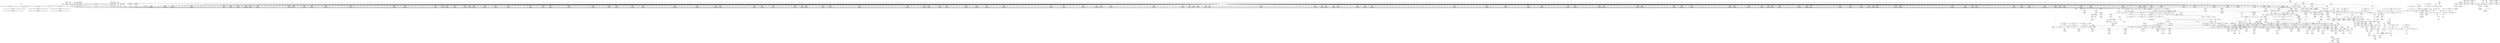 digraph {
	CE0x4bb33a0 [shape=record,shape=Mrecord,label="{CE0x4bb33a0|selinux_quotactl:_sw.default|*SummSink*}"]
	CE0x4beae20 [shape=record,shape=Mrecord,label="{CE0x4beae20|272:_i8*,_:_CRE_407,408_}"]
	CE0x4bcf650 [shape=record,shape=Mrecord,label="{CE0x4bcf650|cred_sid:_tmp|*SummSource*}"]
	CE0x4be8db0 [shape=record,shape=Mrecord,label="{CE0x4be8db0|272:_i8*,_:_CRE_336,344_|*MultipleSource*|Function::selinux_quotactl&Arg::sb::|Function::superblock_has_perm&Arg::sb::|security/selinux/hooks.c,1865}"]
	CE0x4bcdbf0 [shape=record,shape=Mrecord,label="{CE0x4bcdbf0|superblock_has_perm:_tmp1}"]
	CE0x4c2eea0 [shape=record,shape=Mrecord,label="{CE0x4c2eea0|selinux_quotactl:_tmp33|security/selinux/hooks.c,2039|*SummSource*}"]
	CE0x4c6e4f0 [shape=record,shape=Mrecord,label="{CE0x4c6e4f0|cred_sid:_bb}"]
	CE0x4bb6670 [shape=record,shape=Mrecord,label="{CE0x4bb6670|selinux_quotactl:_land.lhs.true|*SummSink*}"]
	CE0x4c46e10 [shape=record,shape=Mrecord,label="{CE0x4c46e10|8:_i32,_:_CRE_55,56_}"]
	CE0x4bd2a40 [shape=record,shape=Mrecord,label="{CE0x4bd2a40|0:_i32,_:_GCMR___llvm_gcov_global_state_pred150_internal_unnamed_addr_global_i32_-1:_elem_0:default:}"]
	CE0x4c36a70 [shape=record,shape=Mrecord,label="{CE0x4c36a70|superblock_has_perm:_sid1|security/selinux/hooks.c,1866|*SummSink*}"]
	CE0x4bd19d0 [shape=record,shape=Mrecord,label="{CE0x4bd19d0|GLOBAL:_current_task|Global_var:current_task|*SummSink*}"]
	CE0x4be46b0 [shape=record,shape=Mrecord,label="{CE0x4be46b0|selinux_quotactl:_call11|security/selinux/hooks.c,2033}"]
	CE0x4c752d0 [shape=record,shape=Mrecord,label="{CE0x4c752d0|8:_i32,_:_CRE_176,180_|*MultipleSource*|security/selinux/hooks.c,1865|*LoadInst*|security/selinux/hooks.c,1865|security/selinux/hooks.c,1866}"]
	CE0x4c23e90 [shape=record,shape=Mrecord,label="{CE0x4c23e90|get_current:_tmp4|./arch/x86/include/asm/current.h,14}"]
	CE0x4c36640 [shape=record,shape=Mrecord,label="{CE0x4c36640|__llvm_gcov_indirect_counter_increment:_tmp6|*SummSource*}"]
	CE0x4bc1780 [shape=record,shape=Mrecord,label="{CE0x4bc1780|selinux_quotactl:_tmp21|security/selinux/hooks.c,2019}"]
	CE0x4c286f0 [shape=record,shape=Mrecord,label="{CE0x4c286f0|272:_i8*,_:_CRE_480,488_|*MultipleSource*|Function::selinux_quotactl&Arg::sb::|Function::superblock_has_perm&Arg::sb::|security/selinux/hooks.c,1865}"]
	CE0x4bc2b40 [shape=record,shape=Mrecord,label="{CE0x4bc2b40|selinux_quotactl:_tmp18|security/selinux/hooks.c,2016}"]
	CE0x4bfb410 [shape=record,shape=Mrecord,label="{CE0x4bfb410|272:_i8*,_:_CRE_588,589_}"]
	CE0x59e6480 [shape=record,shape=Mrecord,label="{CE0x59e6480|GLOBAL:_selinux_quotactl.__warned|Global_var:selinux_quotactl.__warned}"]
	CE0x4c3bd90 [shape=record,shape=Mrecord,label="{CE0x4c3bd90|272:_i8*,_:_CRE_1712,1720_|*MultipleSource*|Function::selinux_quotactl&Arg::sb::|Function::superblock_has_perm&Arg::sb::|security/selinux/hooks.c,1865}"]
	CE0x4bc1db0 [shape=record,shape=Mrecord,label="{CE0x4bc1db0|selinux_quotactl:_tmp2}"]
	CE0x4c49df0 [shape=record,shape=Mrecord,label="{CE0x4c49df0|272:_i8*,_:_CRE_1247,1248_}"]
	CE0x4c6faa0 [shape=record,shape=Mrecord,label="{CE0x4c6faa0|avc_has_perm:_entry}"]
	CE0x4c2c650 [shape=record,shape=Mrecord,label="{CE0x4c2c650|i64*_getelementptr_inbounds_(_2_x_i64_,_2_x_i64_*___llvm_gcov_ctr151,_i64_0,_i64_1)|*Constant*}"]
	CE0x4c65dc0 [shape=record,shape=Mrecord,label="{CE0x4c65dc0|8:_i32,_:_CRE_253,254_}"]
	CE0x4c65ed0 [shape=record,shape=Mrecord,label="{CE0x4c65ed0|8:_i32,_:_CRE_254,255_}"]
	CE0x4bda490 [shape=record,shape=Mrecord,label="{CE0x4bda490|i64_10|*Constant*}"]
	CE0x4c3b450 [shape=record,shape=Mrecord,label="{CE0x4c3b450|272:_i8*,_:_CRE_1683,1684_}"]
	CE0x4c4d610 [shape=record,shape=Mrecord,label="{CE0x4c4d610|272:_i8*,_:_CRE_1318,1319_}"]
	CE0x4c6f810 [shape=record,shape=Mrecord,label="{CE0x4c6f810|i32_(i32,_i32,_i16,_i32,_%struct.common_audit_data*)*_bitcast_(i32_(i32,_i32,_i16,_i32,_%struct.common_audit_data.495*)*_avc_has_perm_to_i32_(i32,_i32,_i16,_i32,_%struct.common_audit_data*)*)|*Constant*}"]
	CE0x4bba9e0 [shape=record,shape=Mrecord,label="{CE0x4bba9e0|selinux_quotactl:_bb|*SummSource*}"]
	CE0x4c6d9e0 [shape=record,shape=Mrecord,label="{CE0x4c6d9e0|i16_5|*Constant*|*SummSource*}"]
	CE0x4bb6600 [shape=record,shape=Mrecord,label="{CE0x4bb6600|selinux_quotactl:_land.lhs.true|*SummSource*}"]
	CE0x4bcbd10 [shape=record,shape=Mrecord,label="{CE0x4bcbd10|__llvm_gcov_indirect_counter_increment:_exit|*SummSource*}"]
	CE0x4bc3580 [shape=record,shape=Mrecord,label="{CE0x4bc3580|selinux_quotactl:_tmp4|security/selinux/hooks.c,2016|*SummSink*}"]
	CE0x4c519e0 [shape=record,shape=Mrecord,label="{CE0x4c519e0|272:_i8*,_:_CRE_1568,1584_|*MultipleSource*|Function::selinux_quotactl&Arg::sb::|Function::superblock_has_perm&Arg::sb::|security/selinux/hooks.c,1865}"]
	CE0x4bcbb20 [shape=record,shape=Mrecord,label="{CE0x4bcbb20|i32_-1|*Constant*}"]
	CE0x4bd3c80 [shape=record,shape=Mrecord,label="{CE0x4bd3c80|_call_void_lockdep_rcu_suspicious(i8*_getelementptr_inbounds_(_25_x_i8_,_25_x_i8_*_.str3,_i32_0,_i32_0),_i32_2016,_i8*_getelementptr_inbounds_(_45_x_i8_,_45_x_i8_*_.str12,_i32_0,_i32_0))_#10,_!dbg_!27731|security/selinux/hooks.c,2016}"]
	CE0x4beac00 [shape=record,shape=Mrecord,label="{CE0x4beac00|272:_i8*,_:_CRE_405,406_}"]
	CE0x4c29f30 [shape=record,shape=Mrecord,label="{CE0x4c29f30|272:_i8*,_:_CRE_56,64_|*MultipleSource*|Function::selinux_quotactl&Arg::sb::|Function::superblock_has_perm&Arg::sb::|security/selinux/hooks.c,1865}"]
	CE0x4c24c90 [shape=record,shape=Mrecord,label="{CE0x4c24c90|8:_i32,_:_CRE_16,20_|*MultipleSource*|security/selinux/hooks.c,1865|*LoadInst*|security/selinux/hooks.c,1865|security/selinux/hooks.c,1866}"]
	CE0x4c24d00 [shape=record,shape=Mrecord,label="{CE0x4c24d00|8:_i32,_:_CRE_8,12_|*MultipleSource*|security/selinux/hooks.c,1865|*LoadInst*|security/selinux/hooks.c,1865|security/selinux/hooks.c,1866}"]
	CE0x4c26600 [shape=record,shape=Mrecord,label="{CE0x4c26600|272:_i8*,_:_CRE_435,436_}"]
	CE0x4c6e830 [shape=record,shape=Mrecord,label="{CE0x4c6e830|avc_has_perm:_auditdata|Function::avc_has_perm&Arg::auditdata::|*SummSink*}"]
	CE0x4c67520 [shape=record,shape=Mrecord,label="{CE0x4c67520|8:_i32,_:_CRE_275,276_}"]
	CE0x4c46d10 [shape=record,shape=Mrecord,label="{CE0x4c46d10|8:_i32,_:_CRE_54,55_}"]
	CE0x4c44280 [shape=record,shape=Mrecord,label="{CE0x4c44280|8:_i32,_:_CRE_96,97_}"]
	CE0x4c275f0 [shape=record,shape=Mrecord,label="{CE0x4c275f0|272:_i8*,_:_CRE_450,451_}"]
	CE0x4c38f20 [shape=record,shape=Mrecord,label="{CE0x4c38f20|272:_i8*,_:_CRE_1648,1649_}"]
	CE0x4c011c0 [shape=record,shape=Mrecord,label="{CE0x4c011c0|272:_i8*,_:_CRE_1225,1226_}"]
	CE0x4c46b10 [shape=record,shape=Mrecord,label="{CE0x4c46b10|8:_i32,_:_CRE_52,53_}"]
	CE0x4c25fa0 [shape=record,shape=Mrecord,label="{CE0x4c25fa0|272:_i8*,_:_CRE_429,430_}"]
	CE0x4c2aef0 [shape=record,shape=Mrecord,label="{CE0x4c2aef0|272:_i8*,_:_CRE_128,132_|*MultipleSource*|Function::selinux_quotactl&Arg::sb::|Function::superblock_has_perm&Arg::sb::|security/selinux/hooks.c,1865}"]
	CE0x4bba520 [shape=record,shape=Mrecord,label="{CE0x4bba520|i64*_getelementptr_inbounds_(_2_x_i64_,_2_x_i64_*___llvm_gcov_ctr98,_i64_0,_i64_0)|*Constant*|*SummSink*}"]
	CE0x4c4e4f0 [shape=record,shape=Mrecord,label="{CE0x4c4e4f0|272:_i8*,_:_CRE_1332,1333_}"]
	CE0x4bc5110 [shape=record,shape=Mrecord,label="{CE0x4bc5110|i32_8388611|*Constant*}"]
	CE0x4c421b0 [shape=record,shape=Mrecord,label="{CE0x4c421b0|8:_i32,_:_CRE_32,33_}"]
	CE0x4bfeb10 [shape=record,shape=Mrecord,label="{CE0x4bfeb10|272:_i8*,_:_CRE_672,680_|*MultipleSource*|Function::selinux_quotactl&Arg::sb::|Function::superblock_has_perm&Arg::sb::|security/selinux/hooks.c,1865}"]
	CE0x4bb32c0 [shape=record,shape=Mrecord,label="{CE0x4bb32c0|selinux_quotactl:_sw.default|*SummSource*}"]
	CE0x4c534c0 [shape=record,shape=Mrecord,label="{CE0x4c534c0|__llvm_gcov_indirect_counter_increment:_tmp3}"]
	CE0x4bd3f90 [shape=record,shape=Mrecord,label="{CE0x4bd3f90|_call_void_lockdep_rcu_suspicious(i8*_getelementptr_inbounds_(_25_x_i8_,_25_x_i8_*_.str3,_i32_0,_i32_0),_i32_2016,_i8*_getelementptr_inbounds_(_45_x_i8_,_45_x_i8_*_.str12,_i32_0,_i32_0))_#10,_!dbg_!27731|security/selinux/hooks.c,2016|*SummSource*}"]
	CE0x4c379e0 [shape=record,shape=Mrecord,label="{CE0x4c379e0|272:_i8*,_:_CRE_1628,1629_}"]
	CE0x4c4a120 [shape=record,shape=Mrecord,label="{CE0x4c4a120|272:_i8*,_:_CRE_1250,1251_}"]
	CE0x4bff350 [shape=record,shape=Mrecord,label="{CE0x4bff350|272:_i8*,_:_CRE_712,720_|*MultipleSource*|Function::selinux_quotactl&Arg::sb::|Function::superblock_has_perm&Arg::sb::|security/selinux/hooks.c,1865}"]
	CE0x4bcff30 [shape=record,shape=Mrecord,label="{CE0x4bcff30|_ret_i32_%call2,_!dbg_!27722|security/selinux/hooks.c,1866}"]
	CE0x4c2fe80 [shape=record,shape=Mrecord,label="{CE0x4c2fe80|i64*_getelementptr_inbounds_(_27_x_i64_,_27_x_i64_*___llvm_gcov_ctr148,_i64_0,_i64_26)|*Constant*}"]
	CE0x4bbc350 [shape=record,shape=Mrecord,label="{CE0x4bbc350|selinux_quotactl:_tmp24|security/selinux/hooks.c,2020}"]
	CE0x4bc8800 [shape=record,shape=Mrecord,label="{CE0x4bc8800|_call_void_mcount()_#3|*SummSource*}"]
	CE0x4bb7020 [shape=record,shape=Mrecord,label="{CE0x4bb7020|selinux_quotactl:_call|security/selinux/hooks.c,2016}"]
	CE0x4bce850 [shape=record,shape=Mrecord,label="{CE0x4bce850|selinux_quotactl:_tmp12|security/selinux/hooks.c,2016|*SummSource*}"]
	CE0x4be35f0 [shape=record,shape=Mrecord,label="{CE0x4be35f0|selinux_quotactl:_tmp28|security/selinux/hooks.c,2033}"]
	CE0x4c251d0 [shape=record,shape=Mrecord,label="{CE0x4c251d0|272:_i8*,_:_CRE_416,417_}"]
	CE0x4c35900 [shape=record,shape=Mrecord,label="{CE0x4c35900|GLOBAL:_cred_sid|*Constant*}"]
	CE0x4bd21e0 [shape=record,shape=Mrecord,label="{CE0x4bd21e0|selinux_quotactl:_tmp20|security/selinux/hooks.c,2019|*SummSource*}"]
	CE0x4c3ce40 [shape=record,shape=Mrecord,label="{CE0x4c3ce40|272:_i8*,_:_CRE_1784,1792_|*MultipleSource*|Function::selinux_quotactl&Arg::sb::|Function::superblock_has_perm&Arg::sb::|security/selinux/hooks.c,1865}"]
	CE0x4c2f820 [shape=record,shape=Mrecord,label="{CE0x4c2f820|selinux_quotactl:_retval.0|*SummSink*}"]
	CE0x4bcb790 [shape=record,shape=Mrecord,label="{CE0x4bcb790|i32_2016|*Constant*|*SummSource*}"]
	CE0x4bd7300 [shape=record,shape=Mrecord,label="{CE0x4bd7300|%struct.super_block*_null|*Constant*}"]
	CE0x4c2b630 [shape=record,shape=Mrecord,label="{CE0x4c2b630|272:_i8*,_:_CRE_152,160_|*MultipleSource*|Function::selinux_quotactl&Arg::sb::|Function::superblock_has_perm&Arg::sb::|security/selinux/hooks.c,1865}"]
	CE0x4c330b0 [shape=record,shape=Mrecord,label="{CE0x4c330b0|__llvm_gcov_indirect_counter_increment:_tmp1|*SummSink*}"]
	CE0x4c44b00 [shape=record,shape=Mrecord,label="{CE0x4c44b00|8:_i32,_:_CRE_104,112_|*MultipleSource*|security/selinux/hooks.c,1865|*LoadInst*|security/selinux/hooks.c,1865|security/selinux/hooks.c,1866}"]
	CE0x4c2f990 [shape=record,shape=Mrecord,label="{CE0x4c2f990|selinux_quotactl:_tmp34|security/selinux/hooks.c,2040}"]
	CE0x4bc1ed0 [shape=record,shape=Mrecord,label="{CE0x4bc1ed0|selinux_quotactl:_tobool1|security/selinux/hooks.c,2016}"]
	CE0x4bd81d0 [shape=record,shape=Mrecord,label="{CE0x4bd81d0|selinux_quotactl:_tmp27|security/selinux/hooks.c,2028}"]
	CE0x4bbcdf0 [shape=record,shape=Mrecord,label="{CE0x4bbcdf0|_switch_i32_%cmds,_label_%sw.default_i32_8388609,_label_%sw.bb_i32_8388610,_label_%sw.bb_i32_8388611,_label_%sw.bb_i32_8388614,_label_%sw.bb_i32_8388616,_label_%sw.bb_i32_8388612,_label_%sw.bb10_i32_8388613,_label_%sw.bb10_i32_8388615,_label_%sw.bb10_,_!dbg_!27748|security/selinux/hooks.c,2022|*SummSink*}"]
	CE0x4bc2d30 [shape=record,shape=Mrecord,label="{CE0x4bc2d30|selinux_quotactl:_tmp18|security/selinux/hooks.c,2016|*SummSource*}"]
	CE0x4c312a0 [shape=record,shape=Mrecord,label="{CE0x4c312a0|_ret_i32_%retval.0,_!dbg_!27760|security/selinux/hooks.c,2040|*SummSource*}"]
	CE0x4bfbfc0 [shape=record,shape=Mrecord,label="{CE0x4bfbfc0|272:_i8*,_:_CRE_599,600_}"]
	CE0x4c282b0 [shape=record,shape=Mrecord,label="{CE0x4c282b0|272:_i8*,_:_CRE_462,463_}"]
	CE0x4c42280 [shape=record,shape=Mrecord,label="{CE0x4c42280|8:_i32,_:_CRE_64,65_}"]
	CE0x4c50b30 [shape=record,shape=Mrecord,label="{CE0x4c50b30|272:_i8*,_:_CRE_1368,1369_}"]
	CE0x4c2d6d0 [shape=record,shape=Mrecord,label="{CE0x4c2d6d0|selinux_quotactl:_tmp31|security/selinux/hooks.c,2036|*SummSource*}"]
	CE0x4c26930 [shape=record,shape=Mrecord,label="{CE0x4c26930|272:_i8*,_:_CRE_438,439_}"]
	CE0x4c3bab0 [shape=record,shape=Mrecord,label="{CE0x4c3bab0|272:_i8*,_:_CRE_1696,1704_|*MultipleSource*|Function::selinux_quotactl&Arg::sb::|Function::superblock_has_perm&Arg::sb::|security/selinux/hooks.c,1865}"]
	CE0x4bd0300 [shape=record,shape=Mrecord,label="{CE0x4bd0300|i64*_getelementptr_inbounds_(_27_x_i64_,_27_x_i64_*___llvm_gcov_ctr148,_i64_0,_i64_0)|*Constant*|*SummSource*}"]
	CE0x4bff770 [shape=record,shape=Mrecord,label="{CE0x4bff770|272:_i8*,_:_CRE_736,880_|*MultipleSource*|Function::selinux_quotactl&Arg::sb::|Function::superblock_has_perm&Arg::sb::|security/selinux/hooks.c,1865}"]
	CE0x443fff0 [shape=record,shape=Mrecord,label="{CE0x443fff0|_call_void_mcount()_#3|*SummSource*}"]
	CE0x4c27b40 [shape=record,shape=Mrecord,label="{CE0x4c27b40|272:_i8*,_:_CRE_455,456_}"]
	CE0x4beb530 [shape=record,shape=Mrecord,label="{CE0x4beb530|get_current:_tmp2}"]
	CE0x4c45040 [shape=record,shape=Mrecord,label="{CE0x4c45040|cred_sid:_tmp|*SummSink*}"]
	CE0x4c31540 [shape=record,shape=Mrecord,label="{CE0x4c31540|i64*_getelementptr_inbounds_(_2_x_i64_,_2_x_i64_*___llvm_gcov_ctr98,_i64_0,_i64_0)|*Constant*}"]
	CE0x4bfb520 [shape=record,shape=Mrecord,label="{CE0x4bfb520|272:_i8*,_:_CRE_589,590_}"]
	CE0x4bb0870 [shape=record,shape=Mrecord,label="{CE0x4bb0870|i64_3|*Constant*|*SummSink*}"]
	CE0x4c0a7f0 [shape=record,shape=Mrecord,label="{CE0x4c0a7f0|superblock_has_perm:_sb|Function::superblock_has_perm&Arg::sb::|*SummSink*}"]
	CE0x4bee850 [shape=record,shape=Mrecord,label="{CE0x4bee850|selinux_quotactl:_tmp6|security/selinux/hooks.c,2016}"]
	CE0x4c38590 [shape=record,shape=Mrecord,label="{CE0x4c38590|272:_i8*,_:_CRE_1639,1640_}"]
	CE0x4c66310 [shape=record,shape=Mrecord,label="{CE0x4c66310|8:_i32,_:_CRE_258,259_}"]
	CE0x4c4ef90 [shape=record,shape=Mrecord,label="{CE0x4c4ef90|272:_i8*,_:_CRE_1342,1343_}"]
	CE0x4bc2ea0 [shape=record,shape=Mrecord,label="{CE0x4bc2ea0|selinux_quotactl:_tmp18|security/selinux/hooks.c,2016|*SummSink*}"]
	CE0x4bd3cf0 [shape=record,shape=Mrecord,label="{CE0x4bd3cf0|i8_1|*Constant*|*SummSource*}"]
	CE0x4c6d470 [shape=record,shape=Mrecord,label="{CE0x4c6d470|avc_has_perm:_tsid|Function::avc_has_perm&Arg::tsid::}"]
	CE0x4bfb0e0 [shape=record,shape=Mrecord,label="{CE0x4bfb0e0|272:_i8*,_:_CRE_585,586_}"]
	CE0x4c45f40 [shape=record,shape=Mrecord,label="{CE0x4c45f40|8:_i32,_:_CRE_40,41_}"]
	CE0x4c4bcc0 [shape=record,shape=Mrecord,label="{CE0x4c4bcc0|272:_i8*,_:_CRE_1276,1277_}"]
	CE0x4c318c0 [shape=record,shape=Mrecord,label="{CE0x4c318c0|i64*_getelementptr_inbounds_(_2_x_i64_,_2_x_i64_*___llvm_gcov_ctr98,_i64_0,_i64_0)|*Constant*|*SummSource*}"]
	CE0x4c46310 [shape=record,shape=Mrecord,label="{CE0x4c46310|8:_i32,_:_CRE_44,45_}"]
	CE0x4c44580 [shape=record,shape=Mrecord,label="{CE0x4c44580|8:_i32,_:_CRE_99,100_}"]
	CE0x4bffda0 [shape=record,shape=Mrecord,label="{CE0x4bffda0|272:_i8*,_:_CRE_1208,1209_}"]
	CE0x4c378d0 [shape=record,shape=Mrecord,label="{CE0x4c378d0|272:_i8*,_:_CRE_1627,1628_}"]
	CE0x4c77c10 [shape=record,shape=Mrecord,label="{CE0x4c77c10|8:_i32,_:_CRE_238,239_}"]
	CE0x4bfa750 [shape=record,shape=Mrecord,label="{CE0x4bfa750|272:_i8*,_:_CRE_576,577_}"]
	CE0x4bc2500 [shape=record,shape=Mrecord,label="{CE0x4bc2500|selinux_quotactl:_tmp19|security/selinux/hooks.c,2016|*SummSink*}"]
	CE0x4c010b0 [shape=record,shape=Mrecord,label="{CE0x4c010b0|272:_i8*,_:_CRE_1224,1225_}"]
	CE0x4bd6400 [shape=record,shape=Mrecord,label="{CE0x4bd6400|selinux_quotactl:_tobool6|security/selinux/hooks.c,2019|*SummSource*}"]
	CE0x4bbaeb0 [shape=record,shape=Mrecord,label="{CE0x4bbaeb0|selinux_quotactl:_tobool|security/selinux/hooks.c,2016}"]
	CE0x4bd78c0 [shape=record,shape=Mrecord,label="{CE0x4bd78c0|selinux_quotactl:_entry}"]
	CE0x4bd4b20 [shape=record,shape=Mrecord,label="{CE0x4bd4b20|selinux_quotactl:_tmp14|security/selinux/hooks.c,2016|*SummSink*}"]
	CE0x4c31dc0 [shape=record,shape=Mrecord,label="{CE0x4c31dc0|superblock_has_perm:_tmp3|*SummSource*}"]
	CE0x4c39030 [shape=record,shape=Mrecord,label="{CE0x4c39030|272:_i8*,_:_CRE_1649,1650_}"]
	CE0x4c22830 [shape=record,shape=Mrecord,label="{CE0x4c22830|superblock_has_perm:_s_security|security/selinux/hooks.c,1865}"]
	CE0x4bb6220 [shape=record,shape=Mrecord,label="{CE0x4bb6220|selinux_quotactl:_entry|*SummSink*}"]
	CE0x4bdd620 [shape=record,shape=Mrecord,label="{CE0x4bdd620|selinux_quotactl:_cred4|security/selinux/hooks.c,2016|*SummSource*}"]
	CE0x4be6fc0 [shape=record,shape=Mrecord,label="{CE0x4be6fc0|272:_i8*,_:_CRE_216,224_|*MultipleSource*|Function::selinux_quotactl&Arg::sb::|Function::superblock_has_perm&Arg::sb::|security/selinux/hooks.c,1865}"]
	CE0x4bc89c0 [shape=record,shape=Mrecord,label="{CE0x4bc89c0|selinux_quotactl:_tmp3|*SummSource*}"]
	CE0x4c42b80 [shape=record,shape=Mrecord,label="{CE0x4c42b80|8:_i32,_:_CRE_73,74_}"]
	CE0x4c6cd30 [shape=record,shape=Mrecord,label="{CE0x4c6cd30|cred_sid:_tmp2|*SummSource*}"]
	CE0x4be39a0 [shape=record,shape=Mrecord,label="{CE0x4be39a0|selinux_quotactl:_tmp28|security/selinux/hooks.c,2033|*SummSource*}"]
	CE0x4c01600 [shape=record,shape=Mrecord,label="{CE0x4c01600|272:_i8*,_:_CRE_1229,1230_}"]
	CE0x4c65320 [shape=record,shape=Mrecord,label="{CE0x4c65320|8:_i32,_:_CRE_243,244_}"]
	CE0x4c3e0d0 [shape=record,shape=Mrecord,label="{CE0x4c3e0d0|272:_i8*,_:_CRE_1856,1864_|*MultipleSource*|Function::selinux_quotactl&Arg::sb::|Function::superblock_has_perm&Arg::sb::|security/selinux/hooks.c,1865}"]
	CE0x4c49680 [shape=record,shape=Mrecord,label="{CE0x4c49680|272:_i8*,_:_CRE_1240,1241_}"]
	CE0x4c6e6b0 [shape=record,shape=Mrecord,label="{CE0x4c6e6b0|avc_has_perm:_auditdata|Function::avc_has_perm&Arg::auditdata::|*SummSource*}"]
	CE0x4c44c10 [shape=record,shape=Mrecord,label="{CE0x4c44c10|8:_i32,_:_CRE_112,120_|*MultipleSource*|security/selinux/hooks.c,1865|*LoadInst*|security/selinux/hooks.c,1865|security/selinux/hooks.c,1866}"]
	CE0x4c3c1e0 [shape=record,shape=Mrecord,label="{CE0x4c3c1e0|272:_i8*,_:_CRE_1728,1736_|*MultipleSource*|Function::selinux_quotactl&Arg::sb::|Function::superblock_has_perm&Arg::sb::|security/selinux/hooks.c,1865}"]
	CE0x4bc8ab0 [shape=record,shape=Mrecord,label="{CE0x4bc8ab0|selinux_quotactl:_tmp3|*SummSink*}"]
	CE0x4c38e10 [shape=record,shape=Mrecord,label="{CE0x4c38e10|272:_i8*,_:_CRE_1647,1648_}"]
	CE0x4c505e0 [shape=record,shape=Mrecord,label="{CE0x4c505e0|272:_i8*,_:_CRE_1363,1364_}"]
	CE0x4c21a50 [shape=record,shape=Mrecord,label="{CE0x4c21a50|i32_0|*Constant*}"]
	CE0x4c42480 [shape=record,shape=Mrecord,label="{CE0x4c42480|8:_i32,_:_CRE_66,67_}"]
	CE0x4c4a9a0 [shape=record,shape=Mrecord,label="{CE0x4c4a9a0|272:_i8*,_:_CRE_1258,1259_}"]
	CE0x4c25500 [shape=record,shape=Mrecord,label="{CE0x4c25500|272:_i8*,_:_CRE_419,420_}"]
	CE0x4bda290 [shape=record,shape=Mrecord,label="{CE0x4bda290|i64_11|*Constant*|*SummSink*}"]
	CE0x4c3b780 [shape=record,shape=Mrecord,label="{CE0x4c3b780|272:_i8*,_:_CRE_1686,1687_}"]
	CE0x4c68490 [shape=record,shape=Mrecord,label="{CE0x4c68490|_call_void_mcount()_#3|*SummSink*}"]
	CE0x4bfc620 [shape=record,shape=Mrecord,label="{CE0x4bfc620|272:_i8*,_:_CRE_605,606_}"]
	CE0x4c671f0 [shape=record,shape=Mrecord,label="{CE0x4c671f0|8:_i32,_:_CRE_272,273_}"]
	CE0x4be5800 [shape=record,shape=Mrecord,label="{CE0x4be5800|GLOBAL:___llvm_gcov_indirect_counter_increment|*Constant*}"]
	CE0x4bf9bd0 [shape=record,shape=Mrecord,label="{CE0x4bf9bd0|272:_i8*,_:_CRE_565,566_}"]
	CE0x4c4a890 [shape=record,shape=Mrecord,label="{CE0x4c4a890|272:_i8*,_:_CRE_1257,1258_}"]
	CE0x4c66200 [shape=record,shape=Mrecord,label="{CE0x4c66200|8:_i32,_:_CRE_257,258_}"]
	CE0x4bd8340 [shape=record,shape=Mrecord,label="{CE0x4bd8340|selinux_quotactl:_tmp27|security/selinux/hooks.c,2028|*SummSource*}"]
	CE0x4be7360 [shape=record,shape=Mrecord,label="{CE0x4be7360|272:_i8*,_:_CRE_240,248_|*MultipleSource*|Function::selinux_quotactl&Arg::sb::|Function::superblock_has_perm&Arg::sb::|security/selinux/hooks.c,1865}"]
	CE0x4c0c290 [shape=record,shape=Mrecord,label="{CE0x4c0c290|_ret_i32_%call2,_!dbg_!27722|security/selinux/hooks.c,1866|*SummSource*}"]
	CE0x4c33b50 [shape=record,shape=Mrecord,label="{CE0x4c33b50|%struct.task_struct*_(%struct.task_struct**)*_asm_movq_%gs:$_1:P_,$0_,_r,im,_dirflag_,_fpsr_,_flags_|*SummSink*}"]
	CE0x4be0a30 [shape=record,shape=Mrecord,label="{CE0x4be0a30|i32_22|*Constant*|*SummSource*}"]
	CE0x4c48d30 [shape=record,shape=Mrecord,label="{CE0x4c48d30|272:_i8*,_:_CRE_1231,1232_}"]
	CE0x4c2e660 [shape=record,shape=Mrecord,label="{CE0x4c2e660|selinux_quotactl:_tmp32|security/selinux/hooks.c,2039|*SummSink*}"]
	CE0x4c30390 [shape=record,shape=Mrecord,label="{CE0x4c30390|selinux_quotactl:_tmp35|security/selinux/hooks.c,2040|*SummSink*}"]
	CE0x4bfe3e0 [shape=record,shape=Mrecord,label="{CE0x4bfe3e0|272:_i8*,_:_CRE_640,648_|*MultipleSource*|Function::selinux_quotactl&Arg::sb::|Function::superblock_has_perm&Arg::sb::|security/selinux/hooks.c,1865}"]
	CE0x4bc3720 [shape=record,shape=Mrecord,label="{CE0x4bc3720|get_current:_tmp1|*SummSink*}"]
	CE0x4c4acd0 [shape=record,shape=Mrecord,label="{CE0x4c4acd0|272:_i8*,_:_CRE_1261,1262_}"]
	CE0x4bd1f50 [shape=record,shape=Mrecord,label="{CE0x4bd1f50|selinux_quotactl:_tmp20|security/selinux/hooks.c,2019|*SummSink*}"]
	CE0x4bcf1c0 [shape=record,shape=Mrecord,label="{CE0x4bcf1c0|selinux_quotactl:_tmp17|security/selinux/hooks.c,2016|*SummSink*}"]
	CE0x4c08240 [shape=record,shape=Mrecord,label="{CE0x4c08240|272:_i8*,_:_CRE_0,8_|*MultipleSource*|Function::selinux_quotactl&Arg::sb::|Function::superblock_has_perm&Arg::sb::|security/selinux/hooks.c,1865}"]
	CE0x4bbc1e0 [shape=record,shape=Mrecord,label="{CE0x4bbc1e0|i64*_getelementptr_inbounds_(_27_x_i64_,_27_x_i64_*___llvm_gcov_ctr148,_i64_0,_i64_12)|*Constant*}"]
	CE0x4c45c00 [shape=record,shape=Mrecord,label="{CE0x4c45c00|8:_i32,_:_CRE_36,37_}"]
	CE0x4bb31d0 [shape=record,shape=Mrecord,label="{CE0x4bb31d0|selinux_quotactl:_do.body}"]
	CE0x4c76b10 [shape=record,shape=Mrecord,label="{CE0x4c76b10|8:_i32,_:_CRE_222,223_}"]
	CE0x4c39cf0 [shape=record,shape=Mrecord,label="{CE0x4c39cf0|272:_i8*,_:_CRE_1661,1662_}"]
	CE0x4bb8eb0 [shape=record,shape=Mrecord,label="{CE0x4bb8eb0|selinux_quotactl:_tmp10|security/selinux/hooks.c,2016|*SummSource*}"]
	CE0x4c47510 [shape=record,shape=Mrecord,label="{CE0x4c47510|8:_i32,_:_CRE_62,63_}"]
	CE0x4c09090 [shape=record,shape=Mrecord,label="{CE0x4c09090|272:_i8*,_:_CRE_48,56_|*MultipleSource*|Function::selinux_quotactl&Arg::sb::|Function::superblock_has_perm&Arg::sb::|security/selinux/hooks.c,1865}"]
	CE0x4bee7e0 [shape=record,shape=Mrecord,label="{CE0x4bee7e0|selinux_quotactl:_tmp6|security/selinux/hooks.c,2016|*SummSource*}"]
	CE0x4c4f0a0 [shape=record,shape=Mrecord,label="{CE0x4c4f0a0|272:_i8*,_:_CRE_1343,1344_}"]
	CE0x4bf9fe0 [shape=record,shape=Mrecord,label="{CE0x4bf9fe0|272:_i8*,_:_CRE_569,570_}"]
	CE0x4be8ba0 [shape=record,shape=Mrecord,label="{CE0x4be8ba0|272:_i8*,_:_CRE_328,336_|*MultipleSource*|Function::selinux_quotactl&Arg::sb::|Function::superblock_has_perm&Arg::sb::|security/selinux/hooks.c,1865}"]
	CE0x4c3d050 [shape=record,shape=Mrecord,label="{CE0x4c3d050|272:_i8*,_:_CRE_1792,1800_|*MultipleSource*|Function::selinux_quotactl&Arg::sb::|Function::superblock_has_perm&Arg::sb::|security/selinux/hooks.c,1865}"]
	CE0x4c24ad0 [shape=record,shape=Mrecord,label="{CE0x4c24ad0|get_current:_tmp3|*SummSource*}"]
	CE0x4bd0b50 [shape=record,shape=Mrecord,label="{CE0x4bd0b50|selinux_quotactl:_if.then7|*SummSink*}"]
	CE0x4bc5770 [shape=record,shape=Mrecord,label="{CE0x4bc5770|GLOBAL:_get_current|*Constant*|*SummSource*}"]
	CE0x4be7190 [shape=record,shape=Mrecord,label="{CE0x4be7190|272:_i8*,_:_CRE_224,240_|*MultipleSource*|Function::selinux_quotactl&Arg::sb::|Function::superblock_has_perm&Arg::sb::|security/selinux/hooks.c,1865}"]
	CE0x4bd2fd0 [shape=record,shape=Mrecord,label="{CE0x4bd2fd0|i32_8388609|*Constant*|*SummSource*}"]
	CE0x4be3800 [shape=record,shape=Mrecord,label="{CE0x4be3800|i64*_getelementptr_inbounds_(_27_x_i64_,_27_x_i64_*___llvm_gcov_ctr148,_i64_0,_i64_23)|*Constant*|*SummSource*}"]
	CE0x4c375a0 [shape=record,shape=Mrecord,label="{CE0x4c375a0|272:_i8*,_:_CRE_1624,1625_}"]
	CE0x4c09950 [shape=record,shape=Mrecord,label="{CE0x4c09950|0:_i32,_4:_i32,_8:_i32,_12:_i32,_:_CMRE_8,12_|*MultipleSource*|security/selinux/hooks.c,196|*LoadInst*|security/selinux/hooks.c,196|security/selinux/hooks.c,197}"]
	CE0x4bbeda0 [shape=record,shape=Mrecord,label="{CE0x4bbeda0|i32_8388614|*Constant*}"]
	CE0x4c2e980 [shape=record,shape=Mrecord,label="{CE0x4c2e980|selinux_quotactl:_retval.0}"]
	CE0x4c46710 [shape=record,shape=Mrecord,label="{CE0x4c46710|8:_i32,_:_CRE_48,49_}"]
	CE0x4c49790 [shape=record,shape=Mrecord,label="{CE0x4c49790|272:_i8*,_:_CRE_1241,1242_}"]
	CE0x4c399c0 [shape=record,shape=Mrecord,label="{CE0x4c399c0|272:_i8*,_:_CRE_1658,1659_}"]
	CE0x4c3f1a0 [shape=record,shape=Mrecord,label="{CE0x4c3f1a0|272:_i8*,_:_CRE_1896,1904_|*MultipleSource*|Function::selinux_quotactl&Arg::sb::|Function::superblock_has_perm&Arg::sb::|security/selinux/hooks.c,1865}"]
	CE0x4c42d80 [shape=record,shape=Mrecord,label="{CE0x4c42d80|8:_i32,_:_CRE_75,76_}"]
	CE0x4bb8dd0 [shape=record,shape=Mrecord,label="{CE0x4bb8dd0|selinux_quotactl:_tmp10|security/selinux/hooks.c,2016}"]
	CE0x4c67410 [shape=record,shape=Mrecord,label="{CE0x4c67410|8:_i32,_:_CRE_274,275_}"]
	CE0x4c28f20 [shape=record,shape=Mrecord,label="{CE0x4c28f20|272:_i8*,_:_CRE_512,528_|*MultipleSource*|Function::selinux_quotactl&Arg::sb::|Function::superblock_has_perm&Arg::sb::|security/selinux/hooks.c,1865}"]
	CE0x4bb7d30 [shape=record,shape=Mrecord,label="{CE0x4bb7d30|selinux_quotactl:_land.lhs.true2|*SummSink*}"]
	CE0x4bc7400 [shape=record,shape=Mrecord,label="{CE0x4bc7400|i32_8388613|*Constant*}"]
	CE0x4bfd1d0 [shape=record,shape=Mrecord,label="{CE0x4bfd1d0|272:_i8*,_:_CRE_616,617_}"]
	CE0x4c388c0 [shape=record,shape=Mrecord,label="{CE0x4c388c0|272:_i8*,_:_CRE_1642,1643_}"]
	CE0x4c4a340 [shape=record,shape=Mrecord,label="{CE0x4c4a340|272:_i8*,_:_CRE_1252,1253_}"]
	CE0x4bc5260 [shape=record,shape=Mrecord,label="{CE0x4bc5260|i64*_getelementptr_inbounds_(_27_x_i64_,_27_x_i64_*___llvm_gcov_ctr148,_i64_0,_i64_1)|*Constant*|*SummSink*}"]
	CE0x4c2e2d0 [shape=record,shape=Mrecord,label="{CE0x4c2e2d0|i64*_getelementptr_inbounds_(_27_x_i64_,_27_x_i64_*___llvm_gcov_ctr148,_i64_0,_i64_25)|*Constant*}"]
	CE0x4c36100 [shape=record,shape=Mrecord,label="{CE0x4c36100|__llvm_gcov_indirect_counter_increment:_tmp5|*SummSource*}"]
	CE0x4c281a0 [shape=record,shape=Mrecord,label="{CE0x4c281a0|272:_i8*,_:_CRE_461,462_}"]
	CE0x4bbe670 [shape=record,shape=Mrecord,label="{CE0x4bbe670|i64*_getelementptr_inbounds_(_27_x_i64_,_27_x_i64_*___llvm_gcov_ctr148,_i64_0,_i64_6)|*Constant*}"]
	CE0x4bd28d0 [shape=record,shape=Mrecord,label="{CE0x4bd28d0|GLOBAL:___llvm_gcov_global_state_pred150|Global_var:__llvm_gcov_global_state_pred150|*SummSink*}"]
	CE0x4c47fb0 [shape=record,shape=Mrecord,label="{CE0x4c47fb0|i64_1|*Constant*}"]
	CE0x4c43180 [shape=record,shape=Mrecord,label="{CE0x4c43180|8:_i32,_:_CRE_79,80_}"]
	CE0x4bbfa50 [shape=record,shape=Mrecord,label="{CE0x4bbfa50|i64*_getelementptr_inbounds_(_27_x_i64_,_27_x_i64_*___llvm_gcov_ctr148,_i64_0,_i64_8)|*Constant*|*SummSink*}"]
	CE0x4c3a130 [shape=record,shape=Mrecord,label="{CE0x4c3a130|272:_i8*,_:_CRE_1665,1666_}"]
	CE0x4c512a0 [shape=record,shape=Mrecord,label="{CE0x4c512a0|272:_i8*,_:_CRE_1375,1376_}"]
	CE0x4c386a0 [shape=record,shape=Mrecord,label="{CE0x4c386a0|272:_i8*,_:_CRE_1640,1641_}"]
	CE0x4bd65b0 [shape=record,shape=Mrecord,label="{CE0x4bd65b0|i64_3|*Constant*|*SummSource*}"]
	CE0x4bc0330 [shape=record,shape=Mrecord,label="{CE0x4bc0330|selinux_quotactl:_tmp25|security/selinux/hooks.c,2020}"]
	CE0x4c52850 [shape=record,shape=Mrecord,label="{CE0x4c52850|272:_i8*,_:_CRE_1617,1618_}"]
	CE0x4bbb7a0 [shape=record,shape=Mrecord,label="{CE0x4bbb7a0|i8*_getelementptr_inbounds_(_45_x_i8_,_45_x_i8_*_.str12,_i32_0,_i32_0)|*Constant*|*SummSource*}"]
	CE0x4bcb1b0 [shape=record,shape=Mrecord,label="{CE0x4bcb1b0|i64*_getelementptr_inbounds_(_27_x_i64_,_27_x_i64_*___llvm_gcov_ctr148,_i64_0,_i64_6)|*Constant*|*SummSink*}"]
	CE0x4be8fc0 [shape=record,shape=Mrecord,label="{CE0x4be8fc0|272:_i8*,_:_CRE_344,352_|*MultipleSource*|Function::selinux_quotactl&Arg::sb::|Function::superblock_has_perm&Arg::sb::|security/selinux/hooks.c,1865}"]
	CE0x4bfb960 [shape=record,shape=Mrecord,label="{CE0x4bfb960|272:_i8*,_:_CRE_593,594_}"]
	CE0x4c76f50 [shape=record,shape=Mrecord,label="{CE0x4c76f50|8:_i32,_:_CRE_226,227_}"]
	CE0x4c003d0 [shape=record,shape=Mrecord,label="{CE0x4c003d0|272:_i8*,_:_CRE_1211,1212_}"]
	CE0x4bbdca0 [shape=record,shape=Mrecord,label="{CE0x4bbdca0|i64*_getelementptr_inbounds_(_27_x_i64_,_27_x_i64_*___llvm_gcov_ctr148,_i64_0,_i64_1)|*Constant*|*SummSource*}"]
	CE0x4c3c810 [shape=record,shape=Mrecord,label="{CE0x4c3c810|272:_i8*,_:_CRE_1760,1764_|*MultipleSource*|Function::selinux_quotactl&Arg::sb::|Function::superblock_has_perm&Arg::sb::|security/selinux/hooks.c,1865}"]
	CE0x4c539e0 [shape=record,shape=Mrecord,label="{CE0x4c539e0|i64*_getelementptr_inbounds_(_2_x_i64_,_2_x_i64_*___llvm_gcov_ctr98,_i64_0,_i64_1)|*Constant*|*SummSink*}"]
	CE0x4c48a90 [shape=record,shape=Mrecord,label="{CE0x4c48a90|__llvm_gcov_indirect_counter_increment:_tmp2|*SummSink*}"]
	CE0x4c0c220 [shape=record,shape=Mrecord,label="{CE0x4c0c220|_call_void___llvm_gcov_indirect_counter_increment(i32*___llvm_gcov_global_state_pred150,_i64**_getelementptr_inbounds_(_3_x_i64*_,_3_x_i64*_*___llvm_gcda_edge_table149,_i64_0,_i64_2)),_!dbg_!27753|security/selinux/hooks.c,2033}"]
	CE0x4c3cc30 [shape=record,shape=Mrecord,label="{CE0x4c3cc30|272:_i8*,_:_CRE_1776,1784_|*MultipleSource*|Function::selinux_quotactl&Arg::sb::|Function::superblock_has_perm&Arg::sb::|security/selinux/hooks.c,1865}"]
	CE0x4bfa860 [shape=record,shape=Mrecord,label="{CE0x4bfa860|272:_i8*,_:_CRE_577,578_}"]
	CE0x4c754d0 [shape=record,shape=Mrecord,label="{CE0x4c754d0|8:_i32,_:_CRE_184,192_|*MultipleSource*|security/selinux/hooks.c,1865|*LoadInst*|security/selinux/hooks.c,1865|security/selinux/hooks.c,1866}"]
	CE0x4c37c00 [shape=record,shape=Mrecord,label="{CE0x4c37c00|272:_i8*,_:_CRE_1630,1631_}"]
	CE0x4c66a80 [shape=record,shape=Mrecord,label="{CE0x4c66a80|8:_i32,_:_CRE_265,266_}"]
	CE0x4c08010 [shape=record,shape=Mrecord,label="{CE0x4c08010|superblock_has_perm:_tmp}"]
	CE0x4c515d0 [shape=record,shape=Mrecord,label="{CE0x4c515d0|272:_i8*,_:_CRE_1392,1536_|*MultipleSource*|Function::selinux_quotactl&Arg::sb::|Function::superblock_has_perm&Arg::sb::|security/selinux/hooks.c,1865}"]
	CE0x4c263e0 [shape=record,shape=Mrecord,label="{CE0x4c263e0|272:_i8*,_:_CRE_433,434_}"]
	CE0x4c37d10 [shape=record,shape=Mrecord,label="{CE0x4c37d10|272:_i8*,_:_CRE_1631,1632_}"]
	CE0x4c49240 [shape=record,shape=Mrecord,label="{CE0x4c49240|272:_i8*,_:_CRE_1236,1237_}"]
	CE0x4c6f560 [shape=record,shape=Mrecord,label="{CE0x4c6f560|i64*_getelementptr_inbounds_(_2_x_i64_,_2_x_i64_*___llvm_gcov_ctr131,_i64_0,_i64_0)|*Constant*}"]
	CE0x4c6d5a0 [shape=record,shape=Mrecord,label="{CE0x4c6d5a0|avc_has_perm:_tsid|Function::avc_has_perm&Arg::tsid::|*SummSource*}"]
	CE0x4bb80a0 [shape=record,shape=Mrecord,label="{CE0x4bb80a0|i64_2|*Constant*|*SummSource*}"]
	CE0x4c4b550 [shape=record,shape=Mrecord,label="{CE0x4c4b550|272:_i8*,_:_CRE_1269,1270_}"]
	CE0x4c30030 [shape=record,shape=Mrecord,label="{CE0x4c30030|i64*_getelementptr_inbounds_(_27_x_i64_,_27_x_i64_*___llvm_gcov_ctr148,_i64_0,_i64_26)|*Constant*|*SummSource*}"]
	CE0x4c47010 [shape=record,shape=Mrecord,label="{CE0x4c47010|8:_i32,_:_CRE_57,58_}"]
	CE0x4c44780 [shape=record,shape=Mrecord,label="{CE0x4c44780|8:_i32,_:_CRE_101,102_}"]
	CE0x4bb89f0 [shape=record,shape=Mrecord,label="{CE0x4bb89f0|selinux_quotactl:_tmp8|security/selinux/hooks.c,2016|*SummSink*}"]
	CE0x4c68070 [shape=record,shape=Mrecord,label="{CE0x4c68070|cred_sid:_tmp3|*SummSink*}"]
	CE0x4bff140 [shape=record,shape=Mrecord,label="{CE0x4bff140|272:_i8*,_:_CRE_704,708_|*MultipleSource*|Function::selinux_quotactl&Arg::sb::|Function::superblock_has_perm&Arg::sb::|security/selinux/hooks.c,1865}"]
	CE0x4c4f3d0 [shape=record,shape=Mrecord,label="{CE0x4c4f3d0|272:_i8*,_:_CRE_1346,1347_}"]
	CE0x4c4d0c0 [shape=record,shape=Mrecord,label="{CE0x4c4d0c0|272:_i8*,_:_CRE_1313,1314_}"]
	CE0x4be95f0 [shape=record,shape=Mrecord,label="{CE0x4be95f0|272:_i8*,_:_CRE_368,372_|*MultipleSource*|Function::selinux_quotactl&Arg::sb::|Function::superblock_has_perm&Arg::sb::|security/selinux/hooks.c,1865}"]
	CE0x4bdd290 [shape=record,shape=Mrecord,label="{CE0x4bdd290|i32_512|*Constant*|*SummSink*}"]
	CE0x4c49460 [shape=record,shape=Mrecord,label="{CE0x4c49460|272:_i8*,_:_CRE_1238,1239_}"]
	CE0x4c50a20 [shape=record,shape=Mrecord,label="{CE0x4c50a20|272:_i8*,_:_CRE_1367,1368_}"]
	CE0x4c66530 [shape=record,shape=Mrecord,label="{CE0x4c66530|8:_i32,_:_CRE_260,261_}"]
	CE0x4bfaca0 [shape=record,shape=Mrecord,label="{CE0x4bfaca0|272:_i8*,_:_CRE_581,582_}"]
	CE0x4c26820 [shape=record,shape=Mrecord,label="{CE0x4c26820|272:_i8*,_:_CRE_437,438_}"]
	CE0x4bc5f40 [shape=record,shape=Mrecord,label="{CE0x4bc5f40|_ret_%struct.task_struct*_%tmp4,_!dbg_!27714|./arch/x86/include/asm/current.h,14|*SummSink*}"]
	CE0x4c6c1f0 [shape=record,shape=Mrecord,label="{CE0x4c6c1f0|i64_1|*Constant*}"]
	CE0x4c67ef0 [shape=record,shape=Mrecord,label="{CE0x4c67ef0|cred_sid:_tmp3}"]
	CE0x4c3bbc0 [shape=record,shape=Mrecord,label="{CE0x4c3bbc0|272:_i8*,_:_CRE_1704,1712_|*MultipleSource*|Function::selinux_quotactl&Arg::sb::|Function::superblock_has_perm&Arg::sb::|security/selinux/hooks.c,1865}"]
	CE0x4c778e0 [shape=record,shape=Mrecord,label="{CE0x4c778e0|8:_i32,_:_CRE_235,236_}"]
	CE0x4c3e910 [shape=record,shape=Mrecord,label="{CE0x4c3e910|272:_i8*,_:_CRE_1874,1875_}"]
	CE0x4bc51d0 [shape=record,shape=Mrecord,label="{CE0x4bc51d0|i32_8388611|*Constant*|*SummSource*}"]
	"CONST[source:1(input),value:2(dynamic)][purpose:{object}]"
	CE0x4c35600 [shape=record,shape=Mrecord,label="{CE0x4c35600|superblock_has_perm:_tmp2|*SummSource*}"]
	CE0x4c27920 [shape=record,shape=Mrecord,label="{CE0x4c27920|272:_i8*,_:_CRE_453,454_}"]
	CE0x4beb5a0 [shape=record,shape=Mrecord,label="{CE0x4beb5a0|get_current:_tmp2|*SummSource*}"]
	CE0x4be7530 [shape=record,shape=Mrecord,label="{CE0x4be7530|272:_i8*,_:_CRE_248,252_|*MultipleSource*|Function::selinux_quotactl&Arg::sb::|Function::superblock_has_perm&Arg::sb::|security/selinux/hooks.c,1865}"]
	CE0x4bfadb0 [shape=record,shape=Mrecord,label="{CE0x4bfadb0|272:_i8*,_:_CRE_582,583_}"]
	CE0x4c326e0 [shape=record,shape=Mrecord,label="{CE0x4c326e0|superblock_has_perm:_call|security/selinux/hooks.c,1863|*SummSink*}"]
	CE0x4bfc0d0 [shape=record,shape=Mrecord,label="{CE0x4bfc0d0|272:_i8*,_:_CRE_600,601_}"]
	CE0x4bba1c0 [shape=record,shape=Mrecord,label="{CE0x4bba1c0|get_current:_tmp}"]
	CE0x4c2b800 [shape=record,shape=Mrecord,label="{CE0x4c2b800|272:_i8*,_:_CRE_160,176_|*MultipleSource*|Function::selinux_quotactl&Arg::sb::|Function::superblock_has_perm&Arg::sb::|security/selinux/hooks.c,1865}"]
	CE0x4bc2040 [shape=record,shape=Mrecord,label="{CE0x4bc2040|selinux_quotactl:_tobool1|security/selinux/hooks.c,2016|*SummSource*}"]
	CE0x4c26d70 [shape=record,shape=Mrecord,label="{CE0x4c26d70|272:_i8*,_:_CRE_442,443_}"]
	CE0x4c4a010 [shape=record,shape=Mrecord,label="{CE0x4c4a010|272:_i8*,_:_CRE_1249,1250_}"]
	CE0x4c3e700 [shape=record,shape=Mrecord,label="{CE0x4c3e700|272:_i8*,_:_CRE_1873,1874_}"]
	CE0x4bda8c0 [shape=record,shape=Mrecord,label="{CE0x4bda8c0|selinux_quotactl:_call3|security/selinux/hooks.c,2016}"]
	CE0x4bbb6c0 [shape=record,shape=Mrecord,label="{CE0x4bbb6c0|i64*_getelementptr_inbounds_(_27_x_i64_,_27_x_i64_*___llvm_gcov_ctr148,_i64_0,_i64_9)|*Constant*}"]
	CE0x4bd9a80 [shape=record,shape=Mrecord,label="{CE0x4bd9a80|selinux_quotactl:_tmp15|security/selinux/hooks.c,2016|*SummSource*}"]
	CE0x4bd4d20 [shape=record,shape=Mrecord,label="{CE0x4bd4d20|i1_true|*Constant*|*SummSink*}"]
	CE0x4c4ed70 [shape=record,shape=Mrecord,label="{CE0x4c4ed70|272:_i8*,_:_CRE_1340,1341_}"]
	CE0x4c40e10 [shape=record,shape=Mrecord,label="{CE0x4c40e10|8:_i32,_:_CRE_0,8_|*MultipleSource*|security/selinux/hooks.c,1865|*LoadInst*|security/selinux/hooks.c,1865|security/selinux/hooks.c,1866}"]
	"CONST[source:0(mediator),value:0(static)][purpose:{operation}]"
	CE0x4c66420 [shape=record,shape=Mrecord,label="{CE0x4c66420|8:_i32,_:_CRE_259,260_}"]
	CE0x4bfbc90 [shape=record,shape=Mrecord,label="{CE0x4bfbc90|272:_i8*,_:_CRE_596,597_}"]
	CE0x4c40210 [shape=record,shape=Mrecord,label="{CE0x4c40210|272:_i8*,_:_CRE_2256,2264_|*MultipleSource*|Function::selinux_quotactl&Arg::sb::|Function::superblock_has_perm&Arg::sb::|security/selinux/hooks.c,1865}"]
	CE0x4c321f0 [shape=record,shape=Mrecord,label="{CE0x4c321f0|_call_void_mcount()_#3|*SummSource*}"]
	CE0x4c6fed0 [shape=record,shape=Mrecord,label="{CE0x4c6fed0|i32_(i32,_i32,_i16,_i32,_%struct.common_audit_data*)*_bitcast_(i32_(i32,_i32,_i16,_i32,_%struct.common_audit_data.495*)*_avc_has_perm_to_i32_(i32,_i32,_i16,_i32,_%struct.common_audit_data*)*)|*Constant*|*SummSink*}"]
	CE0x4c2a7b0 [shape=record,shape=Mrecord,label="{CE0x4c2a7b0|272:_i8*,_:_CRE_96,104_|*MultipleSource*|Function::selinux_quotactl&Arg::sb::|Function::superblock_has_perm&Arg::sb::|security/selinux/hooks.c,1865}"]
	CE0x4bc3620 [shape=record,shape=Mrecord,label="{CE0x4bc3620|selinux_quotactl:_do.end|*SummSink*}"]
	CE0x4beb150 [shape=record,shape=Mrecord,label="{CE0x4beb150|272:_i8*,_:_CRE_410,411_}"]
	CE0x4be0ce0 [shape=record,shape=Mrecord,label="{CE0x4be0ce0|cred_sid:_security|security/selinux/hooks.c,196|*SummSource*}"]
	CE0x4c4fe70 [shape=record,shape=Mrecord,label="{CE0x4c4fe70|272:_i8*,_:_CRE_1356,1357_}"]
	CE0x4c40840 [shape=record,shape=Mrecord,label="{CE0x4c40840|superblock_has_perm:_tmp4|*LoadInst*|security/selinux/hooks.c,1865}"]
	CE0x4c3b670 [shape=record,shape=Mrecord,label="{CE0x4c3b670|272:_i8*,_:_CRE_1685,1686_}"]
	CE0x4bb8150 [shape=record,shape=Mrecord,label="{CE0x4bb8150|selinux_quotactl:_tmp1|*SummSource*}"]
	CE0x4bddb30 [shape=record,shape=Mrecord,label="{CE0x4bddb30|get_current:_entry|*SummSink*}"]
	CE0x4bcf570 [shape=record,shape=Mrecord,label="{CE0x4bcf570|cred_sid:_tmp}"]
	CE0x4bbf210 [shape=record,shape=Mrecord,label="{CE0x4bbf210|i32_8388616|*Constant*|*SummSource*}"]
	CE0x4c229d0 [shape=record,shape=Mrecord,label="{CE0x4c229d0|superblock_has_perm:_s_security|security/selinux/hooks.c,1865|*SummSink*}"]
	CE0x4c40000 [shape=record,shape=Mrecord,label="{CE0x4c40000|272:_i8*,_:_CRE_2248,2256_|*MultipleSource*|Function::selinux_quotactl&Arg::sb::|Function::superblock_has_perm&Arg::sb::|security/selinux/hooks.c,1865}"]
	CE0x4bbe6e0 [shape=record,shape=Mrecord,label="{CE0x4bbe6e0|selinux_quotactl:_tmp9|security/selinux/hooks.c,2016|*SummSource*}"]
	CE0x4c3b010 [shape=record,shape=Mrecord,label="{CE0x4c3b010|272:_i8*,_:_CRE_1679,1680_}"]
	CE0x4c51bf0 [shape=record,shape=Mrecord,label="{CE0x4c51bf0|272:_i8*,_:_CRE_1584,1592_|*MultipleSource*|Function::selinux_quotactl&Arg::sb::|Function::superblock_has_perm&Arg::sb::|security/selinux/hooks.c,1865}"]
	CE0x4bcfc30 [shape=record,shape=Mrecord,label="{CE0x4bcfc30|%struct.common_audit_data*_null|*Constant*|*SummSource*}"]
	CE0x4bafd80 [shape=record,shape=Mrecord,label="{CE0x4bafd80|selinux_quotactl:_tmp2|*SummSink*}"]
	CE0x4c2e580 [shape=record,shape=Mrecord,label="{CE0x4c2e580|i64*_getelementptr_inbounds_(_27_x_i64_,_27_x_i64_*___llvm_gcov_ctr148,_i64_0,_i64_25)|*Constant*|*SummSink*}"]
	CE0x4c36df0 [shape=record,shape=Mrecord,label="{CE0x4c36df0|get_current:_tmp4|./arch/x86/include/asm/current.h,14|*SummSource*}"]
	CE0x4bcf370 [shape=record,shape=Mrecord,label="{CE0x4bcf370|i64*_getelementptr_inbounds_(_2_x_i64_,_2_x_i64_*___llvm_gcov_ctr131,_i64_0,_i64_0)|*Constant*|*SummSink*}"]
	CE0x4c78570 [shape=record,shape=Mrecord,label="{CE0x4c78570|i32_1|*Constant*|*SummSink*}"]
	CE0x4c372a0 [shape=record,shape=Mrecord,label="{CE0x4c372a0|272:_i8*,_:_CRE_1621,1622_}"]
	CE0x4c3a460 [shape=record,shape=Mrecord,label="{CE0x4c3a460|272:_i8*,_:_CRE_1668,1669_}"]
	CE0x4c28090 [shape=record,shape=Mrecord,label="{CE0x4c28090|272:_i8*,_:_CRE_460,461_}"]
	CE0x4c692d0 [shape=record,shape=Mrecord,label="{CE0x4c692d0|cred_sid:_tmp5|security/selinux/hooks.c,196|*SummSource*}"]
	CE0x4c3fbe0 [shape=record,shape=Mrecord,label="{CE0x4c3fbe0|272:_i8*,_:_CRE_2112,2120_|*MultipleSource*|Function::selinux_quotactl&Arg::sb::|Function::superblock_has_perm&Arg::sb::|security/selinux/hooks.c,1865}"]
	CE0x4bcc730 [shape=record,shape=Mrecord,label="{CE0x4bcc730|GLOBAL:_lockdep_rcu_suspicious|*Constant*|*SummSink*}"]
	CE0x4c080f0 [shape=record,shape=Mrecord,label="{CE0x4c080f0|superblock_has_perm:_tmp|*SummSource*}"]
	CE0x4c32120 [shape=record,shape=Mrecord,label="{CE0x4c32120|_call_void_mcount()_#3}"]
	CE0x4c27a30 [shape=record,shape=Mrecord,label="{CE0x4c27a30|272:_i8*,_:_CRE_454,455_}"]
	CE0x4c2a5e0 [shape=record,shape=Mrecord,label="{CE0x4c2a5e0|272:_i8*,_:_CRE_88,96_|*MultipleSource*|Function::selinux_quotactl&Arg::sb::|Function::superblock_has_perm&Arg::sb::|security/selinux/hooks.c,1865}"]
	CE0x4c763a0 [shape=record,shape=Mrecord,label="{CE0x4c763a0|8:_i32,_:_CRE_215,216_}"]
	CE0x4c39250 [shape=record,shape=Mrecord,label="{CE0x4c39250|272:_i8*,_:_CRE_1651,1652_}"]
	CE0x4c2e5f0 [shape=record,shape=Mrecord,label="{CE0x4c2e5f0|selinux_quotactl:_tmp32|security/selinux/hooks.c,2039|*SummSource*}"]
	CE0x4bea9e0 [shape=record,shape=Mrecord,label="{CE0x4bea9e0|272:_i8*,_:_CRE_403,404_}"]
	CE0x4c65fe0 [shape=record,shape=Mrecord,label="{CE0x4c65fe0|8:_i32,_:_CRE_255,256_}"]
	CE0x4bc3510 [shape=record,shape=Mrecord,label="{CE0x4bc3510|i64_0|*Constant*|*SummSource*}"]
	CE0x4c76100 [shape=record,shape=Mrecord,label="{CE0x4c76100|8:_i32,_:_CRE_212,213_}"]
	CE0x4c33480 [shape=record,shape=Mrecord,label="{CE0x4c33480|__llvm_gcov_indirect_counter_increment:_tmp1}"]
	CE0x4c52010 [shape=record,shape=Mrecord,label="{CE0x4c52010|272:_i8*,_:_CRE_1596,1600_|*MultipleSource*|Function::selinux_quotactl&Arg::sb::|Function::superblock_has_perm&Arg::sb::|security/selinux/hooks.c,1865}"]
	CE0x4c27c50 [shape=record,shape=Mrecord,label="{CE0x4c27c50|272:_i8*,_:_CRE_456,457_}"]
	CE0x4bb3330 [shape=record,shape=Mrecord,label="{CE0x4bb3330|i64*_getelementptr_inbounds_(_27_x_i64_,_27_x_i64_*___llvm_gcov_ctr148,_i64_0,_i64_0)|*Constant*|*SummSink*}"]
	CE0x4c45b30 [shape=record,shape=Mrecord,label="{CE0x4c45b30|8:_i32,_:_CRE_35,36_}"]
	CE0x4bf9a70 [shape=record,shape=Mrecord,label="{CE0x4bf9a70|272:_i8*,_:_CRE_563,564_}"]
	CE0x4bc40b0 [shape=record,shape=Mrecord,label="{CE0x4bc40b0|selinux_quotactl:_tmp16|security/selinux/hooks.c,2016|*SummSink*}"]
	CE0x4c77b00 [shape=record,shape=Mrecord,label="{CE0x4c77b00|8:_i32,_:_CRE_237,238_}"]
	CE0x4bb0c90 [shape=record,shape=Mrecord,label="{CE0x4bb0c90|selinux_quotactl:_tmp4|security/selinux/hooks.c,2016|*SummSource*}"]
	CE0x4c457f0 [shape=record,shape=Mrecord,label="{CE0x4c457f0|8:_i32,_:_CRE_33,34_}"]
	CE0x4bfca60 [shape=record,shape=Mrecord,label="{CE0x4bfca60|272:_i8*,_:_CRE_609,610_}"]
	CE0x4c68380 [shape=record,shape=Mrecord,label="{CE0x4c68380|_call_void_mcount()_#3|*SummSource*}"]
	CE0x4c670e0 [shape=record,shape=Mrecord,label="{CE0x4c670e0|8:_i32,_:_CRE_271,272_}"]
	CE0x4c0c9c0 [shape=record,shape=Mrecord,label="{CE0x4c0c9c0|_call_void___llvm_gcov_indirect_counter_increment(i32*___llvm_gcov_global_state_pred150,_i64**_getelementptr_inbounds_(_3_x_i64*_,_3_x_i64*_*___llvm_gcda_edge_table149,_i64_0,_i64_2)),_!dbg_!27753|security/selinux/hooks.c,2033|*SummSink*}"]
	CE0x4c4b220 [shape=record,shape=Mrecord,label="{CE0x4c4b220|272:_i8*,_:_CRE_1266,1267_}"]
	CE0x4c0a100 [shape=record,shape=Mrecord,label="{CE0x4c0a100|0:_i32,_4:_i32,_8:_i32,_12:_i32,_:_CMRE_20,24_|*MultipleSource*|security/selinux/hooks.c,196|*LoadInst*|security/selinux/hooks.c,196|security/selinux/hooks.c,197}"]
	CE0x4bc78b0 [shape=record,shape=Mrecord,label="{CE0x4bc78b0|i32_8388615|*Constant*|*SummSource*}"]
	CE0x4c65a90 [shape=record,shape=Mrecord,label="{CE0x4c65a90|8:_i32,_:_CRE_250,251_}"]
	CE0x4c00610 [shape=record,shape=Mrecord,label="{CE0x4c00610|272:_i8*,_:_CRE_1214,1215_}"]
	CE0x4bb6aa0 [shape=record,shape=Mrecord,label="{CE0x4bb6aa0|selinux_quotactl:_sw.bb10|*SummSink*}"]
	CE0x4be4640 [shape=record,shape=Mrecord,label="{CE0x4be4640|_call_void___llvm_gcov_indirect_counter_increment(i32*___llvm_gcov_global_state_pred150,_i64**_getelementptr_inbounds_(_3_x_i64*_,_3_x_i64*_*___llvm_gcda_edge_table149,_i64_0,_i64_0)),_!dbg_!27756|security/selinux/hooks.c,2036}"]
	CE0x4c758d0 [shape=record,shape=Mrecord,label="{CE0x4c758d0|8:_i32,_:_CRE_200,208_|*MultipleSource*|security/selinux/hooks.c,1865|*LoadInst*|security/selinux/hooks.c,1865|security/selinux/hooks.c,1866}"]
	CE0x4c264f0 [shape=record,shape=Mrecord,label="{CE0x4c264f0|272:_i8*,_:_CRE_434,435_}"]
	CE0x4c28d10 [shape=record,shape=Mrecord,label="{CE0x4c28d10|272:_i8*,_:_CRE_504,512_|*MultipleSource*|Function::selinux_quotactl&Arg::sb::|Function::superblock_has_perm&Arg::sb::|security/selinux/hooks.c,1865}"]
	CE0x4c6d270 [shape=record,shape=Mrecord,label="{CE0x4c6d270|avc_has_perm:_ssid|Function::avc_has_perm&Arg::ssid::|*SummSink*}"]
	CE0x4c65100 [shape=record,shape=Mrecord,label="{CE0x4c65100|8:_i32,_:_CRE_241,242_}"]
	CE0x4bf4330 [shape=record,shape=Mrecord,label="{CE0x4bf4330|selinux_quotactl:_tmp8|security/selinux/hooks.c,2016|*SummSource*}"]
	CE0x4bcb680 [shape=record,shape=Mrecord,label="{CE0x4bcb680|i32_2016|*Constant*|*SummSink*}"]
	CE0x4c2ce50 [shape=record,shape=Mrecord,label="{CE0x4c2ce50|selinux_quotactl:_tmp30|security/selinux/hooks.c,2036|*SummSink*}"]
	CE0x4c313d0 [shape=record,shape=Mrecord,label="{CE0x4c313d0|_ret_i32_%retval.0,_!dbg_!27760|security/selinux/hooks.c,2040|*SummSink*}"]
	CE0x4c2ad20 [shape=record,shape=Mrecord,label="{CE0x4c2ad20|272:_i8*,_:_CRE_120,128_|*MultipleSource*|Function::selinux_quotactl&Arg::sb::|Function::superblock_has_perm&Arg::sb::|security/selinux/hooks.c,1865}"]
	CE0x4c4a450 [shape=record,shape=Mrecord,label="{CE0x4c4a450|272:_i8*,_:_CRE_1253,1254_}"]
	CE0x4c22930 [shape=record,shape=Mrecord,label="{CE0x4c22930|superblock_has_perm:_s_security|security/selinux/hooks.c,1865|*SummSource*}"]
	CE0x4bced20 [shape=record,shape=Mrecord,label="{CE0x4bced20|__llvm_gcov_indirect_counter_increment:_tmp|*SummSink*}"]
	CE0x4c3ca20 [shape=record,shape=Mrecord,label="{CE0x4c3ca20|272:_i8*,_:_CRE_1768,1776_|*MultipleSource*|Function::selinux_quotactl&Arg::sb::|Function::superblock_has_perm&Arg::sb::|security/selinux/hooks.c,1865}"]
	CE0x4bbce60 [shape=record,shape=Mrecord,label="{CE0x4bbce60|_switch_i32_%cmds,_label_%sw.default_i32_8388609,_label_%sw.bb_i32_8388610,_label_%sw.bb_i32_8388611,_label_%sw.bb_i32_8388614,_label_%sw.bb_i32_8388616,_label_%sw.bb_i32_8388612,_label_%sw.bb10_i32_8388613,_label_%sw.bb10_i32_8388615,_label_%sw.bb10_,_!dbg_!27748|security/selinux/hooks.c,2022}"]
	CE0x4be7700 [shape=record,shape=Mrecord,label="{CE0x4be7700|272:_i8*,_:_CRE_256,264_|*MultipleSource*|Function::selinux_quotactl&Arg::sb::|Function::superblock_has_perm&Arg::sb::|security/selinux/hooks.c,1865}"]
	CE0x4bfd2e0 [shape=record,shape=Mrecord,label="{CE0x4bfd2e0|272:_i8*,_:_CRE_617,618_}"]
	CE0x4c29550 [shape=record,shape=Mrecord,label="{CE0x4c29550|272:_i8*,_:_CRE_544,552_|*MultipleSource*|Function::selinux_quotactl&Arg::sb::|Function::superblock_has_perm&Arg::sb::|security/selinux/hooks.c,1865}"]
	CE0x4c688a0 [shape=record,shape=Mrecord,label="{CE0x4c688a0|i32_22|*Constant*}"]
	CE0x4c4fb40 [shape=record,shape=Mrecord,label="{CE0x4c4fb40|272:_i8*,_:_CRE_1353,1354_}"]
	CE0x4bc7200 [shape=record,shape=Mrecord,label="{CE0x4bc7200|selinux_quotactl:_cmds|Function::selinux_quotactl&Arg::cmds::|*SummSink*}"]
	CE0x4bd7220 [shape=record,shape=Mrecord,label="{CE0x4bd7220|selinux_quotactl:_cred4|security/selinux/hooks.c,2016}"]
	CE0x4c0a670 [shape=record,shape=Mrecord,label="{CE0x4c0a670|superblock_has_perm:_sb|Function::superblock_has_perm&Arg::sb::|*SummSource*}"]
	CE0x4bc7ff0 [shape=record,shape=Mrecord,label="{CE0x4bc7ff0|i64*_getelementptr_inbounds_(_27_x_i64_,_27_x_i64_*___llvm_gcov_ctr148,_i64_0,_i64_22)|*Constant*|*SummSink*}"]
	CE0x4c3b560 [shape=record,shape=Mrecord,label="{CE0x4c3b560|272:_i8*,_:_CRE_1684,1685_}"]
	CE0x4bcabb0 [shape=record,shape=Mrecord,label="{CE0x4bcabb0|__llvm_gcov_indirect_counter_increment:_pred|*SummSource*}"]
	CE0x4c4f700 [shape=record,shape=Mrecord,label="{CE0x4c4f700|272:_i8*,_:_CRE_1349,1350_}"]
	CE0x4c78710 [shape=record,shape=Mrecord,label="{CE0x4c78710|superblock_has_perm:_sid1|security/selinux/hooks.c,1866|*SummSource*}"]
	CE0x4c44480 [shape=record,shape=Mrecord,label="{CE0x4c44480|8:_i32,_:_CRE_98,99_}"]
	CE0x4c32a30 [shape=record,shape=Mrecord,label="{CE0x4c32a30|GLOBAL:_cred_sid|*Constant*|*SummSource*}"]
	CE0x4c4eb50 [shape=record,shape=Mrecord,label="{CE0x4c4eb50|272:_i8*,_:_CRE_1338,1339_}"]
	CE0x4be3b90 [shape=record,shape=Mrecord,label="{CE0x4be3b90|selinux_quotactl:_tmp29|security/selinux/hooks.c,2033|*SummSink*}"]
	CE0x4c44180 [shape=record,shape=Mrecord,label="{CE0x4c44180|8:_i32,_:_CRE_95,96_}"]
	CE0x4bead10 [shape=record,shape=Mrecord,label="{CE0x4bead10|272:_i8*,_:_CRE_406,407_}"]
	CE0x4c325d0 [shape=record,shape=Mrecord,label="{CE0x4c325d0|superblock_has_perm:_call|security/selinux/hooks.c,1863|*SummSource*}"]
	CE0x4bfb850 [shape=record,shape=Mrecord,label="{CE0x4bfb850|272:_i8*,_:_CRE_592,593_}"]
	CE0x4bdda50 [shape=record,shape=Mrecord,label="{CE0x4bdda50|get_current:_entry|*SummSource*}"]
	CE0x4bfc2f0 [shape=record,shape=Mrecord,label="{CE0x4bfc2f0|272:_i8*,_:_CRE_602,603_}"]
	CE0x4c2ab50 [shape=record,shape=Mrecord,label="{CE0x4c2ab50|272:_i8*,_:_CRE_112,120_|*MultipleSource*|Function::selinux_quotactl&Arg::sb::|Function::superblock_has_perm&Arg::sb::|security/selinux/hooks.c,1865}"]
	CE0x4c6e9f0 [shape=record,shape=Mrecord,label="{CE0x4c6e9f0|_ret_i32_%retval.0,_!dbg_!27728|security/selinux/avc.c,775|*SummSource*}"]
	CE0x4c2bba0 [shape=record,shape=Mrecord,label="{CE0x4c2bba0|272:_i8*,_:_CRE_184,188_|*MultipleSource*|Function::selinux_quotactl&Arg::sb::|Function::superblock_has_perm&Arg::sb::|security/selinux/hooks.c,1865}"]
	CE0x4c39140 [shape=record,shape=Mrecord,label="{CE0x4c39140|272:_i8*,_:_CRE_1650,1651_}"]
	CE0x4c29b80 [shape=record,shape=Mrecord,label="{CE0x4c29b80|272:_i8*,_:_CRE_561,562_}"]
	CE0x4bd6f90 [shape=record,shape=Mrecord,label="{CE0x4bd6f90|i32_78|*Constant*|*SummSource*}"]
	CE0x4bc34a0 [shape=record,shape=Mrecord,label="{CE0x4bc34a0|i64_0|*Constant*}"]
	CE0x4c2a070 [shape=record,shape=Mrecord,label="{CE0x4c2a070|272:_i8*,_:_CRE_64,72_|*MultipleSource*|Function::selinux_quotactl&Arg::sb::|Function::superblock_has_perm&Arg::sb::|security/selinux/hooks.c,1865}"]
	CE0x4be7d30 [shape=record,shape=Mrecord,label="{CE0x4be7d30|272:_i8*,_:_CRE_272,280_|*MultipleSource*|Function::selinux_quotactl&Arg::sb::|Function::superblock_has_perm&Arg::sb::|security/selinux/hooks.c,1865}"]
	CE0x4bdb210 [shape=record,shape=Mrecord,label="{CE0x4bdb210|selinux_quotactl:_tmp23|security/selinux/hooks.c,2019|*SummSink*}"]
	CE0x4bfd610 [shape=record,shape=Mrecord,label="{CE0x4bfd610|272:_i8*,_:_CRE_620,621_}"]
	CE0x4c3f370 [shape=record,shape=Mrecord,label="{CE0x4c3f370|272:_i8*,_:_CRE_1904,1920_|*MultipleSource*|Function::selinux_quotactl&Arg::sb::|Function::superblock_has_perm&Arg::sb::|security/selinux/hooks.c,1865}"]
	CE0x4bfb740 [shape=record,shape=Mrecord,label="{CE0x4bfb740|272:_i8*,_:_CRE_591,592_}"]
	CE0x4c01710 [shape=record,shape=Mrecord,label="{CE0x4c01710|272:_i8*,_:_CRE_1230,1231_}"]
	CE0x4c38150 [shape=record,shape=Mrecord,label="{CE0x4c38150|272:_i8*,_:_CRE_1635,1636_}"]
	CE0x4be7f40 [shape=record,shape=Mrecord,label="{CE0x4be7f40|272:_i8*,_:_CRE_280,288_|*MultipleSource*|Function::selinux_quotactl&Arg::sb::|Function::superblock_has_perm&Arg::sb::|security/selinux/hooks.c,1865}"]
	CE0x4beaaf0 [shape=record,shape=Mrecord,label="{CE0x4beaaf0|272:_i8*,_:_CRE_404,405_}"]
	CE0x4c3abd0 [shape=record,shape=Mrecord,label="{CE0x4c3abd0|272:_i8*,_:_CRE_1675,1676_}"]
	CE0x4bfa420 [shape=record,shape=Mrecord,label="{CE0x4bfa420|272:_i8*,_:_CRE_573,574_}"]
	CE0x4bcbc80 [shape=record,shape=Mrecord,label="{CE0x4bcbc80|__llvm_gcov_indirect_counter_increment:_exit}"]
	CE0x4c66ec0 [shape=record,shape=Mrecord,label="{CE0x4c66ec0|8:_i32,_:_CRE_269,270_}"]
	CE0x4bec4b0 [shape=record,shape=Mrecord,label="{CE0x4bec4b0|__llvm_gcov_indirect_counter_increment:_counters|Function::__llvm_gcov_indirect_counter_increment&Arg::counters::|*SummSource*}"]
	CE0x4be33f0 [shape=record,shape=Mrecord,label="{CE0x4be33f0|i64**_getelementptr_inbounds_(_3_x_i64*_,_3_x_i64*_*___llvm_gcda_edge_table149,_i64_0,_i64_2)|*Constant*|*SummSink*}"]
	CE0x4bf3090 [shape=record,shape=Mrecord,label="{CE0x4bf3090|GLOBAL:_selinux_quotactl.__warned|Global_var:selinux_quotactl.__warned|*SummSource*}"]
	CE0x4c38ae0 [shape=record,shape=Mrecord,label="{CE0x4c38ae0|272:_i8*,_:_CRE_1644,1645_}"]
	CE0x4c42f80 [shape=record,shape=Mrecord,label="{CE0x4c42f80|8:_i32,_:_CRE_77,78_}"]
	CE0x4bd1d20 [shape=record,shape=Mrecord,label="{CE0x4bd1d20|selinux_quotactl:_if.end|*SummSource*}"]
	CE0x4c6e280 [shape=record,shape=Mrecord,label="{CE0x4c6e280|avc_has_perm:_requested|Function::avc_has_perm&Arg::requested::|*SummSource*}"]
	CE0x4bea5a0 [shape=record,shape=Mrecord,label="{CE0x4bea5a0|272:_i8*,_:_CRE_399,400_}"]
	CE0x4be2e50 [shape=record,shape=Mrecord,label="{CE0x4be2e50|i32_256|*Constant*}"]
	CE0x4c3f090 [shape=record,shape=Mrecord,label="{CE0x4c3f090|272:_i8*,_:_CRE_1888,1896_|*MultipleSource*|Function::selinux_quotactl&Arg::sb::|Function::superblock_has_perm&Arg::sb::|security/selinux/hooks.c,1865}"]
	CE0x4be9e30 [shape=record,shape=Mrecord,label="{CE0x4be9e30|272:_i8*,_:_CRE_393,394_}"]
	CE0x4bf1e10 [shape=record,shape=Mrecord,label="{CE0x4bf1e10|selinux_quotactl:_tmp7|security/selinux/hooks.c,2016|*SummSink*}"]
	CE0x4bbc6e0 [shape=record,shape=Mrecord,label="{CE0x4bbc6e0|selinux_quotactl:_tmp24|security/selinux/hooks.c,2020|*SummSource*}"]
	CE0x4c216c0 [shape=record,shape=Mrecord,label="{CE0x4c216c0|_ret_i32_%tmp6,_!dbg_!27716|security/selinux/hooks.c,197}"]
	CE0x4c39f10 [shape=record,shape=Mrecord,label="{CE0x4c39f10|272:_i8*,_:_CRE_1663,1664_}"]
	CE0x4bc2960 [shape=record,shape=Mrecord,label="{CE0x4bc2960|selinux_quotactl:_if.then7}"]
	CE0x4bc4040 [shape=record,shape=Mrecord,label="{CE0x4bc4040|selinux_quotactl:_tmp16|security/selinux/hooks.c,2016}"]
	CE0x4bb6890 [shape=record,shape=Mrecord,label="{CE0x4bb6890|i64_1|*Constant*}"]
	CE0x4bfffb0 [shape=record,shape=Mrecord,label="{CE0x4bfffb0|272:_i8*,_:_CRE_1209,1210_}"]
	CE0x4bfba70 [shape=record,shape=Mrecord,label="{CE0x4bfba70|272:_i8*,_:_CRE_594,595_}"]
	CE0x4c2cde0 [shape=record,shape=Mrecord,label="{CE0x4c2cde0|selinux_quotactl:_tmp30|security/selinux/hooks.c,2036|*SummSource*}"]
	CE0x4c27f80 [shape=record,shape=Mrecord,label="{CE0x4c27f80|272:_i8*,_:_CRE_459,460_}"]
	CE0x4c66860 [shape=record,shape=Mrecord,label="{CE0x4c66860|8:_i32,_:_CRE_263,264_}"]
	CE0x4c77280 [shape=record,shape=Mrecord,label="{CE0x4c77280|8:_i32,_:_CRE_229,230_}"]
	CE0x4c768f0 [shape=record,shape=Mrecord,label="{CE0x4c768f0|8:_i32,_:_CRE_220,221_}"]
	CE0x4bd9e80 [shape=record,shape=Mrecord,label="{CE0x4bd9e80|selinux_quotactl:_do.body|*SummSource*}"]
	CE0x4bbb0a0 [shape=record,shape=Mrecord,label="{CE0x4bbb0a0|i64_4|*Constant*}"]
	CE0x4bea8d0 [shape=record,shape=Mrecord,label="{CE0x4bea8d0|272:_i8*,_:_CRE_402,403_}"]
	CE0x4c50c40 [shape=record,shape=Mrecord,label="{CE0x4c50c40|272:_i8*,_:_CRE_1369,1370_}"]
	CE0x4c31a10 [shape=record,shape=Mrecord,label="{CE0x4c31a10|get_current:_bb|*SummSource*}"]
	CE0x4bcd950 [shape=record,shape=Mrecord,label="{CE0x4bcd950|i8*_getelementptr_inbounds_(_25_x_i8_,_25_x_i8_*_.str3,_i32_0,_i32_0)|*Constant*|*SummSink*}"]
	CE0x4c6dd20 [shape=record,shape=Mrecord,label="{CE0x4c6dd20|avc_has_perm:_tclass|Function::avc_has_perm&Arg::tclass::|*SummSource*}"]
	CE0x4c3a020 [shape=record,shape=Mrecord,label="{CE0x4c3a020|272:_i8*,_:_CRE_1664,1665_}"]
	CE0x4c24840 [shape=record,shape=Mrecord,label="{CE0x4c24840|__llvm_gcov_indirect_counter_increment:_counter|*SummSource*}"]
	CE0x4bc4670 [shape=record,shape=Mrecord,label="{CE0x4bc4670|i32_8388610|*Constant*|*SummSource*}"]
	CE0x4bf9b20 [shape=record,shape=Mrecord,label="{CE0x4bf9b20|272:_i8*,_:_CRE_564,565_}"]
	CE0x4c00b60 [shape=record,shape=Mrecord,label="{CE0x4c00b60|272:_i8*,_:_CRE_1219,1220_}"]
	CE0x4c52430 [shape=record,shape=Mrecord,label="{CE0x4c52430|272:_i8*,_:_CRE_1608,1612_|*MultipleSource*|Function::selinux_quotactl&Arg::sb::|Function::superblock_has_perm&Arg::sb::|security/selinux/hooks.c,1865}"]
	CE0x4bfb630 [shape=record,shape=Mrecord,label="{CE0x4bfb630|272:_i8*,_:_CRE_590,591_}"]
	CE0x4c4b110 [shape=record,shape=Mrecord,label="{CE0x4c4b110|272:_i8*,_:_CRE_1265,1266_}"]
	CE0x4c4c320 [shape=record,shape=Mrecord,label="{CE0x4c4c320|272:_i8*,_:_CRE_1296,1300_|*MultipleSource*|Function::selinux_quotactl&Arg::sb::|Function::superblock_has_perm&Arg::sb::|security/selinux/hooks.c,1865}"]
	CE0x4c3adf0 [shape=record,shape=Mrecord,label="{CE0x4c3adf0|272:_i8*,_:_CRE_1677,1678_}"]
	CE0x4bc8700 [shape=record,shape=Mrecord,label="{CE0x4bc8700|_call_void_mcount()_#3}"]
	CE0x4bcc8a0 [shape=record,shape=Mrecord,label="{CE0x4bcc8a0|i32_2016|*Constant*}"]
	CE0x4bfa200 [shape=record,shape=Mrecord,label="{CE0x4bfa200|272:_i8*,_:_CRE_571,572_}"]
	CE0x4c270a0 [shape=record,shape=Mrecord,label="{CE0x4c270a0|272:_i8*,_:_CRE_445,446_}"]
	CE0x4bd5ef0 [shape=record,shape=Mrecord,label="{CE0x4bd5ef0|selinux_quotactl:_sb|Function::selinux_quotactl&Arg::sb::|*SummSink*}"]
	CE0x4bc0860 [shape=record,shape=Mrecord,label="{CE0x4bc0860|GLOBAL:___llvm_gcov_global_state_pred150|Global_var:__llvm_gcov_global_state_pred150|*SummSource*}"]
	CE0x4c46510 [shape=record,shape=Mrecord,label="{CE0x4c46510|8:_i32,_:_CRE_46,47_}"]
	CE0x4bc77f0 [shape=record,shape=Mrecord,label="{CE0x4bc77f0|i32_8388615|*Constant*}"]
	CE0x4c67630 [shape=record,shape=Mrecord,label="{CE0x4c67630|8:_i32,_:_CRE_276,277_}"]
	CE0x4bd0790 [shape=record,shape=Mrecord,label="{CE0x4bd0790|selinux_quotactl:_tobool6|security/selinux/hooks.c,2019|*SummSink*}"]
	CE0x4bcc140 [shape=record,shape=Mrecord,label="{CE0x4bcc140|i1_true|*Constant*|*SummSource*}"]
	CE0x4bd6200 [shape=record,shape=Mrecord,label="{CE0x4bd6200|selinux_quotactl:_tobool6|security/selinux/hooks.c,2019}"]
	CE0x4bb84c0 [shape=record,shape=Mrecord,label="{CE0x4bb84c0|selinux_quotactl:_land.lhs.true2|*SummSource*}"]
	CE0x4be27a0 [shape=record,shape=Mrecord,label="{CE0x4be27a0|GLOBAL:_superblock_has_perm|*Constant*|*SummSink*}"]
	CE0x4be2c50 [shape=record,shape=Mrecord,label="{CE0x4be2c50|superblock_has_perm:_entry|*SummSink*}"]
	CE0x4bb6550 [shape=record,shape=Mrecord,label="{CE0x4bb6550|selinux_quotactl:_return|*SummSink*}"]
	CE0x4c32c20 [shape=record,shape=Mrecord,label="{CE0x4c32c20|i32_16|*Constant*|*SummSink*}"]
	CE0x4c68310 [shape=record,shape=Mrecord,label="{CE0x4c68310|_call_void_mcount()_#3}"]
	CE0x4bcad70 [shape=record,shape=Mrecord,label="{CE0x4bcad70|i32_-1|*Constant*|*SummSource*}"]
	CE0x4beb370 [shape=record,shape=Mrecord,label="{CE0x4beb370|272:_i8*,_:_CRE_412,413_}"]
	CE0x4c77060 [shape=record,shape=Mrecord,label="{CE0x4c77060|8:_i32,_:_CRE_227,228_}"]
	CE0x4c00c70 [shape=record,shape=Mrecord,label="{CE0x4c00c70|272:_i8*,_:_CRE_1220,1221_}"]
	CE0x4c4b880 [shape=record,shape=Mrecord,label="{CE0x4c4b880|272:_i8*,_:_CRE_1272,1273_}"]
	CE0x4bbf300 [shape=record,shape=Mrecord,label="{CE0x4bbf300|i32_8388616|*Constant*|*SummSink*}"]
	CE0x4bcacc0 [shape=record,shape=Mrecord,label="{CE0x4bcacc0|__llvm_gcov_indirect_counter_increment:_pred|*SummSink*}"]
	CE0x4c6fd60 [shape=record,shape=Mrecord,label="{CE0x4c6fd60|i32_(i32,_i32,_i16,_i32,_%struct.common_audit_data*)*_bitcast_(i32_(i32,_i32,_i16,_i32,_%struct.common_audit_data.495*)*_avc_has_perm_to_i32_(i32,_i32,_i16,_i32,_%struct.common_audit_data*)*)|*Constant*|*SummSource*}"]
	CE0x4c41ca0 [shape=record,shape=Mrecord,label="{CE0x4c41ca0|8:_i32,_:_CRE_20,22_|*MultipleSource*|security/selinux/hooks.c,1865|*LoadInst*|security/selinux/hooks.c,1865|security/selinux/hooks.c,1866}"]
	CE0x4c398b0 [shape=record,shape=Mrecord,label="{CE0x4c398b0|272:_i8*,_:_CRE_1657,1658_}"]
	CE0x4bc4120 [shape=record,shape=Mrecord,label="{CE0x4bc4120|selinux_quotactl:_tmp16|security/selinux/hooks.c,2016|*SummSource*}"]
	CE0x4be7910 [shape=record,shape=Mrecord,label="{CE0x4be7910|272:_i8*,_:_CRE_264,268_|*MultipleSource*|Function::selinux_quotactl&Arg::sb::|Function::superblock_has_perm&Arg::sb::|security/selinux/hooks.c,1865}"]
	CE0x4c40420 [shape=record,shape=Mrecord,label="{CE0x4c40420|272:_i8*,_:_CRE_2264,2268_|*MultipleSource*|Function::selinux_quotactl&Arg::sb::|Function::superblock_has_perm&Arg::sb::|security/selinux/hooks.c,1865}"]
	CE0x4c6c320 [shape=record,shape=Mrecord,label="{CE0x4c6c320|cred_sid:_tmp1}"]
	CE0x4c48790 [shape=record,shape=Mrecord,label="{CE0x4c48790|__llvm_gcov_indirect_counter_increment:_counter|*SummSink*}"]
	CE0x4bd7c90 [shape=record,shape=Mrecord,label="{CE0x4bd7c90|selinux_quotactl:_tmp8|security/selinux/hooks.c,2016}"]
	CE0x4bcd260 [shape=record,shape=Mrecord,label="{CE0x4bcd260|selinux_quotactl:_tmp13|security/selinux/hooks.c,2016|*SummSource*}"]
	CE0x4c54be0 [shape=record,shape=Mrecord,label="{CE0x4c54be0|i64*_getelementptr_inbounds_(_2_x_i64_,_2_x_i64_*___llvm_gcov_ctr151,_i64_0,_i64_0)|*Constant*|*SummSource*}"]
	CE0x4bea490 [shape=record,shape=Mrecord,label="{CE0x4bea490|272:_i8*,_:_CRE_398,399_}"]
	CE0x4c2a980 [shape=record,shape=Mrecord,label="{CE0x4c2a980|272:_i8*,_:_CRE_104,112_|*MultipleSource*|Function::selinux_quotactl&Arg::sb::|Function::superblock_has_perm&Arg::sb::|security/selinux/hooks.c,1865}"]
	CE0x4c25830 [shape=record,shape=Mrecord,label="{CE0x4c25830|272:_i8*,_:_CRE_422,423_}"]
	CE0x4bfe0b0 [shape=record,shape=Mrecord,label="{CE0x4bfe0b0|272:_i8*,_:_CRE_630,631_}"]
	CE0x4bfe2d0 [shape=record,shape=Mrecord,label="{CE0x4bfe2d0|272:_i8*,_:_CRE_632,640_|*MultipleSource*|Function::selinux_quotactl&Arg::sb::|Function::superblock_has_perm&Arg::sb::|security/selinux/hooks.c,1865}"]
	CE0x4bfe6c0 [shape=record,shape=Mrecord,label="{CE0x4bfe6c0|272:_i8*,_:_CRE_656,664_|*MultipleSource*|Function::selinux_quotactl&Arg::sb::|Function::superblock_has_perm&Arg::sb::|security/selinux/hooks.c,1865}"]
	CE0x4bc8060 [shape=record,shape=Mrecord,label="{CE0x4bc8060|selinux_quotactl:_tmp26|security/selinux/hooks.c,2028|*SummSource*}"]
	CE0x4bbebc0 [shape=record,shape=Mrecord,label="{CE0x4bbebc0|i32_8388611|*Constant*|*SummSink*}"]
	CE0x4c2a240 [shape=record,shape=Mrecord,label="{CE0x4c2a240|272:_i8*,_:_CRE_72,80_|*MultipleSource*|Function::selinux_quotactl&Arg::sb::|Function::superblock_has_perm&Arg::sb::|security/selinux/hooks.c,1865}"]
	CE0x4beb610 [shape=record,shape=Mrecord,label="{CE0x4beb610|get_current:_tmp2|*SummSink*}"]
	CE0x4c25a50 [shape=record,shape=Mrecord,label="{CE0x4c25a50|272:_i8*,_:_CRE_424,425_}"]
	CE0x4c4a780 [shape=record,shape=Mrecord,label="{CE0x4c4a780|272:_i8*,_:_CRE_1256,1257_}"]
	CE0x4bc3830 [shape=record,shape=Mrecord,label="{CE0x4bc3830|selinux_quotactl:_do.end|*SummSource*}"]
	CE0x4c29130 [shape=record,shape=Mrecord,label="{CE0x4c29130|272:_i8*,_:_CRE_528,536_|*MultipleSource*|Function::selinux_quotactl&Arg::sb::|Function::superblock_has_perm&Arg::sb::|security/selinux/hooks.c,1865}"]
	CE0x4bbaa90 [shape=record,shape=Mrecord,label="{CE0x4bbaa90|selinux_quotactl:_tmp|*SummSink*}"]
	CE0x4bd8710 [shape=record,shape=Mrecord,label="{CE0x4bd8710|superblock_has_perm:_entry}"]
	CE0x4bc1f40 [shape=record,shape=Mrecord,label="{CE0x4bc1f40|selinux_quotactl:_tobool1|security/selinux/hooks.c,2016|*SummSink*}"]
	CE0x4bbef50 [shape=record,shape=Mrecord,label="{CE0x4bbef50|i32_8388614|*Constant*|*SummSink*}"]
	CE0x4bfcb70 [shape=record,shape=Mrecord,label="{CE0x4bfcb70|272:_i8*,_:_CRE_610,611_}"]
	CE0x4c4b330 [shape=record,shape=Mrecord,label="{CE0x4c4b330|272:_i8*,_:_CRE_1267,1268_}"]
	CE0x4bcc1b0 [shape=record,shape=Mrecord,label="{CE0x4bcc1b0|selinux_quotactl:_tmp14|security/selinux/hooks.c,2016}"]
	CE0x4c54470 [shape=record,shape=Mrecord,label="{CE0x4c54470|i64*_getelementptr_inbounds_(_2_x_i64_,_2_x_i64_*___llvm_gcov_ctr151,_i64_0,_i64_1)|*Constant*|*SummSource*}"]
	CE0x4c2b290 [shape=record,shape=Mrecord,label="{CE0x4c2b290|272:_i8*,_:_CRE_136,140_|*MultipleSource*|Function::selinux_quotactl&Arg::sb::|Function::superblock_has_perm&Arg::sb::|security/selinux/hooks.c,1865}"]
	CE0x4c75ad0 [shape=record,shape=Mrecord,label="{CE0x4c75ad0|8:_i32,_:_CRE_208,209_}"]
	CE0x4443040 [shape=record,shape=Mrecord,label="{CE0x4443040|GLOBAL:___llvm_gcov_ctr148|Global_var:__llvm_gcov_ctr148}"]
	CE0x4c46110 [shape=record,shape=Mrecord,label="{CE0x4c46110|8:_i32,_:_CRE_42,43_}"]
	CE0x4c30a50 [shape=record,shape=Mrecord,label="{CE0x4c30a50|selinux_quotactl:_tmp35|security/selinux/hooks.c,2040|*SummSource*}"]
	CE0x4c4ccb0 [shape=record,shape=Mrecord,label="{CE0x4c4ccb0|272:_i8*,_:_CRE_1309,1310_}"]
	CE0x4c3d890 [shape=record,shape=Mrecord,label="{CE0x4c3d890|272:_i8*,_:_CRE_1824,1828_|*MultipleSource*|Function::selinux_quotactl&Arg::sb::|Function::superblock_has_perm&Arg::sb::|security/selinux/hooks.c,1865}"]
	CE0x4c38d00 [shape=record,shape=Mrecord,label="{CE0x4c38d00|272:_i8*,_:_CRE_1646,1647_}"]
	CE0x4c76050 [shape=record,shape=Mrecord,label="{CE0x4c76050|8:_i32,_:_CRE_211,212_}"]
	CE0x4c4abc0 [shape=record,shape=Mrecord,label="{CE0x4c4abc0|272:_i8*,_:_CRE_1260,1261_}"]
	CE0x4c67300 [shape=record,shape=Mrecord,label="{CE0x4c67300|8:_i32,_:_CRE_273,274_}"]
	CE0x4bb7440 [shape=record,shape=Mrecord,label="{CE0x4bb7440|selinux_quotactl:_if.then}"]
	CE0x4bb75a0 [shape=record,shape=Mrecord,label="{CE0x4bb75a0|selinux_quotactl:_return}"]
	CE0x4c00480 [shape=record,shape=Mrecord,label="{CE0x4c00480|272:_i8*,_:_CRE_1212,1213_}"]
	CE0x4bfd3f0 [shape=record,shape=Mrecord,label="{CE0x4bfd3f0|272:_i8*,_:_CRE_618,619_}"]
	CE0x4c2d170 [shape=record,shape=Mrecord,label="{CE0x4c2d170|selinux_quotactl:_rc.0}"]
	CE0x4c41e50 [shape=record,shape=Mrecord,label="{CE0x4c41e50|8:_i32,_:_CRE_22,24_|*MultipleSource*|security/selinux/hooks.c,1865|*LoadInst*|security/selinux/hooks.c,1865|security/selinux/hooks.c,1866}"]
	CE0x4c52a60 [shape=record,shape=Mrecord,label="{CE0x4c52a60|272:_i8*,_:_CRE_1618,1619_}"]
	CE0x4c43780 [shape=record,shape=Mrecord,label="{CE0x4c43780|8:_i32,_:_CRE_85,86_}"]
	CE0x4c4e3e0 [shape=record,shape=Mrecord,label="{CE0x4c4e3e0|272:_i8*,_:_CRE_1331,1332_}"]
	CE0x4be3380 [shape=record,shape=Mrecord,label="{CE0x4be3380|i64**_getelementptr_inbounds_(_3_x_i64*_,_3_x_i64*_*___llvm_gcda_edge_table149,_i64_0,_i64_2)|*Constant*|*SummSource*}"]
	CE0x4bc7df0 [shape=record,shape=Mrecord,label="{CE0x4bc7df0|selinux_quotactl:_tmp26|security/selinux/hooks.c,2028}"]
	CE0x4c36230 [shape=record,shape=Mrecord,label="{CE0x4c36230|__llvm_gcov_indirect_counter_increment:_tmp5|*SummSink*}"]
	CE0x4c2d560 [shape=record,shape=Mrecord,label="{CE0x4c2d560|selinux_quotactl:_tmp31|security/selinux/hooks.c,2036}"]
	CE0x4bdb0a0 [shape=record,shape=Mrecord,label="{CE0x4bdb0a0|selinux_quotactl:_tmp23|security/selinux/hooks.c,2019|*SummSource*}"]
	CE0x4bc88a0 [shape=record,shape=Mrecord,label="{CE0x4bc88a0|_call_void_mcount()_#3|*SummSink*}"]
	CE0x4c08610 [shape=record,shape=Mrecord,label="{CE0x4c08610|272:_i8*,_:_CRE_16,20_|*MultipleSource*|Function::selinux_quotactl&Arg::sb::|Function::superblock_has_perm&Arg::sb::|security/selinux/hooks.c,1865}"]
	CE0x4c6cda0 [shape=record,shape=Mrecord,label="{CE0x4c6cda0|i32_0|*Constant*}"]
	CE0x4bcdb80 [shape=record,shape=Mrecord,label="{CE0x4bcdb80|i64*_getelementptr_inbounds_(_2_x_i64_,_2_x_i64_*___llvm_gcov_ctr151,_i64_0,_i64_1)|*Constant*|*SummSink*}"]
	CE0x4bbee60 [shape=record,shape=Mrecord,label="{CE0x4bbee60|i32_8388614|*Constant*|*SummSource*}"]
	CE0x4bb51d0 [shape=record,shape=Mrecord,label="{CE0x4bb51d0|i64_2|*Constant*|*SummSink*}"]
	CE0x4c4d720 [shape=record,shape=Mrecord,label="{CE0x4c4d720|272:_i8*,_:_CRE_1319,1320_}"]
	CE0x4bcaff0 [shape=record,shape=Mrecord,label="{CE0x4bcaff0|i64*_getelementptr_inbounds_(_27_x_i64_,_27_x_i64_*___llvm_gcov_ctr148,_i64_0,_i64_6)|*Constant*|*SummSource*}"]
	CE0x4c74ad0 [shape=record,shape=Mrecord,label="{CE0x4c74ad0|8:_i32,_:_CRE_136,144_|*MultipleSource*|security/selinux/hooks.c,1865|*LoadInst*|security/selinux/hooks.c,1865|security/selinux/hooks.c,1866}"]
	CE0x4c46a10 [shape=record,shape=Mrecord,label="{CE0x4c46a10|8:_i32,_:_CRE_51,52_}"]
	CE0x4bb6b50 [shape=record,shape=Mrecord,label="{CE0x4bb6b50|selinux_quotactl:_tmp1|*SummSink*}"]
	CE0x4c49020 [shape=record,shape=Mrecord,label="{CE0x4c49020|272:_i8*,_:_CRE_1234,1235_}"]
	CE0x4c76c20 [shape=record,shape=Mrecord,label="{CE0x4c76c20|8:_i32,_:_CRE_223,224_}"]
	CE0x4c70200 [shape=record,shape=Mrecord,label="{CE0x4c70200|avc_has_perm:_entry|*SummSink*}"]
	CE0x4bea300 [shape=record,shape=Mrecord,label="{CE0x4bea300|272:_i8*,_:_CRE_396,397_}"]
	CE0x4c3a240 [shape=record,shape=Mrecord,label="{CE0x4c3a240|272:_i8*,_:_CRE_1666,1667_}"]
	CE0x4c54b20 [shape=record,shape=Mrecord,label="{CE0x4c54b20|i64*_getelementptr_inbounds_(_2_x_i64_,_2_x_i64_*___llvm_gcov_ctr151,_i64_0,_i64_0)|*Constant*}"]
	CE0x4bffb90 [shape=record,shape=Mrecord,label="{CE0x4bffb90|272:_i8*,_:_CRE_896,1208_|*MultipleSource*|Function::selinux_quotactl&Arg::sb::|Function::superblock_has_perm&Arg::sb::|security/selinux/hooks.c,1865}"]
	CE0x4bc5bd0 [shape=record,shape=Mrecord,label="{CE0x4bc5bd0|selinux_quotactl:_sw.bb|*SummSink*}"]
	"CONST[source:0(mediator),value:2(dynamic)][purpose:{subject}]"
	CE0x4c42a80 [shape=record,shape=Mrecord,label="{CE0x4c42a80|8:_i32,_:_CRE_72,73_}"]
	CE0x4c774a0 [shape=record,shape=Mrecord,label="{CE0x4c774a0|8:_i32,_:_CRE_231,232_}"]
	CE0x4c49f00 [shape=record,shape=Mrecord,label="{CE0x4c49f00|272:_i8*,_:_CRE_1248,1249_}"]
	CE0x4c67960 [shape=record,shape=Mrecord,label="{CE0x4c67960|8:_i32,_:_CRE_279,280_}"]
	CE0x4c4f920 [shape=record,shape=Mrecord,label="{CE0x4c4f920|272:_i8*,_:_CRE_1351,1352_}"]
	CE0x4c76e40 [shape=record,shape=Mrecord,label="{CE0x4c76e40|8:_i32,_:_CRE_225,226_}"]
	CE0x4bd3e20 [shape=record,shape=Mrecord,label="{CE0x4bd3e20|i8_1|*Constant*|*SummSink*}"]
	CE0x4c42380 [shape=record,shape=Mrecord,label="{CE0x4c42380|8:_i32,_:_CRE_65,66_}"]
	CE0x4c32300 [shape=record,shape=Mrecord,label="{CE0x4c32300|_call_void_mcount()_#3|*SummSink*}"]
	CE0x4bc13e0 [shape=record,shape=Mrecord,label="{CE0x4bc13e0|selinux_quotactl:_if.end}"]
	CE0x4c285e0 [shape=record,shape=Mrecord,label="{CE0x4c285e0|272:_i8*,_:_CRE_472,480_|*MultipleSource*|Function::selinux_quotactl&Arg::sb::|Function::superblock_has_perm&Arg::sb::|security/selinux/hooks.c,1865}"]
	CE0x4c67740 [shape=record,shape=Mrecord,label="{CE0x4c67740|8:_i32,_:_CRE_277,278_}"]
	CE0x4bbf5c0 [shape=record,shape=Mrecord,label="{CE0x4bbf5c0|i32_8388612|*Constant*|*SummSource*}"]
	CE0x4c25d80 [shape=record,shape=Mrecord,label="{CE0x4c25d80|272:_i8*,_:_CRE_427,428_}"]
	CE0x4c52d70 [shape=record,shape=Mrecord,label="{CE0x4c52d70|__llvm_gcov_indirect_counter_increment:_tmp3|*SummSink*}"]
	CE0x4c4cea0 [shape=record,shape=Mrecord,label="{CE0x4c4cea0|272:_i8*,_:_CRE_1311,1312_}"]
	CE0x4c47210 [shape=record,shape=Mrecord,label="{CE0x4c47210|8:_i32,_:_CRE_59,60_}"]
	CE0x4c284d0 [shape=record,shape=Mrecord,label="{CE0x4c284d0|272:_i8*,_:_CRE_464,472_|*MultipleSource*|Function::selinux_quotactl&Arg::sb::|Function::superblock_has_perm&Arg::sb::|security/selinux/hooks.c,1865}"]
	CE0x4bea6b0 [shape=record,shape=Mrecord,label="{CE0x4bea6b0|272:_i8*,_:_CRE_400,401_}"]
	CE0x4be3a10 [shape=record,shape=Mrecord,label="{CE0x4be3a10|selinux_quotactl:_tmp28|security/selinux/hooks.c,2033|*SummSink*}"]
	CE0x4bbae00 [shape=record,shape=Mrecord,label="{CE0x4bbae00|selinux_quotactl:_entry|*SummSource*}"]
	CE0x4c337b0 [shape=record,shape=Mrecord,label="{CE0x4c337b0|get_current:_tmp1|*SummSource*}"]
	CE0x4c3c3f0 [shape=record,shape=Mrecord,label="{CE0x4c3c3f0|272:_i8*,_:_CRE_1736,1752_|*MultipleSource*|Function::selinux_quotactl&Arg::sb::|Function::superblock_has_perm&Arg::sb::|security/selinux/hooks.c,1865}"]
	CE0x4be3d30 [shape=record,shape=Mrecord,label="{CE0x4be3d30|i32_512|*Constant*}"]
	CE0x4c6c7f0 [shape=record,shape=Mrecord,label="{CE0x4c6c7f0|i64*_getelementptr_inbounds_(_2_x_i64_,_2_x_i64_*___llvm_gcov_ctr131,_i64_0,_i64_1)|*Constant*|*SummSource*}"]
	CE0x4bbbe90 [shape=record,shape=Mrecord,label="{CE0x4bbbe90|selinux_quotactl:_sw.default}"]
	CE0x4bcd1f0 [shape=record,shape=Mrecord,label="{CE0x4bcd1f0|selinux_quotactl:_tmp13|security/selinux/hooks.c,2016}"]
	CE0x4bb5540 [shape=record,shape=Mrecord,label="{CE0x4bb5540|selinux_quotactl:_tmp}"]
	CE0x4c4f810 [shape=record,shape=Mrecord,label="{CE0x4c4f810|272:_i8*,_:_CRE_1350,1351_}"]
	CE0x4c3ace0 [shape=record,shape=Mrecord,label="{CE0x4c3ace0|272:_i8*,_:_CRE_1676,1677_}"]
	CE0x4c69100 [shape=record,shape=Mrecord,label="{CE0x4c69100|i32_1|*Constant*}"]
	CE0x4c46010 [shape=record,shape=Mrecord,label="{CE0x4c46010|8:_i32,_:_CRE_41,42_}"]
	CE0x4c42780 [shape=record,shape=Mrecord,label="{CE0x4c42780|8:_i32,_:_CRE_69,70_}"]
	CE0x4c29340 [shape=record,shape=Mrecord,label="{CE0x4c29340|272:_i8*,_:_CRE_536,540_|*MultipleSource*|Function::selinux_quotactl&Arg::sb::|Function::superblock_has_perm&Arg::sb::|security/selinux/hooks.c,1865}"]
	CE0x4c4bbb0 [shape=record,shape=Mrecord,label="{CE0x4c4bbb0|272:_i8*,_:_CRE_1275,1276_}"]
	"CONST[source:2(external),value:2(dynamic)][purpose:{subject}]"
	CE0x59e6560 [shape=record,shape=Mrecord,label="{CE0x59e6560|selinux_quotactl:_tmp5|security/selinux/hooks.c,2016}"]
	CE0x4c26b50 [shape=record,shape=Mrecord,label="{CE0x4c26b50|272:_i8*,_:_CRE_440,441_}"]
	CE0x4c3f7c0 [shape=record,shape=Mrecord,label="{CE0x4c3f7c0|272:_i8*,_:_CRE_1928,2056_|*MultipleSource*|Function::selinux_quotactl&Arg::sb::|Function::superblock_has_perm&Arg::sb::|security/selinux/hooks.c,1865}"]
	CE0x4bebd30 [shape=record,shape=Mrecord,label="{CE0x4bebd30|__llvm_gcov_indirect_counter_increment:_predecessor|Function::__llvm_gcov_indirect_counter_increment&Arg::predecessor::|*SummSource*}"]
	CE0x4bf9dc0 [shape=record,shape=Mrecord,label="{CE0x4bf9dc0|272:_i8*,_:_CRE_567,568_}"]
	CE0x4c4cd90 [shape=record,shape=Mrecord,label="{CE0x4c4cd90|272:_i8*,_:_CRE_1310,1311_}"]
	CE0x4c3b120 [shape=record,shape=Mrecord,label="{CE0x4c3b120|272:_i8*,_:_CRE_1680,1681_}"]
	CE0x4c6c620 [shape=record,shape=Mrecord,label="{CE0x4c6c620|cred_sid:_tmp1|*SummSink*}"]
	CE0x4c2ddb0 [shape=record,shape=Mrecord,label="{CE0x4c2ddb0|selinux_quotactl:_tmp32|security/selinux/hooks.c,2039}"]
	CE0x4c21560 [shape=record,shape=Mrecord,label="{CE0x4c21560|cred_sid:_cred|Function::cred_sid&Arg::cred::|*SummSink*}"]
	CE0x4bb8620 [shape=record,shape=Mrecord,label="{CE0x4bb8620|i64_4|*Constant*|*SummSink*}"]
	CE0x4c2cd70 [shape=record,shape=Mrecord,label="{CE0x4c2cd70|i64*_getelementptr_inbounds_(_27_x_i64_,_27_x_i64_*___llvm_gcov_ctr148,_i64_0,_i64_24)|*Constant*|*SummSink*}"]
	CE0x4c4ec60 [shape=record,shape=Mrecord,label="{CE0x4c4ec60|272:_i8*,_:_CRE_1339,1340_}"]
	CE0x4bbc5c0 [shape=record,shape=Mrecord,label="{CE0x4bbc5c0|i64*_getelementptr_inbounds_(_27_x_i64_,_27_x_i64_*___llvm_gcov_ctr148,_i64_0,_i64_12)|*Constant*|*SummSource*}"]
	CE0x4bfa970 [shape=record,shape=Mrecord,label="{CE0x4bfa970|272:_i8*,_:_CRE_578,579_}"]
	CE0x4c66970 [shape=record,shape=Mrecord,label="{CE0x4c66970|8:_i32,_:_CRE_264,265_}"]
	CE0x4c764b0 [shape=record,shape=Mrecord,label="{CE0x4c764b0|8:_i32,_:_CRE_216,217_}"]
	CE0x4bda500 [shape=record,shape=Mrecord,label="{CE0x4bda500|i64_10|*Constant*|*SummSource*}"]
	CE0x4c77fd0 [shape=record,shape=Mrecord,label="{CE0x4c77fd0|i32_1|*Constant*}"]
	CE0x4c66fd0 [shape=record,shape=Mrecord,label="{CE0x4c66fd0|8:_i32,_:_CRE_270,271_}"]
	CE0x4c00fa0 [shape=record,shape=Mrecord,label="{CE0x4c00fa0|272:_i8*,_:_CRE_1223,1224_}"]
	CE0x4bd6090 [shape=record,shape=Mrecord,label="{CE0x4bd6090|i64_11|*Constant*}"]
	CE0x4c51e00 [shape=record,shape=Mrecord,label="{CE0x4c51e00|272:_i8*,_:_CRE_1592,1596_|*MultipleSource*|Function::selinux_quotactl&Arg::sb::|Function::superblock_has_perm&Arg::sb::|security/selinux/hooks.c,1865}"]
	CE0x4bbfac0 [shape=record,shape=Mrecord,label="{CE0x4bbfac0|selinux_quotactl:_tmp15|security/selinux/hooks.c,2016|*SummSink*}"]
	CE0x4c24a30 [shape=record,shape=Mrecord,label="{CE0x4c24a30|get_current:_tmp3}"]
	CE0x4c35fa0 [shape=record,shape=Mrecord,label="{CE0x4c35fa0|__llvm_gcov_indirect_counter_increment:_tmp5}"]
	CE0x4be5d70 [shape=record,shape=Mrecord,label="{CE0x4be5d70|__llvm_gcov_indirect_counter_increment:_entry}"]
	CE0x4c49ce0 [shape=record,shape=Mrecord,label="{CE0x4c49ce0|272:_i8*,_:_CRE_1246,1247_}"]
	CE0x4c283c0 [shape=record,shape=Mrecord,label="{CE0x4c283c0|272:_i8*,_:_CRE_463,464_}"]
	CE0x4c765c0 [shape=record,shape=Mrecord,label="{CE0x4c765c0|8:_i32,_:_CRE_217,218_}"]
	CE0x4c4f1b0 [shape=record,shape=Mrecord,label="{CE0x4c4f1b0|272:_i8*,_:_CRE_1344,1345_}"]
	CE0x4c43580 [shape=record,shape=Mrecord,label="{CE0x4c43580|8:_i32,_:_CRE_83,84_}"]
	CE0x4c3a8a0 [shape=record,shape=Mrecord,label="{CE0x4c3a8a0|272:_i8*,_:_CRE_1672,1673_}"]
	CE0x4bfe4f0 [shape=record,shape=Mrecord,label="{CE0x4bfe4f0|272:_i8*,_:_CRE_648,656_|*MultipleSource*|Function::selinux_quotactl&Arg::sb::|Function::superblock_has_perm&Arg::sb::|security/selinux/hooks.c,1865}"]
	CE0x4bf41c0 [shape=record,shape=Mrecord,label="{CE0x4bf41c0|GLOBAL:_selinux_quotactl.__warned|Global_var:selinux_quotactl.__warned|*SummSink*}"]
	CE0x5f27270 [shape=record,shape=Mrecord,label="{CE0x5f27270|_call_void_mcount()_#3|*SummSink*}"]
	CE0x4c459e0 [shape=record,shape=Mrecord,label="{CE0x4c459e0|8:_i32,_:_CRE_34,35_}"]
	CE0x4c0c890 [shape=record,shape=Mrecord,label="{CE0x4c0c890|_call_void___llvm_gcov_indirect_counter_increment(i32*___llvm_gcov_global_state_pred150,_i64**_getelementptr_inbounds_(_3_x_i64*_,_3_x_i64*_*___llvm_gcda_edge_table149,_i64_0,_i64_2)),_!dbg_!27753|security/selinux/hooks.c,2033|*SummSource*}"]
	CE0x4bec390 [shape=record,shape=Mrecord,label="{CE0x4bec390|i64**_getelementptr_inbounds_(_3_x_i64*_,_3_x_i64*_*___llvm_gcda_edge_table149,_i64_0,_i64_1)|*Constant*}"]
	CE0x4c00e90 [shape=record,shape=Mrecord,label="{CE0x4c00e90|272:_i8*,_:_CRE_1222,1223_}"]
	CE0x4c078e0 [shape=record,shape=Mrecord,label="{CE0x4c078e0|i64**_getelementptr_inbounds_(_3_x_i64*_,_3_x_i64*_*___llvm_gcda_edge_table149,_i64_0,_i64_0)|*Constant*|*SummSink*}"]
	CE0x4c42c80 [shape=record,shape=Mrecord,label="{CE0x4c42c80|8:_i32,_:_CRE_74,75_}"]
	CE0x4bd6f20 [shape=record,shape=Mrecord,label="{CE0x4bd6f20|i32_78|*Constant*|*SummSink*}"]
	CE0x4bea040 [shape=record,shape=Mrecord,label="{CE0x4bea040|272:_i8*,_:_CRE_394,395_}"]
	CE0x4c25610 [shape=record,shape=Mrecord,label="{CE0x4c25610|272:_i8*,_:_CRE_420,421_}"]
	CE0x4c514c0 [shape=record,shape=Mrecord,label="{CE0x4c514c0|272:_i8*,_:_CRE_1384,1392_|*MultipleSource*|Function::selinux_quotactl&Arg::sb::|Function::superblock_has_perm&Arg::sb::|security/selinux/hooks.c,1865}"]
	CE0x4bc3e80 [shape=record,shape=Mrecord,label="{CE0x4bc3e80|selinux_quotactl:_if.end8|*SummSink*}"]
	CE0x4c3f9d0 [shape=record,shape=Mrecord,label="{CE0x4c3f9d0|272:_i8*,_:_CRE_2056,2112_|*MultipleSource*|Function::selinux_quotactl&Arg::sb::|Function::superblock_has_perm&Arg::sb::|security/selinux/hooks.c,1865}"]
	CE0x4bfc510 [shape=record,shape=Mrecord,label="{CE0x4bfc510|272:_i8*,_:_CRE_604,605_}"]
	CE0x4bc3a90 [shape=record,shape=Mrecord,label="{CE0x4bc3a90|selinux_quotactl:_do.end}"]
	CE0x4bfcea0 [shape=record,shape=Mrecord,label="{CE0x4bfcea0|272:_i8*,_:_CRE_613,614_}"]
	CE0x4c65cb0 [shape=record,shape=Mrecord,label="{CE0x4c65cb0|8:_i32,_:_CRE_252,253_}"]
	CE0x4bd9880 [shape=record,shape=Mrecord,label="{CE0x4bd9880|i8_1|*Constant*}"]
	CE0x4c4bdd0 [shape=record,shape=Mrecord,label="{CE0x4c4bdd0|272:_i8*,_:_CRE_1277,1278_}"]
	CE0x4c4baa0 [shape=record,shape=Mrecord,label="{CE0x4c4baa0|272:_i8*,_:_CRE_1274,1275_}"]
	CE0x4bc8250 [shape=record,shape=Mrecord,label="{CE0x4bc8250|GLOBAL:_superblock_has_perm|*Constant*}"]
	CE0x4c44680 [shape=record,shape=Mrecord,label="{CE0x4c44680|8:_i32,_:_CRE_100,101_}"]
	CE0x4c47610 [shape=record,shape=Mrecord,label="{CE0x4c47610|8:_i32,_:_CRE_63,64_}"]
	CE0x4c78140 [shape=record,shape=Mrecord,label="{CE0x4c78140|superblock_has_perm:_tmp5|security/selinux/hooks.c,1865}"]
	CE0x4c4b440 [shape=record,shape=Mrecord,label="{CE0x4c4b440|272:_i8*,_:_CRE_1268,1269_}"]
	CE0x4be3070 [shape=record,shape=Mrecord,label="{CE0x4be3070|superblock_has_perm:_cred|Function::superblock_has_perm&Arg::cred::|*SummSource*}"]
	CE0x4c0ab80 [shape=record,shape=Mrecord,label="{CE0x4c0ab80|i32_256|*Constant*|*SummSink*}"]
	CE0x4bfa310 [shape=record,shape=Mrecord,label="{CE0x4bfa310|272:_i8*,_:_CRE_572,573_}"]
	CE0x4c52640 [shape=record,shape=Mrecord,label="{CE0x4c52640|272:_i8*,_:_CRE_1616,1617_}"]
	CE0x4c70010 [shape=record,shape=Mrecord,label="{CE0x4c70010|avc_has_perm:_entry|*SummSource*}"]
	CE0x4c6f1b0 [shape=record,shape=Mrecord,label="{CE0x4c6f1b0|cred_sid:_bb|*SummSink*}"]
	CE0x4c32ee0 [shape=record,shape=Mrecord,label="{CE0x4c32ee0|cred_sid:_entry|*SummSink*}"]
	CE0x4c69790 [shape=record,shape=Mrecord,label="{CE0x4c69790|cred_sid:_sid|security/selinux/hooks.c,197}"]
	CE0x4c2cca0 [shape=record,shape=Mrecord,label="{CE0x4c2cca0|i64*_getelementptr_inbounds_(_27_x_i64_,_27_x_i64_*___llvm_gcov_ctr148,_i64_0,_i64_24)|*Constant*|*SummSource*}"]
	CE0x4c28b00 [shape=record,shape=Mrecord,label="{CE0x4c28b00|272:_i8*,_:_CRE_496,504_|*MultipleSource*|Function::selinux_quotactl&Arg::sb::|Function::superblock_has_perm&Arg::sb::|security/selinux/hooks.c,1865}"]
	CE0x4c4b000 [shape=record,shape=Mrecord,label="{CE0x4c4b000|272:_i8*,_:_CRE_1264,1265_}"]
	CE0x4c08ec0 [shape=record,shape=Mrecord,label="{CE0x4c08ec0|272:_i8*,_:_CRE_40,48_|*MultipleSource*|Function::selinux_quotactl&Arg::sb::|Function::superblock_has_perm&Arg::sb::|security/selinux/hooks.c,1865}"]
	CE0x4bcfdb0 [shape=record,shape=Mrecord,label="{CE0x4bcfdb0|%struct.common_audit_data*_null|*Constant*|*SummSink*}"]
	CE0x4c6d710 [shape=record,shape=Mrecord,label="{CE0x4c6d710|avc_has_perm:_tsid|Function::avc_has_perm&Arg::tsid::|*SummSink*}"]
	CE0x4c506f0 [shape=record,shape=Mrecord,label="{CE0x4c506f0|272:_i8*,_:_CRE_1364,1365_}"]
	CE0x4c4bff0 [shape=record,shape=Mrecord,label="{CE0x4c4bff0|272:_i8*,_:_CRE_1279,1280_}"]
	CE0x4be8780 [shape=record,shape=Mrecord,label="{CE0x4be8780|272:_i8*,_:_CRE_312,320_|*MultipleSource*|Function::selinux_quotactl&Arg::sb::|Function::superblock_has_perm&Arg::sb::|security/selinux/hooks.c,1865}"]
	CE0x4bda9a0 [shape=record,shape=Mrecord,label="{CE0x4bda9a0|selinux_quotactl:_call3|security/selinux/hooks.c,2016|*SummSource*}"]
	CE0x4bef9f0 [shape=record,shape=Mrecord,label="{CE0x4bef9f0|selinux_quotactl:_tmp6|security/selinux/hooks.c,2016|*SummSink*}"]
	CE0x4c37140 [shape=record,shape=Mrecord,label="{CE0x4c37140|272:_i8*,_:_CRE_1619,1620_}"]
	CE0x4c65760 [shape=record,shape=Mrecord,label="{CE0x4c65760|8:_i32,_:_CRE_247,248_}"]
	CE0x4c48960 [shape=record,shape=Mrecord,label="{CE0x4c48960|__llvm_gcov_indirect_counter_increment:_tmp2|*SummSource*}"]
	CE0x4c766d0 [shape=record,shape=Mrecord,label="{CE0x4c766d0|8:_i32,_:_CRE_218,219_}"]
	CE0x4c6c780 [shape=record,shape=Mrecord,label="{CE0x4c6c780|i64*_getelementptr_inbounds_(_2_x_i64_,_2_x_i64_*___llvm_gcov_ctr131,_i64_0,_i64_1)|*Constant*}"]
	CE0x4c397a0 [shape=record,shape=Mrecord,label="{CE0x4c397a0|272:_i8*,_:_CRE_1656,1657_}"]
	CE0x4c45cd0 [shape=record,shape=Mrecord,label="{CE0x4c45cd0|8:_i32,_:_CRE_37,38_}"]
	CE0x460a530 [shape=record,shape=Mrecord,label="{CE0x460a530|i8*_getelementptr_inbounds_(_45_x_i8_,_45_x_i8_*_.str12,_i32_0,_i32_0)|*Constant*|*SummSink*}"]
	CE0x4bfd830 [shape=record,shape=Mrecord,label="{CE0x4bfd830|272:_i8*,_:_CRE_622,623_}"]
	CE0x4c308e0 [shape=record,shape=Mrecord,label="{CE0x4c308e0|selinux_quotactl:_tmp35|security/selinux/hooks.c,2040}"]
	CE0x4c4c100 [shape=record,shape=Mrecord,label="{CE0x4c4c100|272:_i8*,_:_CRE_1280,1288_|*MultipleSource*|Function::selinux_quotactl&Arg::sb::|Function::superblock_has_perm&Arg::sb::|security/selinux/hooks.c,1865}"]
	CE0x4c65540 [shape=record,shape=Mrecord,label="{CE0x4c65540|8:_i32,_:_CRE_245,246_}"]
	CE0x4c40630 [shape=record,shape=Mrecord,label="{CE0x4c40630|272:_i8*,_:_CRE_2268,2304_|*MultipleSource*|Function::selinux_quotactl&Arg::sb::|Function::superblock_has_perm&Arg::sb::|security/selinux/hooks.c,1865}"]
	CE0x4bcf5e0 [shape=record,shape=Mrecord,label="{CE0x4bcf5e0|COLLAPSED:_GCMRE___llvm_gcov_ctr131_internal_global_2_x_i64_zeroinitializer:_elem_0:default:}"]
	CE0x4c44d20 [shape=record,shape=Mrecord,label="{CE0x4c44d20|8:_i32,_:_CRE_120,128_|*MultipleSource*|security/selinux/hooks.c,1865|*LoadInst*|security/selinux/hooks.c,1865|security/selinux/hooks.c,1866}"]
	CE0x4c35590 [shape=record,shape=Mrecord,label="{CE0x4c35590|superblock_has_perm:_tmp2}"]
	CE0x4c3ed60 [shape=record,shape=Mrecord,label="{CE0x4c3ed60|272:_i8*,_:_CRE_1878,1879_}"]
	CE0x4bb8570 [shape=record,shape=Mrecord,label="{CE0x4bb8570|selinux_quotactl:_if.then|*SummSink*}"]
	CE0x4c38260 [shape=record,shape=Mrecord,label="{CE0x4c38260|272:_i8*,_:_CRE_1636,1637_}"]
	CE0x4c38480 [shape=record,shape=Mrecord,label="{CE0x4c38480|272:_i8*,_:_CRE_1638,1639_}"]
	CE0x4c0a9a0 [shape=record,shape=Mrecord,label="{CE0x4c0a9a0|i32_256|*Constant*|*SummSource*}"]
	CE0x4bb9fe0 [shape=record,shape=Mrecord,label="{CE0x4bb9fe0|superblock_has_perm:_sid1|security/selinux/hooks.c,1866}"]
	CE0x4c4f4e0 [shape=record,shape=Mrecord,label="{CE0x4c4f4e0|272:_i8*,_:_CRE_1347,1348_}"]
	CE0x4c78460 [shape=record,shape=Mrecord,label="{CE0x4c78460|i32_1|*Constant*|*SummSource*}"]
	CE0x4be0db0 [shape=record,shape=Mrecord,label="{CE0x4be0db0|cred_sid:_security|security/selinux/hooks.c,196|*SummSink*}"]
	CE0x4c3e2e0 [shape=record,shape=Mrecord,label="{CE0x4c3e2e0|272:_i8*,_:_CRE_1864,1872_|*MultipleSource*|Function::selinux_quotactl&Arg::sb::|Function::superblock_has_perm&Arg::sb::|security/selinux/hooks.c,1865}"]
	CE0x4bebf70 [shape=record,shape=Mrecord,label="{CE0x4bebf70|__llvm_gcov_indirect_counter_increment:_counters|Function::__llvm_gcov_indirect_counter_increment&Arg::counters::}"]
	CE0x4c27d60 [shape=record,shape=Mrecord,label="{CE0x4c27d60|272:_i8*,_:_CRE_457,458_}"]
	CE0x4bafdf0 [shape=record,shape=Mrecord,label="{CE0x4bafdf0|i32_0|*Constant*}"]
	CE0x4bbc670 [shape=record,shape=Mrecord,label="{CE0x4bbc670|i64*_getelementptr_inbounds_(_27_x_i64_,_27_x_i64_*___llvm_gcov_ctr148,_i64_0,_i64_12)|*Constant*|*SummSink*}"]
	CE0x4c40a50 [shape=record,shape=Mrecord,label="{CE0x4c40a50|superblock_has_perm:_tmp4|*LoadInst*|security/selinux/hooks.c,1865|*SummSource*}"]
	CE0x4c2c450 [shape=record,shape=Mrecord,label="{CE0x4c2c450|superblock_has_perm:_tmp1|*SummSink*}"]
	CE0x4c513b0 [shape=record,shape=Mrecord,label="{CE0x4c513b0|272:_i8*,_:_CRE_1376,1384_|*MultipleSource*|Function::selinux_quotactl&Arg::sb::|Function::superblock_has_perm&Arg::sb::|security/selinux/hooks.c,1865}"]
	CE0x4c25720 [shape=record,shape=Mrecord,label="{CE0x4c25720|272:_i8*,_:_CRE_421,422_}"]
	CE0x4bd6eb0 [shape=record,shape=Mrecord,label="{CE0x4bd6eb0|i32_78|*Constant*}"]
	CE0x4c24b90 [shape=record,shape=Mrecord,label="{CE0x4c24b90|get_current:_tmp3|*SummSink*}"]
	CE0x4bbe5d0 [shape=record,shape=Mrecord,label="{CE0x4bbe5d0|selinux_quotactl:_tmp9|security/selinux/hooks.c,2016|*SummSink*}"]
	CE0x4bafe60 [shape=record,shape=Mrecord,label="{CE0x4bafe60|selinux_quotactl:_tmp3}"]
	CE0x4c3eb20 [shape=record,shape=Mrecord,label="{CE0x4c3eb20|272:_i8*,_:_CRE_1875,1876_}"]
	CE0x4c32530 [shape=record,shape=Mrecord,label="{CE0x4c32530|superblock_has_perm:_call|security/selinux/hooks.c,1863}"]
	CE0x4c4c4f0 [shape=record,shape=Mrecord,label="{CE0x4c4c4f0|272:_i8*,_:_CRE_1304,1305_}"]
	CE0x4bb8e40 [shape=record,shape=Mrecord,label="{CE0x4bb8e40|i1_true|*Constant*}"]
	CE0x4bd9980 [shape=record,shape=Mrecord,label="{CE0x4bd9980|selinux_quotactl:_tmp15|security/selinux/hooks.c,2016}"]
	CE0x4bc5850 [shape=record,shape=Mrecord,label="{CE0x4bc5850|GLOBAL:_get_current|*Constant*|*SummSink*}"]
	CE0x4c47410 [shape=record,shape=Mrecord,label="{CE0x4c47410|8:_i32,_:_CRE_61,62_}"]
	CE0x4c39ad0 [shape=record,shape=Mrecord,label="{CE0x4c39ad0|272:_i8*,_:_CRE_1659,1660_}"]
	CE0x4c25c70 [shape=record,shape=Mrecord,label="{CE0x4c25c70|272:_i8*,_:_CRE_426,427_}"]
	CE0x4c51190 [shape=record,shape=Mrecord,label="{CE0x4c51190|272:_i8*,_:_CRE_1374,1375_}"]
	CE0x4c30130 [shape=record,shape=Mrecord,label="{CE0x4c30130|i64*_getelementptr_inbounds_(_27_x_i64_,_27_x_i64_*___llvm_gcov_ctr148,_i64_0,_i64_26)|*Constant*|*SummSink*}"]
	CE0x4bbe450 [shape=record,shape=Mrecord,label="{CE0x4bbe450|i64_4|*Constant*|*SummSource*}"]
	CE0x4c4d500 [shape=record,shape=Mrecord,label="{CE0x4c4d500|272:_i8*,_:_CRE_1317,1318_}"]
	CE0x4bfe900 [shape=record,shape=Mrecord,label="{CE0x4bfe900|272:_i8*,_:_CRE_664,672_|*MultipleSource*|Function::selinux_quotactl&Arg::sb::|Function::superblock_has_perm&Arg::sb::|security/selinux/hooks.c,1865}"]
	CE0x4c43e80 [shape=record,shape=Mrecord,label="{CE0x4c43e80|8:_i32,_:_CRE_92,93_}"]
	CE0x4bcdb10 [shape=record,shape=Mrecord,label="{CE0x4bcdb10|superblock_has_perm:_tmp|*SummSink*}"]
	CE0x4c75cd0 [shape=record,shape=Mrecord,label="{CE0x4c75cd0|8:_i32,_:_CRE_209,210_}"]
	CE0x4c262d0 [shape=record,shape=Mrecord,label="{CE0x4c262d0|272:_i8*,_:_CRE_432,433_}"]
	CE0x4c37f30 [shape=record,shape=Mrecord,label="{CE0x4c37f30|272:_i8*,_:_CRE_1633,1634_}"]
	CE0x4c46410 [shape=record,shape=Mrecord,label="{CE0x4c46410|8:_i32,_:_CRE_45,46_}"]
	CE0x4bfa640 [shape=record,shape=Mrecord,label="{CE0x4bfa640|272:_i8*,_:_CRE_575,576_}"]
	CE0x460a7d0 [shape=record,shape=Mrecord,label="{CE0x460a7d0|i64*_getelementptr_inbounds_(_27_x_i64_,_27_x_i64_*___llvm_gcov_ctr148,_i64_0,_i64_9)|*Constant*|*SummSource*}"]
	CE0x4c2cfd0 [shape=record,shape=Mrecord,label="{CE0x4c2cfd0|selinux_quotactl:_tmp31|security/selinux/hooks.c,2036|*SummSink*}"]
	CE0x4c65980 [shape=record,shape=Mrecord,label="{CE0x4c65980|8:_i32,_:_CRE_249,250_}"]
	CE0x4c39470 [shape=record,shape=Mrecord,label="{CE0x4c39470|272:_i8*,_:_CRE_1653,1654_}"]
	CE0x4be5ad0 [shape=record,shape=Mrecord,label="{CE0x4be5ad0|GLOBAL:___llvm_gcov_indirect_counter_increment|*Constant*|*SummSource*}"]
	CE0x4c503c0 [shape=record,shape=Mrecord,label="{CE0x4c503c0|272:_i8*,_:_CRE_1361,1362_}"]
	CE0x4c65430 [shape=record,shape=Mrecord,label="{CE0x4c65430|8:_i32,_:_CRE_244,245_}"]
	CE0x4bfafd0 [shape=record,shape=Mrecord,label="{CE0x4bfafd0|272:_i8*,_:_CRE_584,585_}"]
	CE0x4bfd0c0 [shape=record,shape=Mrecord,label="{CE0x4bfd0c0|272:_i8*,_:_CRE_615,616_}"]
	CE0x4bbd0f0 [shape=record,shape=Mrecord,label="{CE0x4bbd0f0|i32_8388610|*Constant*}"]
	CE0x4c29970 [shape=record,shape=Mrecord,label="{CE0x4c29970|272:_i8*,_:_CRE_560,561_}"]
	CE0x4bb7ff0 [shape=record,shape=Mrecord,label="{CE0x4bb7ff0|selinux_quotactl:_tmp9|security/selinux/hooks.c,2016}"]
	CE0x4c26710 [shape=record,shape=Mrecord,label="{CE0x4c26710|272:_i8*,_:_CRE_436,437_}"]
	CE0x4c25e90 [shape=record,shape=Mrecord,label="{CE0x4c25e90|272:_i8*,_:_CRE_428,429_}"]
	CE0x4c29760 [shape=record,shape=Mrecord,label="{CE0x4c29760|272:_i8*,_:_CRE_552,556_|*MultipleSource*|Function::selinux_quotactl&Arg::sb::|Function::superblock_has_perm&Arg::sb::|security/selinux/hooks.c,1865}"]
	CE0x4c48e00 [shape=record,shape=Mrecord,label="{CE0x4c48e00|272:_i8*,_:_CRE_1232,1233_}"]
	CE0x4c38bf0 [shape=record,shape=Mrecord,label="{CE0x4c38bf0|272:_i8*,_:_CRE_1645,1646_}"]
	CE0x4bd3160 [shape=record,shape=Mrecord,label="{CE0x4bd3160|i32_8388609|*Constant*|*SummSink*}"]
	CE0x4bbb250 [shape=record,shape=Mrecord,label="{CE0x4bbb250|i64_5|*Constant*|*SummSink*}"]
	CE0x4bb7f40 [shape=record,shape=Mrecord,label="{CE0x4bb7f40|selinux_quotactl:_if.then|*SummSource*}"]
	CE0x4c301a0 [shape=record,shape=Mrecord,label="{CE0x4c301a0|selinux_quotactl:_tmp34|security/selinux/hooks.c,2040|*SummSource*}"]
	CE0x4c66750 [shape=record,shape=Mrecord,label="{CE0x4c66750|8:_i32,_:_CRE_262,263_}"]
	CE0x4bf9ed0 [shape=record,shape=Mrecord,label="{CE0x4bf9ed0|272:_i8*,_:_CRE_568,569_}"]
	CE0x4c3ef80 [shape=record,shape=Mrecord,label="{CE0x4c3ef80|272:_i8*,_:_CRE_1880,1884_|*MultipleSource*|Function::selinux_quotactl&Arg::sb::|Function::superblock_has_perm&Arg::sb::|security/selinux/hooks.c,1865}"]
	CE0x4be4270 [shape=record,shape=Mrecord,label="{CE0x4be4270|selinux_quotactl:_tmp29|security/selinux/hooks.c,2033|*SummSource*}"]
	CE0x4c2db10 [shape=record,shape=Mrecord,label="{CE0x4c2db10|selinux_quotactl:_rc.0|*SummSource*}"]
	CE0x4bd7290 [shape=record,shape=Mrecord,label="{CE0x4bd7290|selinux_quotactl:_tmp19|security/selinux/hooks.c,2016|*SummSource*}"]
	CE0x4bb6ec0 [shape=record,shape=Mrecord,label="{CE0x4bb6ec0|COLLAPSED:_GCMRE___llvm_gcov_ctr148_internal_global_27_x_i64_zeroinitializer:_elem_0:default:}"]
	CE0x4bfef30 [shape=record,shape=Mrecord,label="{CE0x4bfef30|272:_i8*,_:_CRE_696,704_|*MultipleSource*|Function::selinux_quotactl&Arg::sb::|Function::superblock_has_perm&Arg::sb::|security/selinux/hooks.c,1865}"]
	CE0x4be2670 [shape=record,shape=Mrecord,label="{CE0x4be2670|GLOBAL:_superblock_has_perm|*Constant*|*SummSource*}"]
	CE0x59e64f0 [shape=record,shape=Mrecord,label="{CE0x59e64f0|selinux_quotactl:_tmp5|security/selinux/hooks.c,2016|*SummSource*}"]
	CE0x4c3ec80 [shape=record,shape=Mrecord,label="{CE0x4c3ec80|272:_i8*,_:_CRE_1877,1878_}"]
	CE0x4bc2760 [shape=record,shape=Mrecord,label="{CE0x4bc2760|%struct.super_block*_null|*Constant*|*SummSource*}"]
	CE0x4c450b0 [shape=record,shape=Mrecord,label="{CE0x4c450b0|i64*_getelementptr_inbounds_(_2_x_i64_,_2_x_i64_*___llvm_gcov_ctr131,_i64_0,_i64_1)|*Constant*|*SummSink*}"]
	CE0x4c67a70 [shape=record,shape=Mrecord,label="{CE0x4c67a70|superblock_has_perm:_call2|security/selinux/hooks.c,1866}"]
	CE0x4c4cc00 [shape=record,shape=Mrecord,label="{CE0x4c4cc00|272:_i8*,_:_CRE_1308,1309_}"]
	CE0x4be8360 [shape=record,shape=Mrecord,label="{CE0x4be8360|272:_i8*,_:_CRE_296,304_|*MultipleSource*|Function::selinux_quotactl&Arg::sb::|Function::superblock_has_perm&Arg::sb::|security/selinux/hooks.c,1865}"]
	CE0x4bce740 [shape=record,shape=Mrecord,label="{CE0x4bce740|selinux_quotactl:_tmp12|security/selinux/hooks.c,2016}"]
	CE0x4bd4180 [shape=record,shape=Mrecord,label="{CE0x4bd4180|i64*_getelementptr_inbounds_(_27_x_i64_,_27_x_i64_*___llvm_gcov_ctr148,_i64_0,_i64_9)|*Constant*|*SummSink*}"]
	CE0x4c0c050 [shape=record,shape=Mrecord,label="{CE0x4c0c050|superblock_has_perm:_ad|Function::superblock_has_perm&Arg::ad::|*SummSource*}"]
	CE0x4c36be0 [shape=record,shape=Mrecord,label="{CE0x4c36be0|%struct.task_struct*_(%struct.task_struct**)*_asm_movq_%gs:$_1:P_,$0_,_r,im,_dirflag_,_fpsr_,_flags_}"]
	CE0x4c24ea0 [shape=record,shape=Mrecord,label="{CE0x4c24ea0|superblock_has_perm:_tmp5|security/selinux/hooks.c,1865|*SummSink*}"]
	CE0x4c43c80 [shape=record,shape=Mrecord,label="{CE0x4c43c80|8:_i32,_:_CRE_90,91_}"]
	CE0x4c53d00 [shape=record,shape=Mrecord,label="{CE0x4c53d00|superblock_has_perm:_bb|*SummSource*}"]
	CE0x4bd4780 [shape=record,shape=Mrecord,label="{CE0x4bd4780|selinux_quotactl:_tmp11|security/selinux/hooks.c,2016|*SummSink*}"]
	CE0x4be7b20 [shape=record,shape=Mrecord,label="{CE0x4be7b20|272:_i8*,_:_CRE_268,272_|*MultipleSource*|Function::selinux_quotactl&Arg::sb::|Function::superblock_has_perm&Arg::sb::|security/selinux/hooks.c,1865}"]
	CE0x4c6ebd0 [shape=record,shape=Mrecord,label="{CE0x4c6ebd0|_ret_i32_%retval.0,_!dbg_!27728|security/selinux/avc.c,775|*SummSink*}"]
	CE0x4c50800 [shape=record,shape=Mrecord,label="{CE0x4c50800|272:_i8*,_:_CRE_1365,1366_}"]
	CE0x4c26a40 [shape=record,shape=Mrecord,label="{CE0x4c26a40|272:_i8*,_:_CRE_439,440_}"]
	CE0x4c2e7e0 [shape=record,shape=Mrecord,label="{CE0x4c2e7e0|selinux_quotactl:_tmp33|security/selinux/hooks.c,2039|*SummSink*}"]
	CE0x4bb6170 [shape=record,shape=Mrecord,label="{CE0x4bb6170|selinux_quotactl:_tmp1}"]
	CE0x4c26f90 [shape=record,shape=Mrecord,label="{CE0x4c26f90|272:_i8*,_:_CRE_444,445_}"]
	CE0x4c45da0 [shape=record,shape=Mrecord,label="{CE0x4c45da0|8:_i32,_:_CRE_38,39_}"]
	CE0x4bc53e0 [shape=record,shape=Mrecord,label="{CE0x4bc53e0|selinux_quotactl:_call3|security/selinux/hooks.c,2016|*SummSink*}"]
	CE0x4c50090 [shape=record,shape=Mrecord,label="{CE0x4c50090|272:_i8*,_:_CRE_1358,1359_}"]
	CE0x4bc3300 [shape=record,shape=Mrecord,label="{CE0x4bc3300|i64*_getelementptr_inbounds_(_2_x_i64_,_2_x_i64_*___llvm_gcov_ctr98,_i64_0,_i64_1)|*Constant*|*SummSource*}"]
	CE0x4c517a0 [shape=record,shape=Mrecord,label="{CE0x4c517a0|272:_i8*,_:_CRE_1536,1568_|*MultipleSource*|Function::selinux_quotactl&Arg::sb::|Function::superblock_has_perm&Arg::sb::|security/selinux/hooks.c,1865}"]
	CE0x4c3a570 [shape=record,shape=Mrecord,label="{CE0x4c3a570|272:_i8*,_:_CRE_1669,1670_}"]
	CE0x4bfab90 [shape=record,shape=Mrecord,label="{CE0x4bfab90|272:_i8*,_:_CRE_580,581_}"]
	CE0x6058510 [shape=record,shape=Mrecord,label="{CE0x6058510|selinux_quotactl:_sw.epilog|*SummSource*}"]
	CE0x4bb9580 [shape=record,shape=Mrecord,label="{CE0x4bb9580|__llvm_gcov_indirect_counter_increment:_bb4}"]
	CE0x4bca950 [shape=record,shape=Mrecord,label="{CE0x4bca950|_call_void_lockdep_rcu_suspicious(i8*_getelementptr_inbounds_(_25_x_i8_,_25_x_i8_*_.str3,_i32_0,_i32_0),_i32_2016,_i8*_getelementptr_inbounds_(_45_x_i8_,_45_x_i8_*_.str12,_i32_0,_i32_0))_#10,_!dbg_!27731|security/selinux/hooks.c,2016|*SummSink*}"]
	CE0x4be93e0 [shape=record,shape=Mrecord,label="{CE0x4be93e0|272:_i8*,_:_CRE_360,368_|*MultipleSource*|Function::selinux_quotactl&Arg::sb::|Function::superblock_has_perm&Arg::sb::|security/selinux/hooks.c,1865}"]
	CE0x4c274e0 [shape=record,shape=Mrecord,label="{CE0x4c274e0|272:_i8*,_:_CRE_449,450_}"]
	CE0x4c09f90 [shape=record,shape=Mrecord,label="{CE0x4c09f90|0:_i32,_4:_i32,_8:_i32,_12:_i32,_:_CMRE_16,20_|*MultipleSource*|security/selinux/hooks.c,196|*LoadInst*|security/selinux/hooks.c,196|security/selinux/hooks.c,197}"]
	CE0x4c46210 [shape=record,shape=Mrecord,label="{CE0x4c46210|8:_i32,_:_CRE_43,44_}"]
	CE0x4bafd10 [shape=record,shape=Mrecord,label="{CE0x4bafd10|selinux_quotactl:_tmp2|*SummSource*}"]
	CE0x4bbabf0 [shape=record,shape=Mrecord,label="{CE0x4bbabf0|selinux_quotactl:_tmp|*SummSource*}"]
	CE0x4be6c20 [shape=record,shape=Mrecord,label="{CE0x4be6c20|272:_i8*,_:_CRE_200,204_|*MultipleSource*|Function::selinux_quotactl&Arg::sb::|Function::superblock_has_perm&Arg::sb::|security/selinux/hooks.c,1865}"]
	CE0x4be1260 [shape=record,shape=Mrecord,label="{CE0x4be1260|cred_sid:_tmp6|security/selinux/hooks.c,197}"]
	CE0x4bbb730 [shape=record,shape=Mrecord,label="{CE0x4bbb730|i8*_getelementptr_inbounds_(_45_x_i8_,_45_x_i8_*_.str12,_i32_0,_i32_0)|*Constant*}"]
	CE0x4bc3020 [shape=record,shape=Mrecord,label="{CE0x4bc3020|i32_0|*Constant*|*SummSink*}"]
	CE0x4bb0110 [shape=record,shape=Mrecord,label="{CE0x4bb0110|selinux_quotactl:_if.end8}"]
	CE0x4c3a9b0 [shape=record,shape=Mrecord,label="{CE0x4c3a9b0|272:_i8*,_:_CRE_1673,1674_}"]
	CE0x4c376b0 [shape=record,shape=Mrecord,label="{CE0x4c376b0|272:_i8*,_:_CRE_1625,1626_}"]
	CE0x4bfb300 [shape=record,shape=Mrecord,label="{CE0x4bfb300|272:_i8*,_:_CRE_587,588_}"]
	CE0x4c31ed0 [shape=record,shape=Mrecord,label="{CE0x4c31ed0|superblock_has_perm:_tmp3|*SummSink*}"]
	CE0x4c501a0 [shape=record,shape=Mrecord,label="{CE0x4c501a0|272:_i8*,_:_CRE_1359,1360_}"]
	CE0x4c6db50 [shape=record,shape=Mrecord,label="{CE0x4c6db50|i16_5|*Constant*|*SummSink*}"]
	CE0x4be6790 [shape=record,shape=Mrecord,label="{CE0x4be6790|_call_void___llvm_gcov_indirect_counter_increment(i32*___llvm_gcov_global_state_pred150,_i64**_getelementptr_inbounds_(_3_x_i64*_,_3_x_i64*_*___llvm_gcda_edge_table149,_i64_0,_i64_1)),_!dbg_!27749|security/selinux/hooks.c,2028|*SummSink*}"]
	CE0x4c0c470 [shape=record,shape=Mrecord,label="{CE0x4c0c470|_ret_i32_%call2,_!dbg_!27722|security/selinux/hooks.c,1866|*SummSink*}"]
	CE0x4c288c0 [shape=record,shape=Mrecord,label="{CE0x4c288c0|272:_i8*,_:_CRE_488,496_|*MultipleSource*|Function::selinux_quotactl&Arg::sb::|Function::superblock_has_perm&Arg::sb::|security/selinux/hooks.c,1865}"]
	CE0x4bc4a40 [shape=record,shape=Mrecord,label="{CE0x4bc4a40|i32_8388610|*Constant*|*SummSink*}"]
	CE0x4c6c3e0 [shape=record,shape=Mrecord,label="{CE0x4c6c3e0|cred_sid:_tmp1|*SummSource*}"]
	CE0x4bbda70 [shape=record,shape=Mrecord,label="{CE0x4bbda70|selinux_quotactl:_sw.bb10}"]
	CE0x4c001c0 [shape=record,shape=Mrecord,label="{CE0x4c001c0|272:_i8*,_:_CRE_1210,1211_}"]
	CE0x4bec6b0 [shape=record,shape=Mrecord,label="{CE0x4bec6b0|selinux_quotactl:_sw.epilog}"]
	CE0x4c53280 [shape=record,shape=Mrecord,label="{CE0x4c53280|i64*_null|*Constant*|*SummSource*}"]
	CE0x4c271b0 [shape=record,shape=Mrecord,label="{CE0x4c271b0|272:_i8*,_:_CRE_446,447_}"]
	CE0x4c272c0 [shape=record,shape=Mrecord,label="{CE0x4c272c0|272:_i8*,_:_CRE_447,448_}"]
	CE0x4bbab40 [shape=record,shape=Mrecord,label="{CE0x4bbab40|i64*_getelementptr_inbounds_(_27_x_i64_,_27_x_i64_*___llvm_gcov_ctr148,_i64_0,_i64_1)|*Constant*}"]
	CE0x4c2e480 [shape=record,shape=Mrecord,label="{CE0x4c2e480|i64*_getelementptr_inbounds_(_27_x_i64_,_27_x_i64_*___llvm_gcov_ctr148,_i64_0,_i64_25)|*Constant*|*SummSource*}"]
	CE0x4c387b0 [shape=record,shape=Mrecord,label="{CE0x4c387b0|272:_i8*,_:_CRE_1641,1642_}"]
	CE0x4c42880 [shape=record,shape=Mrecord,label="{CE0x4c42880|8:_i32,_:_CRE_70,71_}"]
	CE0x4bcf780 [shape=record,shape=Mrecord,label="{CE0x4bcf780|superblock_has_perm:_perms|Function::superblock_has_perm&Arg::perms::|*SummSource*}"]
	CE0x4c67c90 [shape=record,shape=Mrecord,label="{CE0x4c67c90|superblock_has_perm:_tmp6|security/selinux/hooks.c,1866|*SummSource*}"]
	CE0x4c30530 [shape=record,shape=Mrecord,label="{CE0x4c30530|_ret_i32_%retval.0,_!dbg_!27760|security/selinux/hooks.c,2040}"]
	CE0x4be3930 [shape=record,shape=Mrecord,label="{CE0x4be3930|i64*_getelementptr_inbounds_(_27_x_i64_,_27_x_i64_*___llvm_gcov_ctr148,_i64_0,_i64_23)|*Constant*|*SummSink*}"]
	"CONST[source:0(mediator),value:2(dynamic)][purpose:{object}]"
	CE0x4be6300 [shape=record,shape=Mrecord,label="{CE0x4be6300|selinux_quotactl:_cmds|Function::selinux_quotactl&Arg::cmds::|*SummSource*}"]
	CE0x4c4d830 [shape=record,shape=Mrecord,label="{CE0x4c4d830|272:_i8*,_:_CRE_1320,1321_}"]
	CE0x4c49bd0 [shape=record,shape=Mrecord,label="{CE0x4c49bd0|272:_i8*,_:_CRE_1245,1246_}"]
	CE0x4c253f0 [shape=record,shape=Mrecord,label="{CE0x4c253f0|272:_i8*,_:_CRE_418,419_}"]
	CE0x4c68dd0 [shape=record,shape=Mrecord,label="{CE0x4c68dd0|cred_sid:_tmp4|*LoadInst*|security/selinux/hooks.c,196|*SummSink*}"]
	CE0x4c252e0 [shape=record,shape=Mrecord,label="{CE0x4c252e0|272:_i8*,_:_CRE_417,418_}"]
	CE0x4c4dfa0 [shape=record,shape=Mrecord,label="{CE0x4c4dfa0|272:_i8*,_:_CRE_1327,1328_}"]
	CE0x4c4aab0 [shape=record,shape=Mrecord,label="{CE0x4c4aab0|272:_i8*,_:_CRE_1259,1260_}"]
	CE0x4c3b890 [shape=record,shape=Mrecord,label="{CE0x4c3b890|272:_i8*,_:_CRE_1687,1688_}"]
	CE0x4bea7c0 [shape=record,shape=Mrecord,label="{CE0x4bea7c0|272:_i8*,_:_CRE_401,402_}"]
	CE0x4beba50 [shape=record,shape=Mrecord,label="{CE0x4beba50|__llvm_gcov_indirect_counter_increment:_entry|*SummSink*}"]
	CE0x4c32b40 [shape=record,shape=Mrecord,label="{CE0x4c32b40|GLOBAL:_cred_sid|*Constant*|*SummSink*}"]
	CE0x4bcba90 [shape=record,shape=Mrecord,label="{CE0x4bcba90|__llvm_gcov_indirect_counter_increment:_bb|*SummSink*}"]
	CE0x4c27700 [shape=record,shape=Mrecord,label="{CE0x4c27700|272:_i8*,_:_CRE_451,452_}"]
	CE0x4be9800 [shape=record,shape=Mrecord,label="{CE0x4be9800|272:_i8*,_:_CRE_376,380_|*MultipleSource*|Function::selinux_quotactl&Arg::sb::|Function::superblock_has_perm&Arg::sb::|security/selinux/hooks.c,1865}"]
	CE0x4c43b80 [shape=record,shape=Mrecord,label="{CE0x4c43b80|8:_i32,_:_CRE_89,90_}"]
	CE0x4c4f5f0 [shape=record,shape=Mrecord,label="{CE0x4c4f5f0|272:_i8*,_:_CRE_1348,1349_}"]
	CE0x4bfd940 [shape=record,shape=Mrecord,label="{CE0x4bfd940|272:_i8*,_:_CRE_623,624_}"]
	CE0x4c750d0 [shape=record,shape=Mrecord,label="{CE0x4c750d0|8:_i32,_:_CRE_168,176_|*MultipleSource*|security/selinux/hooks.c,1865|*LoadInst*|security/selinux/hooks.c,1865|security/selinux/hooks.c,1866}"]
	CE0x4bda350 [shape=record,shape=Mrecord,label="{CE0x4bda350|i64_10|*Constant*|*SummSink*}"]
	CE0x4c3af00 [shape=record,shape=Mrecord,label="{CE0x4c3af00|272:_i8*,_:_CRE_1678,1679_}"]
	CE0x4c4bee0 [shape=record,shape=Mrecord,label="{CE0x4c4bee0|272:_i8*,_:_CRE_1278,1279_}"]
	CE0x4c21490 [shape=record,shape=Mrecord,label="{CE0x4c21490|cred_sid:_cred|Function::cred_sid&Arg::cred::|*SummSource*}"]
	CE0x4c6d8b0 [shape=record,shape=Mrecord,label="{CE0x4c6d8b0|i16_5|*Constant*}"]
	CE0x4c075c0 [shape=record,shape=Mrecord,label="{CE0x4c075c0|i64**_getelementptr_inbounds_(_3_x_i64*_,_3_x_i64*_*___llvm_gcda_edge_table149,_i64_0,_i64_0)|*Constant*}"]
	CE0x4bbbdf0 [shape=record,shape=Mrecord,label="{CE0x4bbbdf0|selinux_quotactl:_bb|*SummSink*}"]
	CE0x4c36f70 [shape=record,shape=Mrecord,label="{CE0x4c36f70|superblock_has_perm:_tmp6|security/selinux/hooks.c,1866|*SummSink*}"]
	CE0x4c09250 [shape=record,shape=Mrecord,label="{CE0x4c09250|cred_sid:_sid|security/selinux/hooks.c,197|*SummSink*}"]
	CE0x4bba670 [shape=record,shape=Mrecord,label="{CE0x4bba670|GLOBAL:___llvm_gcov_ctr148|Global_var:__llvm_gcov_ctr148|*SummSink*}"]
	CE0x4c098c0 [shape=record,shape=Mrecord,label="{CE0x4c098c0|0:_i32,_4:_i32,_8:_i32,_12:_i32,_:_CMRE_4,8_|*MultipleSource*|security/selinux/hooks.c,196|*LoadInst*|security/selinux/hooks.c,196|security/selinux/hooks.c,197}"]
	CE0x4bc9620 [shape=record,shape=Mrecord,label="{CE0x4bc9620|selinux_quotactl:_tmp11|security/selinux/hooks.c,2016}"]
	CE0x4bb5960 [shape=record,shape=Mrecord,label="{CE0x4bb5960|selinux_quotactl:_land.lhs.true2}"]
	CE0x4c4b660 [shape=record,shape=Mrecord,label="{CE0x4c4b660|272:_i8*,_:_CRE_1270,1271_}"]
	CE0x4c4e710 [shape=record,shape=Mrecord,label="{CE0x4c4e710|272:_i8*,_:_CRE_1334,1335_}"]
	CE0x4bc04a0 [shape=record,shape=Mrecord,label="{CE0x4bc04a0|selinux_quotactl:_tmp25|security/selinux/hooks.c,2020|*SummSource*}"]
	CE0x4bba3d0 [shape=record,shape=Mrecord,label="{CE0x4bba3d0|get_current:_tmp|*SummSource*}"]
	CE0x4be6950 [shape=record,shape=Mrecord,label="{CE0x4be6950|GLOBAL:___llvm_gcov_indirect_counter_increment|*Constant*|*SummSink*}"]
	CE0x4c77170 [shape=record,shape=Mrecord,label="{CE0x4c77170|8:_i32,_:_CRE_228,229_}"]
	CE0x4c3d680 [shape=record,shape=Mrecord,label="{CE0x4c3d680|272:_i8*,_:_CRE_1816,1824_|*MultipleSource*|Function::selinux_quotactl&Arg::sb::|Function::superblock_has_perm&Arg::sb::|security/selinux/hooks.c,1865}"]
	CE0x4c4e0b0 [shape=record,shape=Mrecord,label="{CE0x4c4e0b0|272:_i8*,_:_CRE_1328,1329_}"]
	CE0x4c31cf0 [shape=record,shape=Mrecord,label="{CE0x4c31cf0|superblock_has_perm:_tmp3}"]
	CE0x4bf9cb0 [shape=record,shape=Mrecord,label="{CE0x4bf9cb0|272:_i8*,_:_CRE_566,567_}"]
	CE0x4c65650 [shape=record,shape=Mrecord,label="{CE0x4c65650|8:_i32,_:_CRE_246,247_}"]
	CE0x4c2a410 [shape=record,shape=Mrecord,label="{CE0x4c2a410|272:_i8*,_:_CRE_80,88_|*MultipleSource*|Function::selinux_quotactl&Arg::sb::|Function::superblock_has_perm&Arg::sb::|security/selinux/hooks.c,1865}"]
	CE0x4c33ce0 [shape=record,shape=Mrecord,label="{CE0x4c33ce0|GLOBAL:_current_task|Global_var:current_task|*SummSource*}"]
	CE0x4bff560 [shape=record,shape=Mrecord,label="{CE0x4bff560|272:_i8*,_:_CRE_720,736_|*MultipleSource*|Function::selinux_quotactl&Arg::sb::|Function::superblock_has_perm&Arg::sb::|security/selinux/hooks.c,1865}"]
	CE0x4c43680 [shape=record,shape=Mrecord,label="{CE0x4c43680|8:_i32,_:_CRE_84,85_}"]
	CE0x4c767e0 [shape=record,shape=Mrecord,label="{CE0x4c767e0|8:_i32,_:_CRE_219,220_}"]
	CE0x4bd1b60 [shape=record,shape=Mrecord,label="{CE0x4bd1b60|__llvm_gcov_indirect_counter_increment:_bb}"]
	CE0x443ff50 [shape=record,shape=Mrecord,label="{CE0x443ff50|_call_void_mcount()_#3}"]
	CE0x4bb0710 [shape=record,shape=Mrecord,label="{CE0x4bb0710|selinux_quotactl:_call|security/selinux/hooks.c,2016|*SummSink*}"]
	CE0x4c6ef80 [shape=record,shape=Mrecord,label="{CE0x4c6ef80|cred_sid:_bb|*SummSource*}"]
	CE0x4c67b80 [shape=record,shape=Mrecord,label="{CE0x4c67b80|superblock_has_perm:_tmp6|security/selinux/hooks.c,1866}"]
	CE0x4c2b0c0 [shape=record,shape=Mrecord,label="{CE0x4c2b0c0|272:_i8*,_:_CRE_132,136_|*MultipleSource*|Function::selinux_quotactl&Arg::sb::|Function::superblock_has_perm&Arg::sb::|security/selinux/hooks.c,1865}"]
	CE0x4c4d940 [shape=record,shape=Mrecord,label="{CE0x4c4d940|272:_i8*,_:_CRE_1321,1322_}"]
	CE0x4c76d30 [shape=record,shape=Mrecord,label="{CE0x4c76d30|8:_i32,_:_CRE_224,225_}"]
	CE0x4c68a90 [shape=record,shape=Mrecord,label="{CE0x4c68a90|COLLAPSED:_CMRE:_elem_0::|security/selinux/hooks.c,196}"]
	CE0x4c09700 [shape=record,shape=Mrecord,label="{CE0x4c09700|0:_i32,_4:_i32,_8:_i32,_12:_i32,_:_CMRE_0,4_|*MultipleSource*|security/selinux/hooks.c,196|*LoadInst*|security/selinux/hooks.c,196|security/selinux/hooks.c,197}"]
	CE0x4bb5800 [shape=record,shape=Mrecord,label="{CE0x4bb5800|selinux_quotactl:_tobool|security/selinux/hooks.c,2016|*SummSource*}"]
	CE0x4c68fa0 [shape=record,shape=Mrecord,label="{CE0x4c68fa0|cred_sid:_tmp5|security/selinux/hooks.c,196}"]
	CE0x4c012d0 [shape=record,shape=Mrecord,label="{CE0x4c012d0|272:_i8*,_:_CRE_1226,1227_}"]
	CE0x4c4ea40 [shape=record,shape=Mrecord,label="{CE0x4c4ea40|272:_i8*,_:_CRE_1337,1338_}"]
	CE0x4c46c10 [shape=record,shape=Mrecord,label="{CE0x4c46c10|8:_i32,_:_CRE_53,54_}"]
	CE0x4c65870 [shape=record,shape=Mrecord,label="{CE0x4c65870|8:_i32,_:_CRE_248,249_}"]
	CE0x4be2af0 [shape=record,shape=Mrecord,label="{CE0x4be2af0|superblock_has_perm:_entry|*SummSource*}"]
	CE0x4c0a440 [shape=record,shape=Mrecord,label="{CE0x4c0a440|superblock_has_perm:_perms|Function::superblock_has_perm&Arg::perms::}"]
	CE0x4bdde40 [shape=record,shape=Mrecord,label="{CE0x4bdde40|__llvm_gcov_indirect_counter_increment:_counters|Function::__llvm_gcov_indirect_counter_increment&Arg::counters::|*SummSink*}"]
	CE0x4bfc950 [shape=record,shape=Mrecord,label="{CE0x4bfc950|272:_i8*,_:_CRE_608,609_}"]
	CE0x4c24710 [shape=record,shape=Mrecord,label="{CE0x4c24710|__llvm_gcov_indirect_counter_increment:_counter}"]
	CE0x4bbf830 [shape=record,shape=Mrecord,label="{CE0x4bbf830|i64*_getelementptr_inbounds_(_27_x_i64_,_27_x_i64_*___llvm_gcov_ctr148,_i64_0,_i64_8)|*Constant*|*SummSource*}"]
	CE0x4be61d0 [shape=record,shape=Mrecord,label="{CE0x4be61d0|selinux_quotactl:_cmds|Function::selinux_quotactl&Arg::cmds::}"]
	CE0x4c47110 [shape=record,shape=Mrecord,label="{CE0x4c47110|8:_i32,_:_CRE_58,59_}"]
	CE0x4c39690 [shape=record,shape=Mrecord,label="{CE0x4c39690|272:_i8*,_:_CRE_1655,1656_}"]
	CE0x4c49ac0 [shape=record,shape=Mrecord,label="{CE0x4c49ac0|272:_i8*,_:_CRE_1244,1245_}"]
	CE0x4c26c60 [shape=record,shape=Mrecord,label="{CE0x4c26c60|272:_i8*,_:_CRE_441,442_}"]
	CE0x4be0910 [shape=record,shape=Mrecord,label="{CE0x4be0910|i32_22|*Constant*|*SummSink*}"]
	CE0x4bcef60 [shape=record,shape=Mrecord,label="{CE0x4bcef60|selinux_quotactl:_tmp17|security/selinux/hooks.c,2016}"]
	CE0x4bd2110 [shape=record,shape=Mrecord,label="{CE0x4bd2110|selinux_quotactl:_tmp20|security/selinux/hooks.c,2019}"]
	CE0x4c013e0 [shape=record,shape=Mrecord,label="{CE0x4c013e0|272:_i8*,_:_CRE_1227,1228_}"]
	CE0x4c65210 [shape=record,shape=Mrecord,label="{CE0x4c65210|8:_i32,_:_CRE_242,243_}"]
	CE0x4be47e0 [shape=record,shape=Mrecord,label="{CE0x4be47e0|selinux_quotactl:_call11|security/selinux/hooks.c,2033|*SummSource*}"]
	CE0x4c35cf0 [shape=record,shape=Mrecord,label="{CE0x4c35cf0|__llvm_gcov_indirect_counter_increment:_tmp3|*SummSource*}"]
	CE0x4c3dcb0 [shape=record,shape=Mrecord,label="{CE0x4c3dcb0|272:_i8*,_:_CRE_1840,1848_|*MultipleSource*|Function::selinux_quotactl&Arg::sb::|Function::superblock_has_perm&Arg::sb::|security/selinux/hooks.c,1865}"]
	CE0x4c00d80 [shape=record,shape=Mrecord,label="{CE0x4c00d80|272:_i8*,_:_CRE_1221,1222_}"]
	CE0x4c250c0 [shape=record,shape=Mrecord,label="{CE0x4c250c0|272:_i8*,_:_CRE_415,416_}"]
	CE0x4c4dd80 [shape=record,shape=Mrecord,label="{CE0x4c4dd80|272:_i8*,_:_CRE_1325,1326_}"]
	CE0x4c45e70 [shape=record,shape=Mrecord,label="{CE0x4c45e70|8:_i32,_:_CRE_39,40_}"]
	CE0x4c4e2d0 [shape=record,shape=Mrecord,label="{CE0x4c4e2d0|272:_i8*,_:_CRE_1330,1331_}"]
	CE0x4be4a30 [shape=record,shape=Mrecord,label="{CE0x4be4a30|_call_void___llvm_gcov_indirect_counter_increment(i32*___llvm_gcov_global_state_pred150,_i64**_getelementptr_inbounds_(_3_x_i64*_,_3_x_i64*_*___llvm_gcda_edge_table149,_i64_0,_i64_0)),_!dbg_!27756|security/selinux/hooks.c,2036|*SummSink*}"]
	CE0x4c76290 [shape=record,shape=Mrecord,label="{CE0x4c76290|8:_i32,_:_CRE_214,215_}"]
	CE0x4bbc850 [shape=record,shape=Mrecord,label="{CE0x4bbc850|selinux_quotactl:_tmp25|security/selinux/hooks.c,2020|*SummSink*}"]
	CE0x4bef980 [shape=record,shape=Mrecord,label="{CE0x4bef980|i64_5|*Constant*}"]
	CE0x4c4c730 [shape=record,shape=Mrecord,label="{CE0x4c4c730|272:_i8*,_:_CRE_1305,1306_}"]
	CE0x4c533e0 [shape=record,shape=Mrecord,label="{CE0x4c533e0|i64*_null|*Constant*|*SummSink*}"]
	CE0x4c70570 [shape=record,shape=Mrecord,label="{CE0x4c70570|avc_has_perm:_ssid|Function::avc_has_perm&Arg::ssid::}"]
	CE0x4bb6010 [shape=record,shape=Mrecord,label="{CE0x4bb6010|selinux_quotactl:_bb}"]
	CE0x4bdaf70 [shape=record,shape=Mrecord,label="{CE0x4bdaf70|selinux_quotactl:_tmp23|security/selinux/hooks.c,2019}"]
	CE0x4c4ff80 [shape=record,shape=Mrecord,label="{CE0x4c4ff80|272:_i8*,_:_CRE_1357,1358_}"]
	CE0x4c3d260 [shape=record,shape=Mrecord,label="{CE0x4c3d260|272:_i8*,_:_CRE_1800,1804_|*MultipleSource*|Function::selinux_quotactl&Arg::sb::|Function::superblock_has_perm&Arg::sb::|security/selinux/hooks.c,1865}"]
	CE0x4beaf30 [shape=record,shape=Mrecord,label="{CE0x4beaf30|272:_i8*,_:_CRE_408,409_}"]
	CE0x4c24e10 [shape=record,shape=Mrecord,label="{CE0x4c24e10|8:_i32,_:_CRE_12,16_|*MultipleSource*|security/selinux/hooks.c,1865|*LoadInst*|security/selinux/hooks.c,1865|security/selinux/hooks.c,1866}"]
	CE0x4c07950 [shape=record,shape=Mrecord,label="{CE0x4c07950|i64*_getelementptr_inbounds_(_27_x_i64_,_27_x_i64_*___llvm_gcov_ctr148,_i64_0,_i64_24)|*Constant*}"]
	CE0x4c21820 [shape=record,shape=Mrecord,label="{CE0x4c21820|_ret_i32_%tmp6,_!dbg_!27716|security/selinux/hooks.c,197|*SummSource*}"]
	CE0x4bdce80 [shape=record,shape=Mrecord,label="{CE0x4bdce80|selinux_quotactl:_call11|security/selinux/hooks.c,2033|*SummSink*}"]
	CE0x4bee770 [shape=record,shape=Mrecord,label="{CE0x4bee770|selinux_quotactl:_tmp5|security/selinux/hooks.c,2016|*SummSink*}"]
	CE0x4c3daa0 [shape=record,shape=Mrecord,label="{CE0x4c3daa0|272:_i8*,_:_CRE_1832,1840_|*MultipleSource*|Function::selinux_quotactl&Arg::sb::|Function::superblock_has_perm&Arg::sb::|security/selinux/hooks.c,1865}"]
	CE0x4c69720 [shape=record,shape=Mrecord,label="{CE0x4c69720|cred_sid:_sid|security/selinux/hooks.c,197|*SummSource*}"]
	CE0x4bc5e30 [shape=record,shape=Mrecord,label="{CE0x4bc5e30|_ret_%struct.task_struct*_%tmp4,_!dbg_!27714|./arch/x86/include/asm/current.h,14}"]
	CE0x4bd8780 [shape=record,shape=Mrecord,label="{CE0x4bd8780|selinux_quotactl:_call9|security/selinux/hooks.c,2028}"]
	CE0x60585b0 [shape=record,shape=Mrecord,label="{CE0x60585b0|selinux_quotactl:_sw.epilog|*SummSink*}"]
	CE0x4c3bfd0 [shape=record,shape=Mrecord,label="{CE0x4c3bfd0|272:_i8*,_:_CRE_1720,1728_|*MultipleSource*|Function::selinux_quotactl&Arg::sb::|Function::superblock_has_perm&Arg::sb::|security/selinux/hooks.c,1865}"]
	CE0x4bb0df0 [shape=record,shape=Mrecord,label="{CE0x4bb0df0|selinux_quotactl:_do.body|*SummSink*}"]
	CE0x4c38040 [shape=record,shape=Mrecord,label="{CE0x4c38040|272:_i8*,_:_CRE_1634,1635_}"]
	CE0x4c3fdf0 [shape=record,shape=Mrecord,label="{CE0x4c3fdf0|272:_i8*,_:_CRE_2120,2248_|*MultipleSource*|Function::selinux_quotactl&Arg::sb::|Function::superblock_has_perm&Arg::sb::|security/selinux/hooks.c,1865}"]
	CE0x4c42000 [shape=record,shape=Mrecord,label="{CE0x4c42000|8:_i32,_:_CRE_24,28_|*MultipleSource*|security/selinux/hooks.c,1865|*LoadInst*|security/selinux/hooks.c,1865|security/selinux/hooks.c,1866}"]
	CE0x4c4b990 [shape=record,shape=Mrecord,label="{CE0x4c4b990|272:_i8*,_:_CRE_1273,1274_}"]
	CE0x4c4e1c0 [shape=record,shape=Mrecord,label="{CE0x4c4e1c0|272:_i8*,_:_CRE_1329,1330_}"]
	CE0x4c36ae0 [shape=record,shape=Mrecord,label="{CE0x4c36ae0|GLOBAL:_current_task|Global_var:current_task}"]
	CE0x4c4cfb0 [shape=record,shape=Mrecord,label="{CE0x4c4cfb0|272:_i8*,_:_CRE_1312,1313_}"]
	CE0x4bfbda0 [shape=record,shape=Mrecord,label="{CE0x4bfbda0|272:_i8*,_:_CRE_597,598_}"]
	CE0x4bdac20 [shape=record,shape=Mrecord,label="{CE0x4bdac20|selinux_quotactl:_tmp22|security/selinux/hooks.c,2019|*SummSource*}"]
	CE0x4c75ed0 [shape=record,shape=Mrecord,label="{CE0x4c75ed0|8:_i32,_:_CRE_210,211_}"]
	CE0x4c27e70 [shape=record,shape=Mrecord,label="{CE0x4c27e70|272:_i8*,_:_CRE_458,459_}"]
	CE0x44430b0 [shape=record,shape=Mrecord,label="{CE0x44430b0|GLOBAL:___llvm_gcov_ctr148|Global_var:__llvm_gcov_ctr148|*SummSource*}"]
	CE0x4c77390 [shape=record,shape=Mrecord,label="{CE0x4c77390|8:_i32,_:_CRE_230,231_}"]
	CE0x4be2910 [shape=record,shape=Mrecord,label="{CE0x4be2910|superblock_has_perm:_cred|Function::superblock_has_perm&Arg::cred::|*SummSink*}"]
	CE0x4c46910 [shape=record,shape=Mrecord,label="{CE0x4c46910|8:_i32,_:_CRE_50,51_}"]
	CE0x4c4d3f0 [shape=record,shape=Mrecord,label="{CE0x4c4d3f0|272:_i8*,_:_CRE_1316,1317_}"]
	CE0x4c4fd60 [shape=record,shape=Mrecord,label="{CE0x4c4fd60|272:_i8*,_:_CRE_1355,1356_}"]
	CE0x4c227c0 [shape=record,shape=Mrecord,label="{CE0x4c227c0|272:_i8*,_:_CRE_413,414_}"]
	CE0x4bfd720 [shape=record,shape=Mrecord,label="{CE0x4bfd720|272:_i8*,_:_CRE_621,622_}"]
	CE0x4c44880 [shape=record,shape=Mrecord,label="{CE0x4c44880|8:_i32,_:_CRE_102,103_}"]
	CE0x4bd41f0 [shape=record,shape=Mrecord,label="{CE0x4bd41f0|GLOBAL:_get_current|*Constant*}"]
	CE0x4c46810 [shape=record,shape=Mrecord,label="{CE0x4c46810|8:_i32,_:_CRE_49,50_}"]
	CE0x4bc2bb0 [shape=record,shape=Mrecord,label="{CE0x4bc2bb0|get_current:_entry}"]
	CE0x4bc26f0 [shape=record,shape=Mrecord,label="{CE0x4bc26f0|selinux_quotactl:_sb|Function::selinux_quotactl&Arg::sb::}"]
	CE0x4c39360 [shape=record,shape=Mrecord,label="{CE0x4c39360|272:_i8*,_:_CRE_1652,1653_}"]
	CE0x4bda600 [shape=record,shape=Mrecord,label="{CE0x4bda600|i64_3|*Constant*}"]
	CE0x4c4aef0 [shape=record,shape=Mrecord,label="{CE0x4c4aef0|272:_i8*,_:_CRE_1263,1264_}"]
	CE0x4c35f30 [shape=record,shape=Mrecord,label="{CE0x4c35f30|i64*_getelementptr_inbounds_(_2_x_i64_,_2_x_i64_*___llvm_gcov_ctr151,_i64_0,_i64_0)|*Constant*|*SummSink*}"]
	CE0x4bddfb0 [shape=record,shape=Mrecord,label="{CE0x4bddfb0|_ret_void}"]
	CE0x4c4c210 [shape=record,shape=Mrecord,label="{CE0x4c4c210|272:_i8*,_:_CRE_1288,1296_|*MultipleSource*|Function::selinux_quotactl&Arg::sb::|Function::superblock_has_perm&Arg::sb::|security/selinux/hooks.c,1865}"]
	CE0x4c50d50 [shape=record,shape=Mrecord,label="{CE0x4c50d50|272:_i8*,_:_CRE_1370,1371_}"]
	CE0x4c44080 [shape=record,shape=Mrecord,label="{CE0x4c44080|8:_i32,_:_CRE_94,95_}"]
	CE0x4be65d0 [shape=record,shape=Mrecord,label="{CE0x4be65d0|__llvm_gcov_indirect_counter_increment:_predecessor|Function::__llvm_gcov_indirect_counter_increment&Arg::predecessor::}"]
	CE0x4bfdc70 [shape=record,shape=Mrecord,label="{CE0x4bfdc70|272:_i8*,_:_CRE_626,627_}"]
	CE0x4beb040 [shape=record,shape=Mrecord,label="{CE0x4beb040|272:_i8*,_:_CRE_409,410_}"]
	CE0x4bde4e0 [shape=record,shape=Mrecord,label="{CE0x4bde4e0|_ret_void|*SummSink*}"]
	CE0x4c42680 [shape=record,shape=Mrecord,label="{CE0x4c42680|8:_i32,_:_CRE_68,69_}"]
	CE0x4bfaec0 [shape=record,shape=Mrecord,label="{CE0x4bfaec0|272:_i8*,_:_CRE_583,584_}"]
	CE0x4c25b60 [shape=record,shape=Mrecord,label="{CE0x4c25b60|272:_i8*,_:_CRE_425,426_}"]
	CE0x4bfdb60 [shape=record,shape=Mrecord,label="{CE0x4bfdb60|272:_i8*,_:_CRE_625,626_}"]
	CE0x4bfc1e0 [shape=record,shape=Mrecord,label="{CE0x4bfc1e0|272:_i8*,_:_CRE_601,602_}"]
	CE0x4bfe1c0 [shape=record,shape=Mrecord,label="{CE0x4bfe1c0|272:_i8*,_:_CRE_631,632_}"]
	CE0x4c6f880 [shape=record,shape=Mrecord,label="{CE0x4c6f880|superblock_has_perm:_call2|security/selinux/hooks.c,1866|*SummSource*}"]
	CE0x4c78270 [shape=record,shape=Mrecord,label="{CE0x4c78270|superblock_has_perm:_tmp5|security/selinux/hooks.c,1865|*SummSource*}"]
	CE0x4bb0060 [shape=record,shape=Mrecord,label="{CE0x4bb0060|selinux_quotactl:_call|security/selinux/hooks.c,2016|*SummSource*}"]
	CE0x4c48020 [shape=record,shape=Mrecord,label="{CE0x4c48020|get_current:_tmp1}"]
	CE0x4bb56a0 [shape=record,shape=Mrecord,label="{CE0x4bb56a0|i64_2|*Constant*}"]
	CE0x4bd7420 [shape=record,shape=Mrecord,label="{CE0x4bd7420|selinux_quotactl:_if.then7|*SummSource*}"]
	CE0x4c4d1d0 [shape=record,shape=Mrecord,label="{CE0x4c4d1d0|272:_i8*,_:_CRE_1314,1315_}"]
	CE0x4c49130 [shape=record,shape=Mrecord,label="{CE0x4c49130|272:_i8*,_:_CRE_1235,1236_}"]
	CE0x4bc74c0 [shape=record,shape=Mrecord,label="{CE0x4bc74c0|i32_8388613|*Constant*|*SummSource*}"]
	CE0x4be9c20 [shape=record,shape=Mrecord,label="{CE0x4be9c20|272:_i8*,_:_CRE_392,393_}"]
	CE0x4be4980 [shape=record,shape=Mrecord,label="{CE0x4be4980|_call_void___llvm_gcov_indirect_counter_increment(i32*___llvm_gcov_global_state_pred150,_i64**_getelementptr_inbounds_(_3_x_i64*_,_3_x_i64*_*___llvm_gcda_edge_table149,_i64_0,_i64_0)),_!dbg_!27756|security/selinux/hooks.c,2036|*SummSource*}"]
	CE0x4c67850 [shape=record,shape=Mrecord,label="{CE0x4c67850|8:_i32,_:_CRE_278,279_}"]
	CE0x4c6e030 [shape=record,shape=Mrecord,label="{CE0x4c6e030|_ret_i32_%retval.0,_!dbg_!27728|security/selinux/avc.c,775}"]
	CE0x4bfa530 [shape=record,shape=Mrecord,label="{CE0x4bfa530|272:_i8*,_:_CRE_574,575_}"]
	CE0x4c43d80 [shape=record,shape=Mrecord,label="{CE0x4c43d80|8:_i32,_:_CRE_91,92_}"]
	CE0x4bd1d90 [shape=record,shape=Mrecord,label="{CE0x4bd1d90|selinux_quotactl:_if.end|*SummSink*}"]
	CE0x4c67d30 [shape=record,shape=Mrecord,label="{CE0x4c67d30|cred_sid:_tmp2|*SummSink*}"]
	CE0x4c35670 [shape=record,shape=Mrecord,label="{CE0x4c35670|superblock_has_perm:_tmp2|*SummSink*}"]
	CE0x4c260b0 [shape=record,shape=Mrecord,label="{CE0x4c260b0|272:_i8*,_:_CRE_430,431_}"]
	CE0x4c52220 [shape=record,shape=Mrecord,label="{CE0x4c52220|272:_i8*,_:_CRE_1600,1604_|*MultipleSource*|Function::selinux_quotactl&Arg::sb::|Function::superblock_has_perm&Arg::sb::|security/selinux/hooks.c,1865}"]
	CE0x4c32dd0 [shape=record,shape=Mrecord,label="{CE0x4c32dd0|cred_sid:_entry|*SummSource*}"]
	CE0x4c660f0 [shape=record,shape=Mrecord,label="{CE0x4c660f0|8:_i32,_:_CRE_256,257_}"]
	CE0x4c74cd0 [shape=record,shape=Mrecord,label="{CE0x4c74cd0|8:_i32,_:_CRE_144,152_|*MultipleSource*|security/selinux/hooks.c,1865|*LoadInst*|security/selinux/hooks.c,1865|security/selinux/hooks.c,1866}"]
	CE0x4be4100 [shape=record,shape=Mrecord,label="{CE0x4be4100|selinux_quotactl:_tmp29|security/selinux/hooks.c,2033}"]
	CE0x4c48800 [shape=record,shape=Mrecord,label="{CE0x4c48800|__llvm_gcov_indirect_counter_increment:_tmp2}"]
	CE0x4be8150 [shape=record,shape=Mrecord,label="{CE0x4be8150|272:_i8*,_:_CRE_288,296_|*MultipleSource*|Function::selinux_quotactl&Arg::sb::|Function::superblock_has_perm&Arg::sb::|security/selinux/hooks.c,1865}"]
	CE0x4bebe40 [shape=record,shape=Mrecord,label="{CE0x4bebe40|__llvm_gcov_indirect_counter_increment:_predecessor|Function::__llvm_gcov_indirect_counter_increment&Arg::predecessor::|*SummSink*}"]
	CE0x4c4ee80 [shape=record,shape=Mrecord,label="{CE0x4c4ee80|272:_i8*,_:_CRE_1341,1342_}"]
	CE0x4bff980 [shape=record,shape=Mrecord,label="{CE0x4bff980|272:_i8*,_:_CRE_880,896_|*MultipleSource*|Function::selinux_quotactl&Arg::sb::|Function::superblock_has_perm&Arg::sb::|security/selinux/hooks.c,1865}"]
	CE0x4c088b0 [shape=record,shape=Mrecord,label="{CE0x4c088b0|272:_i8*,_:_CRE_20,21_|*MultipleSource*|Function::selinux_quotactl&Arg::sb::|Function::superblock_has_perm&Arg::sb::|security/selinux/hooks.c,1865}"]
	CE0x4c44380 [shape=record,shape=Mrecord,label="{CE0x4c44380|8:_i32,_:_CRE_97,98_}"]
	CE0x4c4cb50 [shape=record,shape=Mrecord,label="{CE0x4c4cb50|272:_i8*,_:_CRE_1307,1308_}"]
	CE0x4c3a680 [shape=record,shape=Mrecord,label="{CE0x4c3a680|272:_i8*,_:_CRE_1670,1671_}"]
	CE0x4c775b0 [shape=record,shape=Mrecord,label="{CE0x4c775b0|8:_i32,_:_CRE_232,233_}"]
	CE0x4c3ebd0 [shape=record,shape=Mrecord,label="{CE0x4c3ebd0|272:_i8*,_:_CRE_1876,1877_}"]
	CE0x4c08cc0 [shape=record,shape=Mrecord,label="{CE0x4c08cc0|272:_i8*,_:_CRE_32,40_|*MultipleSource*|Function::selinux_quotactl&Arg::sb::|Function::superblock_has_perm&Arg::sb::|security/selinux/hooks.c,1865}"]
	CE0x4be1540 [shape=record,shape=Mrecord,label="{CE0x4be1540|cred_sid:_tmp6|security/selinux/hooks.c,197|*SummSource*}"]
	CE0x4bb5c20 [shape=record,shape=Mrecord,label="{CE0x4bb5c20|selinux_quotactl:_land.lhs.true}"]
	CE0x4bfcfb0 [shape=record,shape=Mrecord,label="{CE0x4bfcfb0|272:_i8*,_:_CRE_614,615_}"]
	CE0x4be6df0 [shape=record,shape=Mrecord,label="{CE0x4be6df0|272:_i8*,_:_CRE_208,216_|*MultipleSource*|Function::selinux_quotactl&Arg::sb::|Function::superblock_has_perm&Arg::sb::|security/selinux/hooks.c,1865}"]
	CE0x4c0d4d0 [shape=record,shape=Mrecord,label="{CE0x4c0d4d0|i64**_getelementptr_inbounds_(_3_x_i64*_,_3_x_i64*_*___llvm_gcda_edge_table149,_i64_0,_i64_2)|*Constant*}"]
	CE0x4c36c70 [shape=record,shape=Mrecord,label="{CE0x4c36c70|%struct.task_struct*_(%struct.task_struct**)*_asm_movq_%gs:$_1:P_,$0_,_r,im,_dirflag_,_fpsr_,_flags_|*SummSource*}"]
	CE0x4c43380 [shape=record,shape=Mrecord,label="{CE0x4c43380|8:_i32,_:_CRE_81,82_}"]
	CE0x4be9a10 [shape=record,shape=Mrecord,label="{CE0x4be9a10|272:_i8*,_:_CRE_384,388_|*MultipleSource*|Function::selinux_quotactl&Arg::sb::|Function::superblock_has_perm&Arg::sb::|security/selinux/hooks.c,1865}"]
	CE0x4beb950 [shape=record,shape=Mrecord,label="{CE0x4beb950|__llvm_gcov_indirect_counter_increment:_entry|*SummSource*}"]
	CE0x4c343b0 [shape=record,shape=Mrecord,label="{CE0x4c343b0|__llvm_gcov_indirect_counter_increment:_bb|*SummSource*}"]
	CE0x4c66b90 [shape=record,shape=Mrecord,label="{CE0x4c66b90|8:_i32,_:_CRE_266,267_}"]
	CE0x4c46610 [shape=record,shape=Mrecord,label="{CE0x4c46610|8:_i32,_:_CRE_47,48_}"]
	CE0x4c4e600 [shape=record,shape=Mrecord,label="{CE0x4c4e600|272:_i8*,_:_CRE_1333,1334_}"]
	CE0x4c4de90 [shape=record,shape=Mrecord,label="{CE0x4c4de90|272:_i8*,_:_CRE_1326,1327_}"]
	CE0x4c25940 [shape=record,shape=Mrecord,label="{CE0x4c25940|272:_i8*,_:_CRE_423,424_}"]
	CE0x4bb03a0 [shape=record,shape=Mrecord,label="{CE0x4bb03a0|selinux_quotactl:_sw.bb10|*SummSource*}"]
	CE0x4bb9660 [shape=record,shape=Mrecord,label="{CE0x4bb9660|__llvm_gcov_indirect_counter_increment:_bb4|*SummSource*}"]
	CE0x4c4a230 [shape=record,shape=Mrecord,label="{CE0x4c4a230|272:_i8*,_:_CRE_1251,1252_}"]
	CE0x4c77d20 [shape=record,shape=Mrecord,label="{CE0x4c77d20|8:_i32,_:_CRE_239,240_}"]
	CE0x4c389d0 [shape=record,shape=Mrecord,label="{CE0x4c389d0|272:_i8*,_:_CRE_1643,1644_}"]
	CE0x4bea3b0 [shape=record,shape=Mrecord,label="{CE0x4bea3b0|272:_i8*,_:_CRE_397,398_}"]
	CE0x4c273d0 [shape=record,shape=Mrecord,label="{CE0x4c273d0|272:_i8*,_:_CRE_448,449_}"]
	CE0x4bbf500 [shape=record,shape=Mrecord,label="{CE0x4bbf500|i32_8388612|*Constant*}"]
	CE0x4beb260 [shape=record,shape=Mrecord,label="{CE0x4beb260|272:_i8*,_:_CRE_411,412_}"]
	CE0x4c31230 [shape=record,shape=Mrecord,label="{CE0x4c31230|get_current:_bb}"]
	CE0x4c26e80 [shape=record,shape=Mrecord,label="{CE0x4c26e80|272:_i8*,_:_CRE_443,444_}"]
	CE0x4c2f6f0 [shape=record,shape=Mrecord,label="{CE0x4c2f6f0|selinux_quotactl:_retval.0|*SummSource*}"]
	CE0x4c449f0 [shape=record,shape=Mrecord,label="{CE0x4c449f0|8:_i32,_:_CRE_103,104_}"]
	CE0x4bca9c0 [shape=record,shape=Mrecord,label="{CE0x4bca9c0|i8*_getelementptr_inbounds_(_25_x_i8_,_25_x_i8_*_.str3,_i32_0,_i32_0)|*Constant*}"]
	CE0x4bb9790 [shape=record,shape=Mrecord,label="{CE0x4bb9790|__llvm_gcov_indirect_counter_increment:_bb4|*SummSink*}"]
	CE0x4c49350 [shape=record,shape=Mrecord,label="{CE0x4c49350|272:_i8*,_:_CRE_1237,1238_}"]
	CE0x4c33320 [shape=record,shape=Mrecord,label="{CE0x4c33320|0:_i64*,_array:_GCR___llvm_gcda_edge_table149_internal_unnamed_addr_constant_3_x_i64*_i64*_getelementptr_inbounds_(_27_x_i64_,_27_x_i64_*___llvm_gcov_ctr148,_i64_0,_i64_13),_i64*_getelementptr_inbounds_(_27_x_i64_,_27_x_i64_*___llvm_gcov_ctr148,_i64_0,_i64_18),_i64*_getelementptr_inbounds_(_27_x_i64_,_27_x_i64_*___llvm_gcov_ctr148,_i64_0,_i64_21)_:_elem_0::}"]
	CE0x4bea250 [shape=record,shape=Mrecord,label="{CE0x4bea250|272:_i8*,_:_CRE_395,396_}"]
	CE0x4bfda50 [shape=record,shape=Mrecord,label="{CE0x4bfda50|272:_i8*,_:_CRE_624,625_}"]
	CE0x4bfdfa0 [shape=record,shape=Mrecord,label="{CE0x4bfdfa0|272:_i8*,_:_CRE_629,630_}"]
	CE0x4bd4cb0 [shape=record,shape=Mrecord,label="{CE0x4bd4cb0|i64*_getelementptr_inbounds_(_27_x_i64_,_27_x_i64_*___llvm_gcov_ctr148,_i64_0,_i64_8)|*Constant*}"]
	CE0x6ac5a40 [shape=record,shape=Mrecord,label="{CE0x6ac5a40|i32_0|*Constant*|*SummSource*}"]
	CE0x4c67f60 [shape=record,shape=Mrecord,label="{CE0x4c67f60|cred_sid:_tmp3|*SummSource*}"]
	CE0x4c261c0 [shape=record,shape=Mrecord,label="{CE0x4c261c0|272:_i8*,_:_CRE_431,432_}"]
	CE0x4be6640 [shape=record,shape=Mrecord,label="{CE0x4be6640|_call_void___llvm_gcov_indirect_counter_increment(i32*___llvm_gcov_global_state_pred150,_i64**_getelementptr_inbounds_(_3_x_i64*_,_3_x_i64*_*___llvm_gcda_edge_table149,_i64_0,_i64_1)),_!dbg_!27749|security/selinux/hooks.c,2028|*SummSource*}"]
	CE0x4c08080 [shape=record,shape=Mrecord,label="{CE0x4c08080|COLLAPSED:_GCMRE___llvm_gcov_ctr151_internal_global_2_x_i64_zeroinitializer:_elem_0:default:}"]
	CE0x4bcfa40 [shape=record,shape=Mrecord,label="{CE0x4bcfa40|%struct.common_audit_data*_null|*Constant*}"]
	CE0x4be0bc0 [shape=record,shape=Mrecord,label="{CE0x4be0bc0|cred_sid:_security|security/selinux/hooks.c,196}"]
	CE0x4c3b230 [shape=record,shape=Mrecord,label="{CE0x4c3b230|272:_i8*,_:_CRE_1681,1682_}"]
	CE0x4c4fa30 [shape=record,shape=Mrecord,label="{CE0x4c4fa30|272:_i8*,_:_CRE_1352,1353_}"]
	CE0x4c37af0 [shape=record,shape=Mrecord,label="{CE0x4c37af0|272:_i8*,_:_CRE_1629,1630_}"]
	CE0x4c499b0 [shape=record,shape=Mrecord,label="{CE0x4c499b0|272:_i8*,_:_CRE_1243,1244_}"]
	CE0x4c65ba0 [shape=record,shape=Mrecord,label="{CE0x4c65ba0|8:_i32,_:_CRE_251,252_}"]
	CE0x4bc4e30 [shape=record,shape=Mrecord,label="{CE0x4bc4e30|i32_8388612|*Constant*|*SummSink*}"]
	CE0x4bfdd80 [shape=record,shape=Mrecord,label="{CE0x4bfdd80|272:_i8*,_:_CRE_627,628_}"]
	CE0x4c761b0 [shape=record,shape=Mrecord,label="{CE0x4c761b0|8:_i32,_:_CRE_213,214_}"]
	CE0x4c31bd0 [shape=record,shape=Mrecord,label="{CE0x4c31bd0|get_current:_bb|*SummSink*}"]
	CE0x4bc7f60 [shape=record,shape=Mrecord,label="{CE0x4bc7f60|i64*_getelementptr_inbounds_(_27_x_i64_,_27_x_i64_*___llvm_gcov_ctr148,_i64_0,_i64_22)|*Constant*|*SummSource*}"]
	CE0x4c6e560 [shape=record,shape=Mrecord,label="{CE0x4c6e560|avc_has_perm:_auditdata|Function::avc_has_perm&Arg::auditdata::}"]
	CE0x4c39be0 [shape=record,shape=Mrecord,label="{CE0x4c39be0|272:_i8*,_:_CRE_1660,1661_}"]
	CE0x4bc1900 [shape=record,shape=Mrecord,label="{CE0x4bc1900|selinux_quotactl:_tmp21|security/selinux/hooks.c,2019|*SummSource*}"]
	CE0x4bbc750 [shape=record,shape=Mrecord,label="{CE0x4bbc750|selinux_quotactl:_tmp24|security/selinux/hooks.c,2020|*SummSink*}"]
	CE0x4bbcf20 [shape=record,shape=Mrecord,label="{CE0x4bbcf20|_switch_i32_%cmds,_label_%sw.default_i32_8388609,_label_%sw.bb_i32_8388610,_label_%sw.bb_i32_8388611,_label_%sw.bb_i32_8388614,_label_%sw.bb_i32_8388616,_label_%sw.bb_i32_8388612,_label_%sw.bb10_i32_8388613,_label_%sw.bb10_i32_8388615,_label_%sw.bb10_,_!dbg_!27748|security/selinux/hooks.c,2022|*SummSource*}"]
	CE0x4c2ed30 [shape=record,shape=Mrecord,label="{CE0x4c2ed30|selinux_quotactl:_tmp33|security/selinux/hooks.c,2039}"]
	CE0x4c08b60 [shape=record,shape=Mrecord,label="{CE0x4c08b60|272:_i8*,_:_CRE_24,32_|*MultipleSource*|Function::selinux_quotactl&Arg::sb::|Function::superblock_has_perm&Arg::sb::|security/selinux/hooks.c,1865}"]
	CE0x4c00940 [shape=record,shape=Mrecord,label="{CE0x4c00940|272:_i8*,_:_CRE_1217,1218_}"]
	CE0x4bb70d0 [shape=record,shape=Mrecord,label="{CE0x4bb70d0|selinux_quotactl:_tobool|security/selinux/hooks.c,2016|*SummSink*}"]
	CE0x4bf98f0 [shape=record,shape=Mrecord,label="{CE0x4bf98f0|272:_i8*,_:_CRE_562,563_}"]
	CE0x4c329c0 [shape=record,shape=Mrecord,label="{CE0x4c329c0|cred_sid:_entry}"]
	CE0x4c4a560 [shape=record,shape=Mrecord,label="{CE0x4c4a560|272:_i8*,_:_CRE_1254,1255_}"]
	CE0x4bd09f0 [shape=record,shape=Mrecord,label="{CE0x4bd09f0|selinux_quotactl:_sb|Function::selinux_quotactl&Arg::sb::|*SummSource*}"]
	CE0x4c38370 [shape=record,shape=Mrecord,label="{CE0x4c38370|272:_i8*,_:_CRE_1637,1638_}"]
	CE0x4c37e20 [shape=record,shape=Mrecord,label="{CE0x4c37e20|272:_i8*,_:_CRE_1632,1633_}"]
	CE0x4bfcd90 [shape=record,shape=Mrecord,label="{CE0x4bfcd90|272:_i8*,_:_CRE_612,613_}"]
	CE0x4c48590 [shape=record,shape=Mrecord,label="{CE0x4c48590|__llvm_gcov_indirect_counter_increment:_tmp1|*SummSource*}"]
	CE0x4c2cab0 [shape=record,shape=Mrecord,label="{CE0x4c2cab0|selinux_quotactl:_tmp30|security/selinux/hooks.c,2036}"]
	CE0x4bb6e10 [shape=record,shape=Mrecord,label="{CE0x4bb6e10|selinux_quotactl:_return|*SummSource*}"]
	CE0x4bcefd0 [shape=record,shape=Mrecord,label="{CE0x4bcefd0|selinux_quotactl:_tmp17|security/selinux/hooks.c,2016|*SummSource*}"]
	CE0x4c0ad30 [shape=record,shape=Mrecord,label="{CE0x4c0ad30|superblock_has_perm:_ad|Function::superblock_has_perm&Arg::ad::|*SummSink*}"]
	CE0x4bfbb80 [shape=record,shape=Mrecord,label="{CE0x4bfbb80|272:_i8*,_:_CRE_595,596_}"]
	CE0x4c504d0 [shape=record,shape=Mrecord,label="{CE0x4c504d0|272:_i8*,_:_CRE_1362,1363_}"]
	CE0x4bfc730 [shape=record,shape=Mrecord,label="{CE0x4bfc730|272:_i8*,_:_CRE_606,607_}"]
	CE0x4c06b70 [shape=record,shape=Mrecord,label="{CE0x4c06b70|i64**_getelementptr_inbounds_(_3_x_i64*_,_3_x_i64*_*___llvm_gcda_edge_table149,_i64_0,_i64_0)|*Constant*|*SummSource*}"]
	CE0x4c3f5b0 [shape=record,shape=Mrecord,label="{CE0x4c3f5b0|272:_i8*,_:_CRE_1920,1928_|*MultipleSource*|Function::selinux_quotactl&Arg::sb::|Function::superblock_has_perm&Arg::sb::|security/selinux/hooks.c,1865}"]
	CE0x4c6ddf0 [shape=record,shape=Mrecord,label="{CE0x4c6ddf0|avc_has_perm:_tclass|Function::avc_has_perm&Arg::tclass::|*SummSink*}"]
	CE0x4bb9050 [shape=record,shape=Mrecord,label="{CE0x4bb9050|selinux_quotactl:_tmp10|security/selinux/hooks.c,2016|*SummSink*}"]
	CE0x4be1180 [shape=record,shape=Mrecord,label="{CE0x4be1180|i64*_getelementptr_inbounds_(_27_x_i64_,_27_x_i64_*___llvm_gcov_ctr148,_i64_0,_i64_22)|*Constant*}"]
	CE0x4c0a4b0 [shape=record,shape=Mrecord,label="{CE0x4c0a4b0|superblock_has_perm:_sb|Function::superblock_has_perm&Arg::sb::}"]
	CE0x4c76a00 [shape=record,shape=Mrecord,label="{CE0x4c76a00|8:_i32,_:_CRE_221,222_}"]
	CE0x4bba230 [shape=record,shape=Mrecord,label="{CE0x4bba230|COLLAPSED:_GCMRE___llvm_gcov_ctr98_internal_global_2_x_i64_zeroinitializer:_elem_0:default:}"]
	CE0x4c21f40 [shape=record,shape=Mrecord,label="{CE0x4c21f40|i32_16|*Constant*|*SummSource*}"]
	CE0x4c245b0 [shape=record,shape=Mrecord,label="{CE0x4c245b0|i64*_null|*Constant*}"]
	CE0x4c42580 [shape=record,shape=Mrecord,label="{CE0x4c42580|8:_i32,_:_CRE_67,68_}"]
	CE0x4c371f0 [shape=record,shape=Mrecord,label="{CE0x4c371f0|272:_i8*,_:_CRE_1620,1621_}"]
	CE0x4c777d0 [shape=record,shape=Mrecord,label="{CE0x4c777d0|8:_i32,_:_CRE_234,235_}"]
	CE0x4bda150 [shape=record,shape=Mrecord,label="{CE0x4bda150|i64_11|*Constant*|*SummSource*}"]
	CE0x4bfcc80 [shape=record,shape=Mrecord,label="{CE0x4bfcc80|272:_i8*,_:_CRE_611,612_}"]
	CE0x4c2b9d0 [shape=record,shape=Mrecord,label="{CE0x4c2b9d0|272:_i8*,_:_CRE_176,184_|*MultipleSource*|Function::selinux_quotactl&Arg::sb::|Function::superblock_has_perm&Arg::sb::|security/selinux/hooks.c,1865}"]
	CE0x4bfb1f0 [shape=record,shape=Mrecord,label="{CE0x4bfb1f0|272:_i8*,_:_CRE_586,587_}"]
	CE0x4c09d40 [shape=record,shape=Mrecord,label="{CE0x4c09d40|0:_i32,_4:_i32,_8:_i32,_12:_i32,_:_CMRE_12,16_|*MultipleSource*|security/selinux/hooks.c,196|*LoadInst*|security/selinux/hooks.c,196|security/selinux/hooks.c,197}"]
	CE0x4bfaa80 [shape=record,shape=Mrecord,label="{CE0x4bfaa80|272:_i8*,_:_CRE_579,580_}"]
	CE0x4c4ade0 [shape=record,shape=Mrecord,label="{CE0x4c4ade0|272:_i8*,_:_CRE_1262,1263_}"]
	CE0x4c50f70 [shape=record,shape=Mrecord,label="{CE0x4c50f70|272:_i8*,_:_CRE_1372,1373_}"]
	CE0x4bc8140 [shape=record,shape=Mrecord,label="{CE0x4bc8140|selinux_quotactl:_tmp27|security/selinux/hooks.c,2028|*SummSink*}"]
	CE0x4c3e4f0 [shape=record,shape=Mrecord,label="{CE0x4c3e4f0|272:_i8*,_:_CRE_1872,1873_}"]
	CE0x4bc1ca0 [shape=record,shape=Mrecord,label="{CE0x4bc1ca0|selinux_quotactl:_tmp22|security/selinux/hooks.c,2019}"]
	CE0x4c00830 [shape=record,shape=Mrecord,label="{CE0x4c00830|272:_i8*,_:_CRE_1216,1217_}"]
	CE0x4c74ed0 [shape=record,shape=Mrecord,label="{CE0x4c74ed0|8:_i32,_:_CRE_152,168_|*MultipleSource*|security/selinux/hooks.c,1865|*LoadInst*|security/selinux/hooks.c,1865|security/selinux/hooks.c,1866}"]
	CE0x4c502b0 [shape=record,shape=Mrecord,label="{CE0x4c502b0|272:_i8*,_:_CRE_1360,1361_}"]
	CE0x4c3a790 [shape=record,shape=Mrecord,label="{CE0x4c3a790|272:_i8*,_:_CRE_1671,1672_}"]
	CE0x4c48f10 [shape=record,shape=Mrecord,label="{CE0x4c48f10|272:_i8*,_:_CRE_1233,1234_}"]
	CE0x4be8570 [shape=record,shape=Mrecord,label="{CE0x4be8570|272:_i8*,_:_CRE_304,312_|*MultipleSource*|Function::selinux_quotactl&Arg::sb::|Function::superblock_has_perm&Arg::sb::|security/selinux/hooks.c,1865}"]
	CE0x4c2dc40 [shape=record,shape=Mrecord,label="{CE0x4c2dc40|selinux_quotactl:_rc.0|*SummSink*}"]
	CE0x4bb0b30 [shape=record,shape=Mrecord,label="{CE0x4bb0b30|selinux_quotactl:_sw.bb|*SummSource*}"]
	CE0x4c4c940 [shape=record,shape=Mrecord,label="{CE0x4c4c940|272:_i8*,_:_CRE_1306,1307_}"]
	CE0x4bd70b0 [shape=record,shape=Mrecord,label="{CE0x4bd70b0|COLLAPSED:_GCMRE_current_task_external_global_%struct.task_struct*:_elem_0::|security/selinux/hooks.c,2016}"]
	CE0x4bb5120 [shape=record,shape=Mrecord,label="{CE0x4bb5120|i64_1|*Constant*|*SummSource*}"]
	CE0x4c66640 [shape=record,shape=Mrecord,label="{CE0x4c66640|8:_i32,_:_CRE_261,262_}"]
	CE0x4be5d00 [shape=record,shape=Mrecord,label="{CE0x4be5d00|i64**_getelementptr_inbounds_(_3_x_i64*_,_3_x_i64*_*___llvm_gcda_edge_table149,_i64_0,_i64_1)|*Constant*|*SummSource*}"]
	CE0x4c364e0 [shape=record,shape=Mrecord,label="{CE0x4c364e0|__llvm_gcov_indirect_counter_increment:_tmp6}"]
	CE0x4c4e930 [shape=record,shape=Mrecord,label="{CE0x4c4e930|272:_i8*,_:_CRE_1336,1337_}"]
	CE0x4be5f50 [shape=record,shape=Mrecord,label="{CE0x4be5f50|i32_8388615|*Constant*|*SummSink*}"]
	CE0x4bcbe10 [shape=record,shape=Mrecord,label="{CE0x4bcbe10|__llvm_gcov_indirect_counter_increment:_tmp}"]
	CE0x4c6f600 [shape=record,shape=Mrecord,label="{CE0x4c6f600|i64*_getelementptr_inbounds_(_2_x_i64_,_2_x_i64_*___llvm_gcov_ctr131,_i64_0,_i64_0)|*Constant*|*SummSource*}"]
	CE0x4c21d60 [shape=record,shape=Mrecord,label="{CE0x4c21d60|i32_16|*Constant*}"]
	CE0x4c6dcb0 [shape=record,shape=Mrecord,label="{CE0x4c6dcb0|avc_has_perm:_tclass|Function::avc_has_perm&Arg::tclass::}"]
	CE0x4c377c0 [shape=record,shape=Mrecord,label="{CE0x4c377c0|272:_i8*,_:_CRE_1626,1627_}"]
	CE0x4bbf150 [shape=record,shape=Mrecord,label="{CE0x4bbf150|i32_8388616|*Constant*}"]
	CE0x4bcf850 [shape=record,shape=Mrecord,label="{CE0x4bcf850|superblock_has_perm:_perms|Function::superblock_has_perm&Arg::perms::|*SummSink*}"]
	CE0x4c3a350 [shape=record,shape=Mrecord,label="{CE0x4c3a350|272:_i8*,_:_CRE_1667,1668_}"]
	CE0x4bd1e30 [shape=record,shape=Mrecord,label="{CE0x4bd1e30|i64*_getelementptr_inbounds_(_27_x_i64_,_27_x_i64_*___llvm_gcov_ctr148,_i64_0,_i64_0)|*Constant*}"]
	CE0x4c00720 [shape=record,shape=Mrecord,label="{CE0x4c00720|272:_i8*,_:_CRE_1215,1216_}"]
	CE0x4bb8830 [shape=record,shape=Mrecord,label="{CE0x4bb8830|selinux_quotactl:_if.end8|*SummSource*}"]
	CE0x4be2230 [shape=record,shape=Mrecord,label="{CE0x4be2230|selinux_quotactl:_call9|security/selinux/hooks.c,2028|*SummSource*}"]
	CE0x4bfc400 [shape=record,shape=Mrecord,label="{CE0x4bfc400|272:_i8*,_:_CRE_603,604_}"]
	CE0x4bcee70 [shape=record,shape=Mrecord,label="{CE0x4bcee70|__llvm_gcov_indirect_counter_increment:_tmp|*SummSource*}"]
	CE0x4bc2f60 [shape=record,shape=Mrecord,label="{CE0x4bc2f60|i64_1|*Constant*|*SummSink*}"]
	CE0x4c45430 [shape=record,shape=Mrecord,label="{CE0x4c45430|__llvm_gcov_indirect_counter_increment:_exit|*SummSink*}"]
	CE0x4c2b460 [shape=record,shape=Mrecord,label="{CE0x4c2b460|272:_i8*,_:_CRE_144,152_|*MultipleSource*|Function::selinux_quotactl&Arg::sb::|Function::superblock_has_perm&Arg::sb::|security/selinux/hooks.c,1865}"]
	CE0x4bd49d0 [shape=record,shape=Mrecord,label="{CE0x4bd49d0|selinux_quotactl:_tmp14|security/selinux/hooks.c,2016|*SummSource*}"]
	CE0x4c53e30 [shape=record,shape=Mrecord,label="{CE0x4c53e30|superblock_has_perm:_bb|*SummSink*}"]
	CE0x4be2f60 [shape=record,shape=Mrecord,label="{CE0x4be2f60|superblock_has_perm:_cred|Function::superblock_has_perm&Arg::cred::}"]
	CE0x4c27810 [shape=record,shape=Mrecord,label="{CE0x4c27810|272:_i8*,_:_CRE_452,453_}"]
	CE0x4c756d0 [shape=record,shape=Mrecord,label="{CE0x4c756d0|8:_i32,_:_CRE_192,200_|*MultipleSource*|security/selinux/hooks.c,1865|*LoadInst*|security/selinux/hooks.c,1865|security/selinux/hooks.c,1866}"]
	CE0x4c23790 [shape=record,shape=Mrecord,label="{CE0x4c23790|get_current:_tmp4|./arch/x86/include/asm/current.h,14|*SummSink*}"]
	CE0x4c6e110 [shape=record,shape=Mrecord,label="{CE0x4c6e110|avc_has_perm:_requested|Function::avc_has_perm&Arg::requested::}"]
	CE0x4bf0ca0 [shape=record,shape=Mrecord,label="{CE0x4bf0ca0|selinux_quotactl:_tmp7|security/selinux/hooks.c,2016|*SummSource*}"]
	CE0x4c0bf40 [shape=record,shape=Mrecord,label="{CE0x4c0bf40|superblock_has_perm:_ad|Function::superblock_has_perm&Arg::ad::}"]
	CE0x4c776c0 [shape=record,shape=Mrecord,label="{CE0x4c776c0|8:_i32,_:_CRE_233,234_}"]
	CE0x4bfde90 [shape=record,shape=Mrecord,label="{CE0x4bfde90|272:_i8*,_:_CRE_628,629_}"]
	CE0x4c43a80 [shape=record,shape=Mrecord,label="{CE0x4c43a80|8:_i32,_:_CRE_88,89_}"]
	CE0x4c66db0 [shape=record,shape=Mrecord,label="{CE0x4c66db0|8:_i32,_:_CRE_268,269_}"]
	CE0x4c4a670 [shape=record,shape=Mrecord,label="{CE0x4c4a670|272:_i8*,_:_CRE_1255,1256_}"]
	CE0x4c4db60 [shape=record,shape=Mrecord,label="{CE0x4c4db60|272:_i8*,_:_CRE_1323,1324_}"]
	CE0x4bcd8e0 [shape=record,shape=Mrecord,label="{CE0x4bcd8e0|i8*_getelementptr_inbounds_(_25_x_i8_,_25_x_i8_*_.str3,_i32_0,_i32_0)|*Constant*|*SummSource*}"]
	CE0x4c4dc70 [shape=record,shape=Mrecord,label="{CE0x4c4dc70|272:_i8*,_:_CRE_1324,1325_}"]
	CE0x4bcaa50 [shape=record,shape=Mrecord,label="{CE0x4bcaa50|__llvm_gcov_indirect_counter_increment:_pred}"]
	CE0x4c08490 [shape=record,shape=Mrecord,label="{CE0x4c08490|272:_i8*,_:_CRE_8,16_|*MultipleSource*|Function::selinux_quotactl&Arg::sb::|Function::superblock_has_perm&Arg::sb::|security/selinux/hooks.c,1865}"]
	"CONST[source:1(input),value:2(dynamic)][purpose:{subject}]"
	CE0x4c3d470 [shape=record,shape=Mrecord,label="{CE0x4c3d470|272:_i8*,_:_CRE_1808,1816_|*MultipleSource*|Function::selinux_quotactl&Arg::sb::|Function::superblock_has_perm&Arg::sb::|security/selinux/hooks.c,1865}"]
	CE0x4c50e60 [shape=record,shape=Mrecord,label="{CE0x4c50e60|272:_i8*,_:_CRE_1371,1372_}"]
	CE0x4bd0590 [shape=record,shape=Mrecord,label="{CE0x4bd0590|%struct.super_block*_null|*Constant*|*SummSink*}"]
	CE0x4c213c0 [shape=record,shape=Mrecord,label="{CE0x4c213c0|cred_sid:_cred|Function::cred_sid&Arg::cred::}"]
	CE0x4c4b770 [shape=record,shape=Mrecord,label="{CE0x4c4b770|272:_i8*,_:_CRE_1271,1272_}"]
	CE0x4c21950 [shape=record,shape=Mrecord,label="{CE0x4c21950|_ret_i32_%tmp6,_!dbg_!27716|security/selinux/hooks.c,197|*SummSink*}"]
	CE0x4bfbeb0 [shape=record,shape=Mrecord,label="{CE0x4bfbeb0|272:_i8*,_:_CRE_598,599_}"]
	CE0x4c46f10 [shape=record,shape=Mrecord,label="{CE0x4c46f10|8:_i32,_:_CRE_56,57_}"]
	CE0x4be6110 [shape=record,shape=Mrecord,label="{CE0x4be6110|_call_void___llvm_gcov_indirect_counter_increment(i32*___llvm_gcov_global_state_pred150,_i64**_getelementptr_inbounds_(_3_x_i64*_,_3_x_i64*_*___llvm_gcda_edge_table149,_i64_0,_i64_1)),_!dbg_!27749|security/selinux/hooks.c,2028}"]
	CE0x4c779f0 [shape=record,shape=Mrecord,label="{CE0x4c779f0|8:_i32,_:_CRE_236,237_}"]
	CE0x4c70290 [shape=record,shape=Mrecord,label="{CE0x4c70290|avc_has_perm:_requested|Function::avc_has_perm&Arg::requested::|*SummSink*}"]
	CE0x4c24fb0 [shape=record,shape=Mrecord,label="{CE0x4c24fb0|272:_i8*,_:_CRE_414,415_}"]
	CE0x4c43080 [shape=record,shape=Mrecord,label="{CE0x4c43080|8:_i32,_:_CRE_78,79_}"]
	CE0x4c37490 [shape=record,shape=Mrecord,label="{CE0x4c37490|272:_i8*,_:_CRE_1623,1624_}"]
	CE0x4c69610 [shape=record,shape=Mrecord,label="{CE0x4c69610|cred_sid:_tmp5|security/selinux/hooks.c,196|*SummSink*}"]
	CE0x4bdd180 [shape=record,shape=Mrecord,label="{CE0x4bdd180|i32_512|*Constant*|*SummSource*}"]
	CE0x4c47310 [shape=record,shape=Mrecord,label="{CE0x4c47310|8:_i32,_:_CRE_60,61_}"]
	CE0x4bc0070 [shape=record,shape=Mrecord,label="{CE0x4bc0070|GLOBAL:___llvm_gcov_global_state_pred150|Global_var:__llvm_gcov_global_state_pred150}"]
	CE0x4c36770 [shape=record,shape=Mrecord,label="{CE0x4c36770|__llvm_gcov_indirect_counter_increment:_tmp6|*SummSink*}"]
	CE0x4c3b340 [shape=record,shape=Mrecord,label="{CE0x4c3b340|272:_i8*,_:_CRE_1682,1683_}"]
	CE0x4bd3040 [shape=record,shape=Mrecord,label="{CE0x4bd3040|i32_8388609|*Constant*}"]
	CE0x4be91d0 [shape=record,shape=Mrecord,label="{CE0x4be91d0|272:_i8*,_:_CRE_352,360_|*MultipleSource*|Function::selinux_quotactl&Arg::sb::|Function::superblock_has_perm&Arg::sb::|security/selinux/hooks.c,1865}"]
	CE0x4bfed20 [shape=record,shape=Mrecord,label="{CE0x4bfed20|272:_i8*,_:_CRE_680,696_|*MultipleSource*|Function::selinux_quotactl&Arg::sb::|Function::superblock_has_perm&Arg::sb::|security/selinux/hooks.c,1865}"]
	CE0x4bdad70 [shape=record,shape=Mrecord,label="{CE0x4bdad70|selinux_quotactl:_tmp22|security/selinux/hooks.c,2019|*SummSink*}"]
	CE0x4bbb110 [shape=record,shape=Mrecord,label="{CE0x4bbb110|i64_5|*Constant*|*SummSource*}"]
	CE0x4bd4610 [shape=record,shape=Mrecord,label="{CE0x4bd4610|selinux_quotactl:_tmp11|security/selinux/hooks.c,2016|*SummSource*}"]
	CE0x4c53970 [shape=record,shape=Mrecord,label="{CE0x4c53970|get_current:_tmp|*SummSink*}"]
	CE0x4c4da50 [shape=record,shape=Mrecord,label="{CE0x4c4da50|272:_i8*,_:_CRE_1322,1323_}"]
	CE0x4bc5d90 [shape=record,shape=Mrecord,label="{CE0x4bc5d90|_ret_%struct.task_struct*_%tmp4,_!dbg_!27714|./arch/x86/include/asm/current.h,14|*SummSource*}"]
	CE0x4c49570 [shape=record,shape=Mrecord,label="{CE0x4c49570|272:_i8*,_:_CRE_1239,1240_}"]
	CE0x4c42980 [shape=record,shape=Mrecord,label="{CE0x4c42980|8:_i32,_:_CRE_71,72_}"]
	CE0x4c6f9c0 [shape=record,shape=Mrecord,label="{CE0x4c6f9c0|superblock_has_perm:_call2|security/selinux/hooks.c,1866|*SummSink*}"]
	CE0x4c4d2e0 [shape=record,shape=Mrecord,label="{CE0x4c4d2e0|272:_i8*,_:_CRE_1315,1316_}"]
	CE0x4c39580 [shape=record,shape=Mrecord,label="{CE0x4c39580|272:_i8*,_:_CRE_1654,1655_}"]
	CE0x4bcd9c0 [shape=record,shape=Mrecord,label="{CE0x4bcd9c0|GLOBAL:_lockdep_rcu_suspicious|*Constant*}"]
	CE0x4bf0b90 [shape=record,shape=Mrecord,label="{CE0x4bf0b90|selinux_quotactl:_tmp7|security/selinux/hooks.c,2016}"]
	CE0x4c30210 [shape=record,shape=Mrecord,label="{CE0x4c30210|selinux_quotactl:_tmp34|security/selinux/hooks.c,2040|*SummSink*}"]
	CE0x4bcc6c0 [shape=record,shape=Mrecord,label="{CE0x4bcc6c0|GLOBAL:_lockdep_rcu_suspicious|*Constant*|*SummSource*}"]
	CE0x4c498a0 [shape=record,shape=Mrecord,label="{CE0x4c498a0|272:_i8*,_:_CRE_1242,1243_}"]
	CE0x4c39e00 [shape=record,shape=Mrecord,label="{CE0x4c39e00|272:_i8*,_:_CRE_1662,1663_}"]
	CE0x4bc2330 [shape=record,shape=Mrecord,label="{CE0x4bc2330|selinux_quotactl:_tmp19|security/selinux/hooks.c,2016}"]
	CE0x4c43480 [shape=record,shape=Mrecord,label="{CE0x4c43480|8:_i32,_:_CRE_82,83_}"]
	CE0x4c00530 [shape=record,shape=Mrecord,label="{CE0x4c00530|272:_i8*,_:_CRE_1213,1214_}"]
	CE0x4c3dec0 [shape=record,shape=Mrecord,label="{CE0x4c3dec0|272:_i8*,_:_CRE_1848,1856_|*MultipleSource*|Function::selinux_quotactl&Arg::sb::|Function::superblock_has_perm&Arg::sb::|security/selinux/hooks.c,1865}"]
	CE0x4c2c380 [shape=record,shape=Mrecord,label="{CE0x4c2c380|superblock_has_perm:_tmp1|*SummSource*}"]
	CE0x4bddeb0 [shape=record,shape=Mrecord,label="{CE0x4bddeb0|i64**_getelementptr_inbounds_(_3_x_i64*_,_3_x_i64*_*___llvm_gcda_edge_table149,_i64_0,_i64_1)|*Constant*|*SummSink*}"]
	CE0x4c014f0 [shape=record,shape=Mrecord,label="{CE0x4c014f0|272:_i8*,_:_CRE_1228,1229_}"]
	CE0x4be8990 [shape=record,shape=Mrecord,label="{CE0x4be8990|272:_i8*,_:_CRE_320,328_|*MultipleSource*|Function::selinux_quotactl&Arg::sb::|Function::superblock_has_perm&Arg::sb::|security/selinux/hooks.c,1865}"]
	CE0x4c3aac0 [shape=record,shape=Mrecord,label="{CE0x4c3aac0|272:_i8*,_:_CRE_1674,1675_}"]
	CE0x4bfd500 [shape=record,shape=Mrecord,label="{CE0x4bfd500|272:_i8*,_:_CRE_619,620_}"]
	CE0x4c68bf0 [shape=record,shape=Mrecord,label="{CE0x4c68bf0|cred_sid:_tmp4|*LoadInst*|security/selinux/hooks.c,196}"]
	CE0x4c748a0 [shape=record,shape=Mrecord,label="{CE0x4c748a0|8:_i32,_:_CRE_128,136_|*MultipleSource*|security/selinux/hooks.c,1865|*LoadInst*|security/selinux/hooks.c,1865|security/selinux/hooks.c,1866}"]
	CE0x4bfa0f0 [shape=record,shape=Mrecord,label="{CE0x4bfa0f0|272:_i8*,_:_CRE_570,571_}"]
	CE0x4c42e80 [shape=record,shape=Mrecord,label="{CE0x4c42e80|8:_i32,_:_CRE_76,77_}"]
	CE0x4c43280 [shape=record,shape=Mrecord,label="{CE0x4c43280|8:_i32,_:_CRE_80,81_}"]
	CE0x4bc3b90 [shape=record,shape=Mrecord,label="{CE0x4bc3b90|i64*_getelementptr_inbounds_(_2_x_i64_,_2_x_i64_*___llvm_gcov_ctr98,_i64_0,_i64_1)|*Constant*}"]
	CE0x4c66ca0 [shape=record,shape=Mrecord,label="{CE0x4c66ca0|8:_i32,_:_CRE_267,268_}"]
	CE0x4bfc840 [shape=record,shape=Mrecord,label="{CE0x4bfc840|272:_i8*,_:_CRE_607,608_}"]
	CE0x4c53ba0 [shape=record,shape=Mrecord,label="{CE0x4c53ba0|superblock_has_perm:_bb}"]
	CE0x4c70610 [shape=record,shape=Mrecord,label="{CE0x4c70610|avc_has_perm:_ssid|Function::avc_has_perm&Arg::ssid::|*SummSource*}"]
	CE0x4c4f2c0 [shape=record,shape=Mrecord,label="{CE0x4c4f2c0|272:_i8*,_:_CRE_1345,1346_}"]
	CE0x4442fd0 [shape=record,shape=Mrecord,label="{CE0x4442fd0|i64_0|*Constant*|*SummSink*}"]
	CE0x4c68cd0 [shape=record,shape=Mrecord,label="{CE0x4c68cd0|cred_sid:_tmp4|*LoadInst*|security/selinux/hooks.c,196|*SummSource*}"]
	CE0x4bc1a70 [shape=record,shape=Mrecord,label="{CE0x4bc1a70|selinux_quotactl:_tmp21|security/selinux/hooks.c,2019|*SummSink*}"]
	CE0x4bb62d0 [shape=record,shape=Mrecord,label="{CE0x4bb62d0|selinux_quotactl:_tmp4|security/selinux/hooks.c,2016}"]
	CE0x4c43f80 [shape=record,shape=Mrecord,label="{CE0x4c43f80|8:_i32,_:_CRE_93,94_}"]
	CE0x4bcbf90 [shape=record,shape=Mrecord,label="{CE0x4bcbf90|selinux_quotactl:_tmp13|security/selinux/hooks.c,2016|*SummSink*}"]
	CE0x4bc75f0 [shape=record,shape=Mrecord,label="{CE0x4bc75f0|i32_8388613|*Constant*|*SummSink*}"]
	CE0x4c43880 [shape=record,shape=Mrecord,label="{CE0x4c43880|8:_i32,_:_CRE_86,87_}"]
	CE0x4bcebf0 [shape=record,shape=Mrecord,label="{CE0x4bcebf0|i32_-1|*Constant*|*SummSink*}"]
	CE0x4be2350 [shape=record,shape=Mrecord,label="{CE0x4be2350|selinux_quotactl:_call9|security/selinux/hooks.c,2028|*SummSink*}"]
	CE0x4c77e30 [shape=record,shape=Mrecord,label="{CE0x4c77e30|8:_i32,_:_CRE_240,241_}"]
	CE0x4bd7120 [shape=record,shape=Mrecord,label="{CE0x4bd7120|selinux_quotactl:_cred4|security/selinux/hooks.c,2016|*SummSink*}"]
	CE0x4bb5490 [shape=record,shape=Mrecord,label="{CE0x4bb5490|selinux_quotactl:_sw.bb}"]
	CE0x4be3460 [shape=record,shape=Mrecord,label="{CE0x4be3460|i64*_getelementptr_inbounds_(_27_x_i64_,_27_x_i64_*___llvm_gcov_ctr148,_i64_0,_i64_23)|*Constant*}"]
	CE0x4c51080 [shape=record,shape=Mrecord,label="{CE0x4c51080|272:_i8*,_:_CRE_1373,1374_}"]
	CE0x4c4e820 [shape=record,shape=Mrecord,label="{CE0x4c4e820|272:_i8*,_:_CRE_1335,1336_}"]
	CE0x4c4fc50 [shape=record,shape=Mrecord,label="{CE0x4c4fc50|272:_i8*,_:_CRE_1354,1355_}"]
	CE0x4c3b9a0 [shape=record,shape=Mrecord,label="{CE0x4c3b9a0|272:_i8*,_:_CRE_1688,1696_|*MultipleSource*|Function::selinux_quotactl&Arg::sb::|Function::superblock_has_perm&Arg::sb::|security/selinux/hooks.c,1865}"]
	CE0x4c3c600 [shape=record,shape=Mrecord,label="{CE0x4c3c600|272:_i8*,_:_CRE_1752,1760_|*MultipleSource*|Function::selinux_quotactl&Arg::sb::|Function::superblock_has_perm&Arg::sb::|security/selinux/hooks.c,1865}"]
	CE0x4c3ee70 [shape=record,shape=Mrecord,label="{CE0x4c3ee70|272:_i8*,_:_CRE_1879,1880_}"]
	CE0x4c6ccc0 [shape=record,shape=Mrecord,label="{CE0x4c6ccc0|cred_sid:_tmp2}"]
	CE0x4c50910 [shape=record,shape=Mrecord,label="{CE0x4c50910|272:_i8*,_:_CRE_1366,1367_}"]
	CE0x4c40c60 [shape=record,shape=Mrecord,label="{CE0x4c40c60|superblock_has_perm:_tmp4|*LoadInst*|security/selinux/hooks.c,1865|*SummSink*}"]
	CE0x4bc80d0 [shape=record,shape=Mrecord,label="{CE0x4bc80d0|selinux_quotactl:_tmp26|security/selinux/hooks.c,2028|*SummSink*}"]
	CE0x4c37380 [shape=record,shape=Mrecord,label="{CE0x4c37380|272:_i8*,_:_CRE_1622,1623_}"]
	CE0x4bde140 [shape=record,shape=Mrecord,label="{CE0x4bde140|_ret_void|*SummSource*}"]
	CE0x4c2bd70 [shape=record,shape=Mrecord,label="{CE0x4c2bd70|272:_i8*,_:_CRE_192,200_|*MultipleSource*|Function::selinux_quotactl&Arg::sb::|Function::superblock_has_perm&Arg::sb::|security/selinux/hooks.c,1865}"]
	CE0x4c43980 [shape=record,shape=Mrecord,label="{CE0x4c43980|8:_i32,_:_CRE_87,88_}"]
	CE0x4bce9c0 [shape=record,shape=Mrecord,label="{CE0x4bce9c0|selinux_quotactl:_tmp12|security/selinux/hooks.c,2016|*SummSink*}"]
	CE0x4be1970 [shape=record,shape=Mrecord,label="{CE0x4be1970|cred_sid:_tmp6|security/selinux/hooks.c,197|*SummSink*}"]
	CE0x4bd7b40 [shape=record,shape=Mrecord,label="{CE0x4bd7b40|0:_i8,_:_GCMR_selinux_quotactl.__warned_internal_global_i8_0,_section_.data.unlikely_,_align_1:_elem_0:default:}"]
	CE0x4c00a50 [shape=record,shape=Mrecord,label="{CE0x4c00a50|272:_i8*,_:_CRE_1218,1219_}"]
	CE0x4bda600 -> CE0x4bb62d0
	CE0x4443040 -> CE0x4bc1780
	CE0x4bc3a90 -> CE0x4bb6ec0
	"CONST[source:2(external),value:2(dynamic)][purpose:{subject}]" -> CE0x4bd70b0
	CE0x4bb5c20 -> CE0x4bb7ff0
	CE0x4c31dc0 -> CE0x4c31cf0
	"CONST[source:1(input),value:2(dynamic)][purpose:{object}]" -> CE0x4c3daa0
	"CONST[source:1(input),value:2(dynamic)][purpose:{object}]" -> CE0x4c49570
	CE0x4bbab40 -> CE0x4bb6ec0
	CE0x4443040 -> CE0x4bba670
	CE0x4bd7220 -> CE0x4bd7120
	"CONST[source:1(input),value:2(dynamic)][purpose:{object}]" -> CE0x4bfd500
	"CONST[source:1(input),value:2(dynamic)][purpose:{object}]" -> CE0x4c3d050
	"CONST[source:1(input),value:2(dynamic)][purpose:{object}]" -> CE0x4c52010
	CE0x4bd6200 -> CE0x4bd0790
	"CONST[source:1(input),value:2(dynamic)][purpose:{object}]" -> CE0x4bfe0b0
	CE0x4c2f990 -> CE0x4c30210
	CE0x4bc1ed0 -> CE0x4bb5960
	CE0x4c2ed30 -> CE0x4c2e7e0
	CE0x4bc3a90 -> CE0x4bc2bb0
	CE0x4bec390 -> CE0x4bddeb0
	CE0x4bc2b40 -> CE0x4bc2ea0
	CE0x4c0bf40 -> CE0x4c6e560
	CE0x4c2d560 -> CE0x4c2cfd0
	"CONST[source:1(input),value:2(dynamic)][purpose:{object}]" -> CE0x4c44380
	"CONST[source:1(input),value:2(dynamic)][purpose:{object}]" -> CE0x4bea7c0
	CE0x4bafe60 -> CE0x4bc8ab0
	CE0x4c36100 -> CE0x4c35fa0
	CE0x4be5d70 -> CE0x4bcaa50
	CE0x4be0a30 -> CE0x4c688a0
	"CONST[source:1(input),value:2(dynamic)][purpose:{object}]" -> CE0x4c46110
	CE0x4c216c0 -> CE0x4c21950
	"CONST[source:1(input),value:2(dynamic)][purpose:{object}]" -> CE0x4bfd720
	"CONST[source:1(input),value:2(dynamic)][purpose:{object}]" -> CE0x4be8780
	CE0x4bb6ec0 -> CE0x4bcd1f0
	"CONST[source:1(input),value:2(dynamic)][purpose:{object}]" -> CE0x4c67740
	"CONST[source:1(input),value:2(dynamic)][purpose:{object}]" -> CE0x4c42980
	"CONST[source:1(input),value:2(dynamic)][purpose:{object}]" -> CE0x4c75ed0
	"CONST[source:1(input),value:2(dynamic)][purpose:{object}]" -> CE0x4c3bfd0
	"CONST[source:1(input),value:2(dynamic)][purpose:{object}]" -> CE0x4c4ed70
	"CONST[source:1(input),value:2(dynamic)][purpose:{object}]" -> CE0x4c26600
	CE0x4bc0330 -> CE0x4bb6ec0
	CE0x4bda8c0 -> CE0x4bc53e0
	CE0x4c31cf0 -> CE0x4c08080
	CE0x4bb0110 -> CE0x4bd2a40
	CE0x4c35fa0 -> CE0x4c36230
	CE0x4c36640 -> CE0x4c364e0
	CE0x4c77fd0 -> CE0x4bb9fe0
	CE0x4c6c780 -> CE0x4c6ccc0
	CE0x4c6d8b0 -> CE0x4c6dcb0
	"CONST[source:1(input),value:2(dynamic)][purpose:{object}]" -> CE0x4bfba70
	CE0x4bd21e0 -> CE0x4bd2110
	CE0x4c6c320 -> CE0x4c6c620
	"CONST[source:1(input),value:2(dynamic)][purpose:{object}]" -> CE0x4c29970
	"CONST[source:1(input),value:2(dynamic)][purpose:{object}]" -> CE0x4c3b120
	"CONST[source:1(input),value:2(dynamic)][purpose:{object}]" -> CE0x4c4f4e0
	"CONST[source:1(input),value:2(dynamic)][purpose:{object}]" -> CE0x4be91d0
	CE0x4bd9e80 -> CE0x4bb31d0
	CE0x4bb6010 -> CE0x4bbbdf0
	"CONST[source:1(input),value:2(dynamic)][purpose:{object}]" -> CE0x4bfa970
	"CONST[source:1(input),value:2(dynamic)][purpose:{object}]" -> CE0x4c26b50
	"CONST[source:1(input),value:2(dynamic)][purpose:{object}]" -> CE0x4c4c210
	CE0x4c53ba0 -> CE0x4c31cf0
	CE0x4c40a50 -> CE0x4c40840
	"CONST[source:1(input),value:2(dynamic)][purpose:{object}]" -> CE0x4c4b990
	CE0x4bbb6c0 -> CE0x4bb6ec0
	CE0x4bd09f0 -> CE0x4bc26f0
	CE0x4c0a4b0 -> CE0x4c0a7f0
	"CONST[source:1(input),value:2(dynamic)][purpose:{object}]" -> CE0x4c39250
	"CONST[source:1(input),value:2(dynamic)][purpose:{object}]" -> CE0x4be7910
	CE0x4c308e0 -> CE0x4c30390
	CE0x4bb56a0 -> CE0x4bb51d0
	CE0x4bc7df0 -> CE0x4bc80d0
	"CONST[source:1(input),value:2(dynamic)][purpose:{object}]" -> CE0x4c00940
	"CONST[source:1(input),value:2(dynamic)][purpose:{object}]" -> CE0x4c46310
	CE0x4c2c380 -> CE0x4bcdbf0
	"CONST[source:1(input),value:2(dynamic)][purpose:{object}]" -> CE0x4be8150
	CE0x4bbb0a0 -> CE0x4bb8620
	CE0x4bc1ca0 -> CE0x4bdaf70
	CE0x4bbaeb0 -> CE0x4bb5960
	"CONST[source:1(input),value:2(dynamic)][purpose:{object}]" -> CE0x4bfd1d0
	CE0x4bd78c0 -> CE0x4bb5c20
	"CONST[source:1(input),value:2(dynamic)][purpose:{object}]" -> CE0x4c4aef0
	"CONST[source:1(input),value:2(dynamic)][purpose:{object}]" -> CE0x4c46f10
	CE0x4c2f6f0 -> CE0x4c2e980
	CE0x4bb6890 -> CE0x4bc4040
	CE0x4bb6ec0 -> CE0x4bbc350
	"CONST[source:1(input),value:2(dynamic)][purpose:{object}]" -> CE0x4bfa860
	CE0x4bc7400 -> CE0x4bbce60
	CE0x4c33ce0 -> CE0x4c36ae0
	CE0x4bc2bb0 -> CE0x4bddb30
	CE0x4bcc8a0 -> CE0x4bcb680
	"CONST[source:1(input),value:2(dynamic)][purpose:{object}]" -> CE0x4c2a240
	CE0x4bb6890 -> CE0x4bdaf70
	"CONST[source:1(input),value:2(dynamic)][purpose:{object}]" -> CE0x4bfe2d0
	CE0x4bafdf0 -> CE0x4bd2a40
	"CONST[source:1(input),value:2(dynamic)][purpose:{object}]" -> CE0x4c2b9d0
	CE0x4bbab40 -> CE0x4bc5260
	CE0x4bb6890 -> CE0x4bf0b90
	CE0x4bc51d0 -> CE0x4bc5110
	CE0x4c68a90 -> CE0x4c68bf0
	"CONST[source:1(input),value:2(dynamic)][purpose:{object}]" -> CE0x4c00480
	"CONST[source:1(input),value:2(dynamic)][purpose:{object}]" -> CE0x4c2ab50
	CE0x4bb03a0 -> CE0x4bbda70
	CE0x4bee850 -> CE0x4bef9f0
	"CONST[source:1(input),value:2(dynamic)][purpose:{object}]" -> CE0x4c27700
	"CONST[source:1(input),value:2(dynamic)][purpose:{object}]" -> CE0x4c253f0
	CE0x4bb8830 -> CE0x4bb0110
	"CONST[source:1(input),value:2(dynamic)][purpose:{object}]" -> CE0x4c45c00
	"CONST[source:1(input),value:2(dynamic)][purpose:{object}]" -> CE0x4be95f0
	"CONST[source:1(input),value:2(dynamic)][purpose:{object}]" -> CE0x4be8ba0
	"CONST[source:1(input),value:2(dynamic)][purpose:{object}]" -> CE0x4bfc840
	CE0x4bd4cb0 -> CE0x4bbfa50
	CE0x4bb6ec0 -> CE0x4bc1ca0
	CE0x4bcabb0 -> CE0x4bcaa50
	"CONST[source:1(input),value:2(dynamic)][purpose:{object}]" -> CE0x4bfd3f0
	CE0x59e6560 -> CE0x4bb6ec0
	CE0x4bd49d0 -> CE0x4bcc1b0
	"CONST[source:1(input),value:2(dynamic)][purpose:{object}]" -> CE0x4c65ed0
	CE0x4bd41f0 -> CE0x4bc2bb0
	"CONST[source:1(input),value:2(dynamic)][purpose:{object}]" -> CE0x4c754d0
	"CONST[source:0(mediator),value:2(dynamic)][purpose:{subject}]" -> CE0x4c09d40
	CE0x4c2eea0 -> CE0x4c2ed30
	CE0x4c67ef0 -> CE0x4bcf5e0
	CE0x4c534c0 -> CE0x4c52d70
	"CONST[source:1(input),value:2(dynamic)][purpose:{object}]" -> CE0x4c44880
	CE0x4bb5490 -> CE0x4bc5bd0
	CE0x4c40840 -> CE0x4c40c60
	CE0x4bb6890 -> CE0x4bafe60
	"CONST[source:1(input),value:2(dynamic)][purpose:{object}]" -> CE0x4bfb0e0
	CE0x4be65d0 -> CE0x4bebe40
	CE0x4bcbc80 -> CE0x4c45430
	"CONST[source:1(input),value:2(dynamic)][purpose:{object}]" -> CE0x4c2b630
	CE0x4be1180 -> CE0x4bc7ff0
	CE0x4bcd260 -> CE0x4bcd1f0
	CE0x4bd3c80 -> CE0x4bca950
	"CONST[source:1(input),value:2(dynamic)][purpose:{object}]" -> CE0x4c76050
	"CONST[source:1(input),value:2(dynamic)][purpose:{object}]" -> CE0x4bfb520
	"CONST[source:1(input),value:2(dynamic)][purpose:{object}]" -> CE0x4bfb740
	"CONST[source:1(input),value:2(dynamic)][purpose:{object}]" -> CE0x4c4e710
	CE0x4bb5c20 -> CE0x4bb8dd0
	CE0x4bb6ec0 -> CE0x4bc7df0
	CE0x4bb5c20 -> CE0x4bce740
	CE0x4bb5960 -> CE0x4bb7d30
	"CONST[source:1(input),value:2(dynamic)][purpose:{object}]" -> CE0x4c50a20
	CE0x4c36ae0 -> CE0x4c23e90
	CE0x4bb31d0 -> CE0x59e6560
	"CONST[source:1(input),value:2(dynamic)][purpose:{object}]" -> CE0x4c4fd60
	CE0x4bcbe10 -> CE0x4bced20
	CE0x4c2fe80 -> CE0x4c30130
	"CONST[source:1(input),value:2(dynamic)][purpose:{object}]" -> CE0x4c28d10
	CE0x4be6110 -> CE0x4be6790
	"CONST[source:1(input),value:2(dynamic)][purpose:{object}]" -> CE0x4c77b00
	CE0x4bd65b0 -> CE0x4bda600
	CE0x4c36be0 -> CE0x4c33b50
	"CONST[source:1(input),value:2(dynamic)][purpose:{object}]" -> CE0x4c3ace0
	CE0x4bc3a90 -> CE0x4bc1780
	CE0x59e6480 -> CE0x4bd7b40
	CE0x4c329c0 -> CE0x4c6c320
	CE0x4c245b0 -> CE0x4c533e0
	CE0x4c69790 -> CE0x4be1260
	CE0x4bcdbf0 -> CE0x4c2c450
	"CONST[source:1(input),value:2(dynamic)][purpose:{object}]" -> CE0x4c4b330
	CE0x4bec4b0 -> CE0x4bebf70
	CE0x4bcaa50 -> CE0x4bcbe10
	CE0x4bddfb0 -> CE0x4c0c220
	"CONST[source:1(input),value:2(dynamic)][purpose:{object}]" -> CE0x4c39470
	CE0x4be47e0 -> CE0x4be46b0
	"CONST[source:1(input),value:2(dynamic)][purpose:{object}]" -> CE0x4c76f50
	CE0x4bc3830 -> CE0x4bc3a90
	CE0x4bc8700 -> CE0x4bc88a0
	"CONST[source:1(input),value:2(dynamic)][purpose:{object}]" -> CE0x4c00830
	CE0x4bb8dd0 -> CE0x4bb6ec0
	"CONST[source:1(input),value:2(dynamic)][purpose:{object}]" -> CE0x4c3d680
	CE0x4bb9fe0 -> CE0x4c36a70
	"CONST[source:1(input),value:2(dynamic)][purpose:{object}]" -> CE0x4c4abc0
	"CONST[source:1(input),value:2(dynamic)][purpose:{object}]" -> CE0x4c41e50
	CE0x4c318c0 -> CE0x4c31540
	CE0x4bd3cf0 -> CE0x4bd9880
	CE0x4c53d00 -> CE0x4c53ba0
	"CONST[source:1(input),value:2(dynamic)][purpose:{object}]" -> CE0x4c262d0
	CE0x4c2cab0 -> CE0x4c2ce50
	"CONST[source:1(input),value:2(dynamic)][purpose:{object}]" -> CE0x4bfbfc0
	"CONST[source:1(input),value:2(dynamic)][purpose:{object}]" -> CE0x4c52430
	"CONST[source:1(input),value:2(dynamic)][purpose:{object}]" -> CE0x4c2b0c0
	"CONST[source:1(input),value:2(dynamic)][purpose:{object}]" -> CE0x4c25830
	"CONST[source:1(input),value:2(dynamic)][purpose:{object}]" -> CE0x4be7700
	CE0x4bb6890 -> CE0x4bd81d0
	CE0x4bc2bb0 -> CE0x4c31230
	"CONST[source:1(input),value:2(dynamic)][purpose:{object}]" -> CE0x4c66860
	"CONST[source:1(input),value:2(dynamic)][purpose:{object}]" -> CE0x4c28090
	CE0x4bbaeb0 -> CE0x4bb70d0
	CE0x4bb6ec0 -> CE0x4bc9620
	CE0x4c2ed30 -> CE0x4bb6ec0
	CE0x4bef980 -> CE0x4bbb250
	CE0x4bc7400 -> CE0x4bc75f0
	"CONST[source:1(input),value:2(dynamic)][purpose:{object}]" -> CE0x4c46610
	"CONST[source:1(input),value:2(dynamic)][purpose:{object}]" -> CE0x4c4fa30
	CE0x4c30530 -> CE0x4c313d0
	"CONST[source:0(mediator),value:2(dynamic)][purpose:{subject}]" -> CE0x4c09f90
	"CONST[source:1(input),value:2(dynamic)][purpose:{object}]" -> CE0x4c4bee0
	"CONST[source:1(input),value:2(dynamic)][purpose:{object}]" -> CE0x4c3a8a0
	"CONST[source:1(input),value:2(dynamic)][purpose:{object}]" -> CE0x4bfc950
	CE0x4bec6b0 -> CE0x4bb6ec0
	"CONST[source:1(input),value:2(dynamic)][purpose:{object}]" -> CE0x4c49790
	CE0x4bcbe10 -> CE0x4bb9580
	"CONST[source:1(input),value:2(dynamic)][purpose:{object}]" -> CE0x4c4dd80
	CE0x4c6f560 -> CE0x4bcf370
	CE0x4bd9a80 -> CE0x4bd9980
	CE0x4bce740 -> CE0x4bce9c0
	CE0x4bebf70 -> CE0x4c48800
	CE0x4c2e5f0 -> CE0x4c2ddb0
	CE0x4bd78c0 -> CE0x4bb6220
	CE0x4bafd10 -> CE0x4bc1db0
	CE0x4bb31d0 -> CE0x4bb7440
	"CONST[source:1(input),value:2(dynamic)][purpose:{object}]" -> CE0x4c65dc0
	CE0x4bf3090 -> CE0x59e6480
	"CONST[source:1(input),value:2(dynamic)][purpose:{object}]" -> CE0x4c44280
	CE0x4bc3b90 -> CE0x4bba230
	"CONST[source:1(input),value:2(dynamic)][purpose:{object}]" -> CE0x4c778e0
	CE0x4bbaeb0 -> CE0x4bb5c20
	CE0x4c78140 -> CE0x4c24ea0
	"CONST[source:1(input),value:2(dynamic)][purpose:{object}]" -> CE0x4c51bf0
	CE0x4c69790 -> CE0x4c09250
	CE0x4c53280 -> CE0x4c245b0
	"CONST[source:1(input),value:2(dynamic)][purpose:{object}]" -> CE0x4c46b10
	"CONST[source:1(input),value:2(dynamic)][purpose:{object}]" -> CE0x4c4e4f0
	CE0x4c6e030 -> CE0x4c67a70
	"CONST[source:1(input),value:2(dynamic)][purpose:{object}]" -> CE0x4beae20
	CE0x4c2cde0 -> CE0x4c2cab0
	"CONST[source:1(input),value:2(dynamic)][purpose:{object}]" -> CE0x4c46c10
	"CONST[source:1(input),value:2(dynamic)][purpose:{object}]" -> CE0x4c4baa0
	"CONST[source:1(input),value:2(dynamic)][purpose:{object}]" -> CE0x4c37490
	"CONST[source:1(input),value:2(dynamic)][purpose:{object}]" -> CE0x4c00d80
	CE0x4bc77f0 -> CE0x4be5f50
	CE0x59e64f0 -> CE0x59e6560
	"CONST[source:1(input),value:2(dynamic)][purpose:{object}]" -> CE0x4c3b780
	"CONST[source:1(input),value:2(dynamic)][purpose:{object}]" -> CE0x4c45f40
	CE0x4c325d0 -> CE0x4c32530
	"CONST[source:1(input),value:2(dynamic)][purpose:{object}]" -> CE0x4c37c00
	CE0x4bd4cb0 -> CE0x4bb6ec0
	CE0x4bddfb0 -> CE0x4be6110
	CE0x4c6fd60 -> CE0x4c6f810
	"CONST[source:1(input),value:2(dynamic)][purpose:{object}]" -> CE0x4bff350
	"CONST[source:1(input),value:2(dynamic)][purpose:{object}]" -> CE0x4c39690
	CE0x4c47fb0 -> CE0x4c24a30
	CE0x4bcaff0 -> CE0x4bbe670
	CE0x4be4270 -> CE0x4be4100
	CE0x4c6c7f0 -> CE0x4c6c780
	CE0x4bc89c0 -> CE0x4bafe60
	CE0x4bdaf70 -> CE0x4bdb210
	"CONST[source:1(input),value:2(dynamic)][purpose:{object}]" -> CE0x4c38590
	"CONST[source:1(input),value:2(dynamic)][purpose:{object}]" -> CE0x4c37af0
	"CONST[source:1(input),value:2(dynamic)][purpose:{object}]" -> CE0x4bfde90
	"CONST[source:1(input),value:2(dynamic)][purpose:{object}]" -> CE0x4c40000
	CE0x4c21490 -> CE0x4c213c0
	CE0x4c6e4f0 -> CE0x4c68bf0
	"CONST[source:1(input),value:2(dynamic)][purpose:{object}]" -> CE0x4c39e00
	CE0x4c53ba0 -> CE0x4c35590
	CE0x4bd7420 -> CE0x4bc2960
	"CONST[source:1(input),value:2(dynamic)][purpose:{object}]" -> CE0x4c43980
	"CONST[source:1(input),value:2(dynamic)][purpose:{object}]" -> CE0x4bfa530
	CE0x4bd9880 -> CE0x4bd3e20
	"CONST[source:1(input),value:2(dynamic)][purpose:{object}]" -> CE0x4c46810
	"CONST[source:1(input),value:2(dynamic)][purpose:{object}]" -> CE0x4c4f810
	"CONST[source:1(input),value:2(dynamic)][purpose:{object}]" -> CE0x4c2b460
	"CONST[source:1(input),value:2(dynamic)][purpose:{object}]" -> CE0x4c3c810
	"CONST[source:1(input),value:2(dynamic)][purpose:{object}]" -> CE0x4c421b0
	CE0x4bb5c20 -> CE0x4bb6ec0
	"CONST[source:1(input),value:2(dynamic)][purpose:{object}]" -> CE0x4c29f30
	"CONST[source:1(input),value:2(dynamic)][purpose:{object}]" -> CE0x4c3cc30
	CE0x4bc3a90 -> CE0x4bd7220
	"CONST[source:1(input),value:2(dynamic)][purpose:{object}]" -> CE0x4c45da0
	"CONST[source:1(input),value:2(dynamic)][purpose:{object}]" -> CE0x4c49240
	"CONST[source:1(input),value:2(dynamic)][purpose:{object}]" -> CE0x4c4d500
	CE0x4c53ba0 -> CE0x4bb9fe0
	CE0x4c364e0 -> CE0x4c36770
	CE0x4c08010 -> CE0x4bcdb10
	"CONST[source:1(input),value:2(dynamic)][purpose:{object}]" -> CE0x4c514c0
	CE0x4c48590 -> CE0x4c33480
	"CONST[source:1(input),value:2(dynamic)][purpose:{object}]" -> CE0x4bfcb70
	CE0x4c33480 -> CE0x4c48800
	"CONST[source:1(input),value:2(dynamic)][purpose:{object}]" -> CE0x4bf9ed0
	"CONST[source:1(input),value:2(dynamic)][purpose:{object}]" -> CE0x4c44480
	CE0x4bcf850 -> "CONST[source:0(mediator),value:0(static)][purpose:{operation}]"
	"CONST[source:1(input),value:2(dynamic)][purpose:{object}]" -> CE0x4c758d0
	CE0x4bbbe90 -> CE0x4c2cab0
	"CONST[source:1(input),value:2(dynamic)][purpose:{object}]" -> CE0x4c42780
	"CONST[source:1(input),value:2(dynamic)][purpose:{object}]" -> CE0x4c013e0
	"CONST[source:1(input),value:2(dynamic)][purpose:{object}]" -> CE0x4c42b80
	"CONST[source:1(input),value:2(dynamic)][purpose:{object}]" -> CE0x4c281a0
	CE0x4bc9620 -> CE0x4bd4780
	"CONST[source:1(input),value:2(dynamic)][purpose:{object}]" -> CE0x4c3d470
	CE0x4bbb110 -> CE0x4bef980
	"CONST[source:1(input),value:2(dynamic)][purpose:{object}]" -> CE0x4bf9b20
	"CONST[source:0(mediator),value:2(dynamic)][purpose:{subject}]" -> CE0x4c68a90
	CE0x4bd81d0 -> CE0x4bc8140
	CE0x4c33480 -> CE0x4c330b0
	"CONST[source:1(input),value:2(dynamic)][purpose:{object}]" -> CE0x4c4bdd0
	"CONST[source:1(input),value:2(dynamic)][purpose:{object}]" -> CE0x4be7d30
	CE0x4bd78c0 -> CE0x4bbda70
	"CONST[source:1(input),value:2(dynamic)][purpose:{object}]" -> CE0x4bea5a0
	CE0x4bd6090 -> CE0x4bda290
	"CONST[source:1(input),value:2(dynamic)][purpose:{object}]" -> CE0x4c49ac0
	CE0x4bd6eb0 -> CE0x4bd6f20
	"CONST[source:1(input),value:2(dynamic)][purpose:{object}]" -> CE0x4c75ad0
	CE0x4c31230 -> CE0x4bba230
	CE0x4bbab40 -> CE0x4bc1db0
	"CONST[source:1(input),value:2(dynamic)][purpose:{object}]" -> CE0x4c76a00
	"CONST[source:1(input),value:2(dynamic)][purpose:{object}]" -> CE0x4c26e80
	"CONST[source:1(input),value:2(dynamic)][purpose:{object}]" -> CE0x4c42e80
	"CONST[source:1(input),value:2(dynamic)][purpose:{object}]" -> CE0x4c66db0
	"CONST[source:1(input),value:2(dynamic)][purpose:{object}]" -> CE0x4c4cea0
	"CONST[source:1(input),value:2(dynamic)][purpose:{object}]" -> CE0x4c38bf0
	"CONST[source:1(input),value:2(dynamic)][purpose:{object}]" -> CE0x4c44780
	"CONST[source:1(input),value:2(dynamic)][purpose:{object}]" -> CE0x4c3b230
	CE0x4bb5490 -> CE0x4bd81d0
	"CONST[source:1(input),value:2(dynamic)][purpose:{object}]" -> CE0x4c3c600
	CE0x4c2ddb0 -> CE0x4c2e660
	"CONST[source:1(input),value:2(dynamic)][purpose:{object}]" -> CE0x4bfbda0
	"CONST[source:1(input),value:2(dynamic)][purpose:{object}]" -> CE0x4bfbc90
	"CONST[source:1(input),value:2(dynamic)][purpose:{object}]" -> CE0x4c372a0
	"CONST[source:1(input),value:2(dynamic)][purpose:{object}]" -> CE0x4c3e4f0
	"CONST[source:1(input),value:2(dynamic)][purpose:{object}]" -> CE0x4bfe1c0
	CE0x4c31cf0 -> CE0x4c31ed0
	CE0x4be0bc0 -> CE0x4be0db0
	CE0x4bb6890 -> CE0x4bcc1b0
	"CONST[source:1(input),value:2(dynamic)][purpose:{object}]" -> CE0x4c50c40
	CE0x4c21a50 -> CE0x4bc3020
	CE0x4bbbe90 -> CE0x4c2d560
	"CONST[source:1(input),value:2(dynamic)][purpose:{object}]" -> CE0x4c4c100
	CE0x4bda490 -> CE0x4bd2110
	CE0x4bc2bb0 -> CE0x4bba230
	"CONST[source:1(input),value:2(dynamic)][purpose:{object}]" -> CE0x4c27f80
	CE0x4bb5960 -> CE0x4bb6ec0
	CE0x4bd70b0 -> CE0x4bd70b0
	"CONST[source:1(input),value:2(dynamic)][purpose:{object}]" -> CE0x4c42f80
	CE0x4bc3a90 -> CE0x4bdaf70
	"CONST[source:1(input),value:2(dynamic)][purpose:{object}]" -> CE0x4bfca60
	CE0x4bba1c0 -> CE0x4c53970
	"CONST[source:1(input),value:2(dynamic)][purpose:{object}]" -> CE0x4bf9a70
	CE0x4be3d30 -> CE0x4c0a440
	CE0x4bb5120 -> CE0x4c47fb0
	CE0x4c53ba0 -> CE0x4c08080
	CE0x4c47fb0 -> CE0x4c364e0
	"CONST[source:1(input),value:2(dynamic)][purpose:{object}]" -> CE0x4bf9dc0
	CE0x4c2c650 -> CE0x4c35590
	CE0x4bb0110 -> CE0x4bc3e80
	CE0x4bbe670 -> CE0x4bb6ec0
	"CONST[source:1(input),value:2(dynamic)][purpose:{object}]" -> CE0x4c4f920
	"CONST[source:1(input),value:2(dynamic)][purpose:{object}]" -> CE0x4c775b0
	"CONST[source:1(input),value:2(dynamic)][purpose:{object}]" -> CE0x4c24e10
	CE0x4c31230 -> CE0x4bc8700
	"CONST[source:1(input),value:2(dynamic)][purpose:{object}]" -> CE0x4c670e0
	CE0x4bd1e30 -> CE0x4bb6ec0
	CE0x4c68fa0 -> CE0x4c69610
	CE0x4c32120 -> CE0x4c32300
	CE0x4bc2bb0 -> CE0x4c48020
	"CONST[source:1(input),value:2(dynamic)][purpose:{object}]" -> CE0x4c2bba0
	CE0x4bc2960 -> CE0x4bb6ec0
	CE0x4c24840 -> CE0x4c24710
	"CONST[source:1(input),value:2(dynamic)][purpose:{object}]" -> CE0x4c66ca0
	CE0x4bb5540 -> CE0x4bb6170
	CE0x4bb5490 -> CE0x4bd8780
	CE0x4c32530 -> CE0x4c70570
	CE0x4c53ba0 -> CE0x4c67a70
	CE0x4bc26f0 -> CE0x4c0a4b0
	CE0x4bd41f0 -> CE0x4bc5850
	CE0x4bd1b60 -> CE0x4c534c0
	"CONST[source:1(input),value:2(dynamic)][purpose:{object}]" -> CE0x4c39030
	"CONST[source:1(input),value:2(dynamic)][purpose:{object}]" -> CE0x4bf9cb0
	"CONST[source:1(input),value:2(dynamic)][purpose:{object}]" -> CE0x4c51190
	CE0x4c6e4f0 -> CE0x4c67ef0
	CE0x4bb75a0 -> CE0x4c2e980
	"CONST[source:1(input),value:2(dynamic)][purpose:{object}]" -> CE0x4c512a0
	"CONST[source:1(input),value:2(dynamic)][purpose:{object}]" -> CE0x4bea490
	"CONST[source:1(input),value:2(dynamic)][purpose:{object}]" -> CE0x4c37140
	"CONST[source:1(input),value:2(dynamic)][purpose:{object}]" -> CE0x4c4cfb0
	"CONST[source:1(input),value:2(dynamic)][purpose:{object}]" -> CE0x4be9800
	CE0x4c2e480 -> CE0x4c2e2d0
	"CONST[source:1(input),value:2(dynamic)][purpose:{object}]" -> CE0x4c38260
	"CONST[source:1(input),value:2(dynamic)][purpose:{object}]" -> CE0x4bf9bd0
	"CONST[source:1(input),value:2(dynamic)][purpose:{object}]" -> CE0x4be8360
	CE0x4be4980 -> CE0x4be4640
	"CONST[source:1(input),value:2(dynamic)][purpose:{object}]" -> CE0x4c3ef80
	"CONST[source:1(input),value:2(dynamic)][purpose:{object}]" -> CE0x4c42480
	CE0x4bdda50 -> CE0x4bc2bb0
	"CONST[source:1(input),value:2(dynamic)][purpose:{object}]" -> CE0x4c4ec60
	"CONST[source:1(input),value:2(dynamic)][purpose:{object}]" -> CE0x4c66970
	CE0x4c0c050 -> CE0x4c0bf40
	CE0x4c69100 -> CE0x4c69790
	CE0x4c6d9e0 -> CE0x4c6d8b0
	CE0x4bb6ec0 -> CE0x4c2ddb0
	CE0x4c36ae0 -> CE0x4bd19d0
	"CONST[source:1(input),value:2(dynamic)][purpose:{object}]" -> CE0x4c52220
	"CONST[source:1(input),value:2(dynamic)][purpose:{object}]" -> CE0x4c4dfa0
	CE0x4bb6600 -> CE0x4bb5c20
	CE0x4c53ba0 -> CE0x4c67b80
	"CONST[source:1(input),value:2(dynamic)][purpose:{object}]" -> CE0x4c66a80
	"CONST[source:1(input),value:2(dynamic)][purpose:{object}]" -> CE0x4c43180
	"CONST[source:1(input),value:2(dynamic)][purpose:{object}]" -> CE0x4c499b0
	CE0x4bd78c0 -> CE0x4bc2960
	"CONST[source:1(input),value:2(dynamic)][purpose:{object}]" -> CE0x4c3a9b0
	CE0x4bb6890 -> CE0x4bc2b40
	"CONST[source:1(input),value:2(dynamic)][purpose:{object}]" -> CE0x4c260b0
	CE0x4bd8710 -> CE0x4c08010
	"CONST[source:1(input),value:2(dynamic)][purpose:{object}]" -> CE0x4c398b0
	CE0x4c2cab0 -> CE0x4c2d560
	CE0x4bb5800 -> CE0x4bbaeb0
	"CONST[source:1(input),value:2(dynamic)][purpose:{object}]" -> CE0x4bfda50
	"CONST[source:1(input),value:2(dynamic)][purpose:{object}]" -> CE0x4c27810
	CE0x4bd7c90 -> CE0x4bc1ed0
	"CONST[source:1(input),value:2(dynamic)][purpose:{object}]" -> CE0x4c51080
	CE0x4bc2d30 -> CE0x4bc2b40
	CE0x4c68fa0 -> CE0x4c69790
	CE0x4bbf150 -> CE0x4bbce60
	"CONST[source:1(input),value:2(dynamic)][purpose:{object}]" -> CE0x4bfc2f0
	CE0x4c68310 -> CE0x4c68490
	"CONST[source:1(input),value:2(dynamic)][purpose:{object}]" -> CE0x4bfc730
	CE0x4c35600 -> CE0x4c35590
	"CONST[source:1(input),value:2(dynamic)][purpose:{object}]" -> CE0x4c44680
	CE0x4bb5490 -> CE0x4be5d70
	CE0x4c54470 -> CE0x4c2c650
	CE0x4bd3040 -> CE0x4bd3160
	CE0x4bba9e0 -> CE0x4bb6010
	CE0x4bb6010 -> CE0x4bb6ec0
	CE0x4bd2110 -> CE0x4bd1f50
	"CONST[source:1(input),value:2(dynamic)][purpose:{object}]" -> CE0x4c282b0
	CE0x4bd78c0 -> CE0x4bb31d0
	CE0x4bcb790 -> CE0x4bcc8a0
	"CONST[source:1(input),value:2(dynamic)][purpose:{object}]" -> CE0x4beaf30
	CE0x6058510 -> CE0x4bec6b0
	CE0x4bd8710 -> CE0x4bcdbf0
	CE0x4c534c0 -> CE0x4bb9580
	"CONST[source:1(input),value:2(dynamic)][purpose:{object}]" -> CE0x4c65fe0
	CE0x4bd2fd0 -> CE0x4bd3040
	CE0x4bb6890 -> CE0x4bc2f60
	CE0x4bf0ca0 -> CE0x4bf0b90
	"CONST[source:1(input),value:2(dynamic)][purpose:{object}]" -> CE0x4bfef30
	CE0x4c53ba0 -> CE0x4bcff30
	"CONST[source:1(input),value:2(dynamic)][purpose:{object}]" -> CE0x4be9c20
	CE0x4bee850 -> CE0x4bf0b90
	"CONST[source:1(input),value:2(dynamic)][purpose:{object}]" -> CE0x4c26710
	"CONST[source:1(input),value:2(dynamic)][purpose:{object}]" -> CE0x4c4ff80
	"CONST[source:1(input),value:2(dynamic)][purpose:{object}]" -> CE0x4c49350
	"CONST[source:1(input),value:2(dynamic)][purpose:{object}]" -> CE0x4c011c0
	CE0x4c68380 -> CE0x4c68310
	CE0x4c6e4f0 -> CE0x4be0bc0
	"CONST[source:1(input),value:2(dynamic)][purpose:{object}]" -> CE0x4c08490
	CE0x4bcf570 -> CE0x4c45040
	"CONST[source:1(input),value:2(dynamic)][purpose:{object}]" -> CE0x4c77c10
	"CONST[source:1(input),value:2(dynamic)][purpose:{object}]" -> CE0x4bfd0c0
	CE0x4c0a440 -> CE0x4bcf850
	CE0x4bd78c0 -> CE0x4bb6ec0
	"CONST[source:1(input),value:2(dynamic)][purpose:{object}]" -> CE0x4c2aef0
	"CONST[source:1(input),value:2(dynamic)][purpose:{object}]" -> CE0x4c77060
	CE0x4c07950 -> CE0x4c2cab0
	CE0x4bd8780 -> CE0x4c2d170
	"CONST[source:1(input),value:2(dynamic)][purpose:{object}]" -> CE0x4c65cb0
	"CONST[source:1(input),value:2(dynamic)][purpose:{object}]" -> CE0x4bfb630
	CE0x4c0d4d0 -> CE0x4bebf70
	CE0x4c24d00 -> CE0x4c67b80
	"CONST[source:1(input),value:2(dynamic)][purpose:{object}]" -> CE0x4c47310
	CE0x4bb31d0 -> CE0x4bbaeb0
	"CONST[source:1(input),value:2(dynamic)][purpose:{object}]" -> CE0x4c3bab0
	"CONST[source:1(input),value:2(dynamic)][purpose:{object}]" -> CE0x4c767e0
	"CONST[source:1(input),value:2(dynamic)][purpose:{object}]" -> CE0x4c3b450
	CE0x4bb5c20 -> CE0x4bb7440
	CE0x4bd0300 -> CE0x4bd1e30
	CE0x59e6480 -> CE0x4bd7c90
	CE0x4be39a0 -> CE0x4be35f0
	CE0x4bc5110 -> CE0x4bbebc0
	CE0x4c47fb0 -> CE0x4c48020
	"CONST[source:1(input),value:2(dynamic)][purpose:{object}]" -> CE0x4c77d20
	"CONST[source:1(input),value:2(dynamic)][purpose:{object}]" -> CE0x4c284d0
	"CONST[source:1(input),value:2(dynamic)][purpose:{object}]" -> CE0x4c4cc00
	"CONST[source:1(input),value:2(dynamic)][purpose:{object}]" -> CE0x4c08610
	CE0x4c301a0 -> CE0x4c2f990
	CE0x4bd7300 -> CE0x4bd0590
	"CONST[source:1(input),value:2(dynamic)][purpose:{object}]" -> CE0x4c4d2e0
	"CONST[source:1(input),value:2(dynamic)][purpose:{object}]" -> CE0x4c42c80
	CE0x4bbb6c0 -> CE0x4bcef60
	CE0x4bc2bb0 -> CE0x4bba1c0
	CE0x4bb75a0 -> CE0x4c2f990
	"CONST[source:1(input),value:2(dynamic)][purpose:{object}]" -> CE0x4c2a070
	"CONST[source:1(input),value:2(dynamic)][purpose:{object}]" -> CE0x4c74ad0
	CE0x4bbbe90 -> CE0x4bb33a0
	CE0x4bc34a0 -> CE0x59e6560
	"CONST[source:1(input),value:2(dynamic)][purpose:{object}]" -> CE0x4c48d30
	"CONST[source:1(input),value:2(dynamic)][purpose:{object}]" -> CE0x4c459e0
	"CONST[source:1(input),value:2(dynamic)][purpose:{object}]" -> CE0x4bea8d0
	CE0x4bb0110 -> CE0x4bbda70
	CE0x4bbda70 -> CE0x4c0c220
	"CONST[source:1(input),value:2(dynamic)][purpose:{object}]" -> CE0x4c43680
	"CONST[source:1(input),value:2(dynamic)][purpose:{object}]" -> CE0x4c3ebd0
	CE0x4c69720 -> CE0x4c69790
	"CONST[source:1(input),value:2(dynamic)][purpose:{object}]" -> CE0x4c52850
	"CONST[source:1(input),value:2(dynamic)][purpose:{object}]" -> CE0x4c3f1a0
	CE0x4bd78c0 -> CE0x4bec6b0
	"CONST[source:1(input),value:2(dynamic)][purpose:{object}]" -> CE0x4c4a890
	CE0x4c6cda0 -> CE0x4be0bc0
	"CONST[source:1(input),value:2(dynamic)][purpose:{object}]" -> CE0x4c3b890
	CE0x4c08080 -> CE0x4c08010
	"CONST[source:1(input),value:2(dynamic)][purpose:{object}]" -> CE0x4c25940
	"CONST[source:1(input),value:2(dynamic)][purpose:{object}]" -> CE0x4c37e20
	CE0x4be7d30 -> CE0x4c40840
	CE0x4bbeda0 -> CE0x4bbce60
	"CONST[source:1(input),value:2(dynamic)][purpose:{object}]" -> CE0x4beaaf0
	CE0x4c2d170 -> CE0x4c2dc40
	CE0x4bbd0f0 -> CE0x4bc4a40
	CE0x4bcef60 -> CE0x4bc2b40
	CE0x4bcc6c0 -> CE0x4bcd9c0
	CE0x4c35fa0 -> CE0x4c364e0
	"CONST[source:1(input),value:2(dynamic)][purpose:{object}]" -> CE0x4be8990
	CE0x4be3460 -> CE0x4be3930
	"CONST[source:1(input),value:2(dynamic)][purpose:{object}]" -> CE0x4c274e0
	"CONST[source:1(input),value:2(dynamic)][purpose:{object}]" -> CE0x4c227c0
	"CONST[source:1(input),value:2(dynamic)][purpose:{object}]" -> CE0x4c2a5e0
	"CONST[source:1(input),value:2(dynamic)][purpose:{object}]" -> CE0x4bfa310
	CE0x4bef980 -> CE0x4bb7ff0
	CE0x4c343b0 -> CE0x4bd1b60
	"CONST[source:1(input),value:2(dynamic)][purpose:{object}]" -> CE0x4beb040
	"CONST[source:1(input),value:2(dynamic)][purpose:{object}]" -> CE0x4c4b000
	"CONST[source:1(input),value:2(dynamic)][purpose:{object}]" -> CE0x4c49f00
	"CONST[source:1(input),value:2(dynamic)][purpose:{object}]" -> CE0x4c3eb20
	"CONST[source:1(input),value:2(dynamic)][purpose:{object}]" -> CE0x4c76100
	CE0x4bda490 -> CE0x4bda350
	CE0x4bca9c0 -> CE0x4bcd950
	"CONST[source:1(input),value:2(dynamic)][purpose:{object}]" -> CE0x4c75cd0
	CE0x4bc2b40 -> CE0x4bb6ec0
	"CONST[source:1(input),value:2(dynamic)][purpose:{object}]" -> CE0x4bfdb60
	CE0x4bbe6e0 -> CE0x4bb7ff0
	CE0x4c78460 -> CE0x4c69100
	"CONST[source:1(input),value:2(dynamic)][purpose:{object}]" -> CE0x4c50e60
	CE0x4bd6400 -> CE0x4bd6200
	CE0x4be5800 -> CE0x4be5d70
	"CONST[source:1(input),value:2(dynamic)][purpose:{object}]" -> CE0x4be7190
	"CONST[source:1(input),value:2(dynamic)][purpose:{object}]" -> CE0x4c779f0
	CE0x4c53ba0 -> CE0x4c32120
	CE0x4bc5d90 -> CE0x4bc5e30
	CE0x4c53ba0 -> CE0x4c32530
	CE0x4be46b0 -> CE0x4c2d170
	"CONST[source:1(input),value:2(dynamic)][purpose:{object}]" -> CE0x4c3b340
	"CONST[source:1(input),value:2(dynamic)][purpose:{object}]" -> CE0x4c29340
	CE0x4bbe450 -> CE0x4bbb0a0
	CE0x4bda500 -> CE0x4bda490
	CE0x4c6cda0 -> CE0x4c69790
	CE0x4c67b80 -> CE0x4c36f70
	CE0x4bc2330 -> CE0x4bc2500
	"CONST[source:1(input),value:2(dynamic)][purpose:{object}]" -> CE0x4c00c70
	"CONST[source:1(input),value:2(dynamic)][purpose:{object}]" -> CE0x4c4f2c0
	"CONST[source:1(input),value:2(dynamic)][purpose:{object}]" -> CE0x4c3e0d0
	CE0x4bc7400 -> CE0x4bbda70
	"CONST[source:1(input),value:2(dynamic)][purpose:{object}]" -> CE0x4c37d10
	"CONST[source:1(input),value:2(dynamic)][purpose:{object}]" -> CE0x4bfdfa0
	"CONST[source:1(input),value:2(dynamic)][purpose:{object}]" -> CE0x4c3e2e0
	CE0x4c70010 -> CE0x4c6faa0
	"CONST[source:1(input),value:2(dynamic)][purpose:{object}]" -> CE0x4c76d30
	CE0x4bd70b0 -> CE0x4c23e90
	CE0x4bdaf70 -> CE0x4bb6ec0
	CE0x6ac5a40 -> CE0x4c21a50
	CE0x4be2e50 -> CE0x4c0a440
	CE0x4bc3a90 -> CE0x4bc3620
	CE0x4c78140 -> CE0x4bb9fe0
	"CONST[source:1(input),value:2(dynamic)][purpose:{object}]" -> CE0x4c44d20
	"CONST[source:1(input),value:2(dynamic)][purpose:{object}]" -> CE0x4c4d830
	CE0x4c36be0 -> CE0x4c23e90
	CE0x4c6ccc0 -> CE0x4c67d30
	CE0x4bcfa40 -> CE0x4c0bf40
	CE0x4c6dcb0 -> CE0x4c6ddf0
	"CONST[source:1(input),value:2(dynamic)][purpose:{object}]" -> CE0x4c4bbb0
	CE0x4bc5770 -> CE0x4bd41f0
	"CONST[source:1(input),value:2(dynamic)][purpose:{object}]" -> CE0x4c3bd90
	"CONST[source:1(input),value:2(dynamic)][purpose:{object}]" -> CE0x4c76c20
	CE0x4be5d70 -> CE0x4bcbe10
	"CONST[source:1(input),value:2(dynamic)][purpose:{object}]" -> CE0x4c29b80
	"CONST[source:1(input),value:2(dynamic)][purpose:{object}]" -> CE0x4bfa420
	"CONST[source:1(input),value:2(dynamic)][purpose:{object}]" -> CE0x4c777d0
	CE0x4c2c650 -> CE0x4bcdb80
	CE0x4bc3a90 -> CE0x4bc1ca0
	CE0x4bc2330 -> CE0x4be2f60
	CE0x4bc0070 -> CE0x4be65d0
	CE0x4beb530 -> CE0x4c24a30
	CE0x4c6e4f0 -> CE0x4c68310
	CE0x4bb31d0 -> CE0x4bb5960
	CE0x4bbeda0 -> CE0x4bbef50
	"CONST[source:1(input),value:2(dynamic)][purpose:{object}]" -> CE0x4be7f40
	CE0x4bee7e0 -> CE0x4bee850
	CE0x4be0ce0 -> CE0x4be0bc0
	CE0x4bb5960 -> CE0x4bcd1f0
	"CONST[source:1(input),value:2(dynamic)][purpose:{object}]" -> CE0x4bfcd90
	CE0x4c31230 -> CE0x4beb530
	CE0x4c36ae0 -> CE0x4bd70b0
	"CONST[source:1(input),value:2(dynamic)][purpose:{object}]" -> CE0x4c44180
	"CONST[source:1(input),value:2(dynamic)][purpose:{object}]" -> CE0x4be9a10
	"CONST[source:0(mediator),value:2(dynamic)][purpose:{subject}]" -> CE0x4c0a100
	"CONST[source:1(input),value:2(dynamic)][purpose:{object}]" -> CE0x4bf98f0
	"CONST[source:1(input),value:2(dynamic)][purpose:{object}]" -> CE0x4c763a0
	"CONST[source:1(input),value:2(dynamic)][purpose:{object}]" -> CE0x4bea9e0
	"CONST[source:1(input),value:2(dynamic)][purpose:{object}]" -> CE0x4c4e820
	CE0x4c47fb0 -> CE0x4bc2f60
	"CONST[source:1(input),value:2(dynamic)][purpose:{object}]" -> CE0x4be6c20
	"CONST[source:1(input),value:2(dynamic)][purpose:{object}]" -> CE0x4c39580
	CE0x4be61d0 -> CE0x4bc7200
	CE0x4c0c290 -> CE0x4bcff30
	"CONST[source:0(mediator),value:2(dynamic)][purpose:{subject}]" -> CE0x4c09950
	"CONST[source:1(input),value:2(dynamic)][purpose:{object}]" -> CE0x4c513b0
	"CONST[source:1(input),value:2(dynamic)][purpose:{object}]" -> CE0x4c66200
	CE0x4bd78c0 -> CE0x4bb6170
	CE0x4bb7440 -> CE0x4bd7b40
	CE0x4bbf5c0 -> CE0x4bbf500
	"CONST[source:1(input),value:2(dynamic)][purpose:{object}]" -> CE0x4c4a340
	"CONST[source:1(input),value:2(dynamic)][purpose:{object}]" -> CE0x4c00e90
	"CONST[source:1(input),value:2(dynamic)][purpose:{object}]" -> CE0x4c42000
	CE0x4c36f70 -> "CONST[source:0(mediator),value:2(dynamic)][purpose:{object}]"
	"CONST[source:1(input),value:2(dynamic)][purpose:{object}]" -> CE0x4c286f0
	"CONST[source:1(input),value:2(dynamic)][purpose:{object}]" -> CE0x4c4cb50
	CE0x4bc2040 -> CE0x4bc1ed0
	CE0x4c31540 -> CE0x4bba1c0
	CE0x4c68cd0 -> CE0x4c68bf0
	CE0x4c24ad0 -> CE0x4c24a30
	CE0x4bbeda0 -> CE0x4bb5490
	"CONST[source:1(input),value:2(dynamic)][purpose:{object}]" -> CE0x4c66530
	"CONST[source:1(input),value:2(dynamic)][purpose:{object}]" -> CE0x4c39360
	"CONST[source:1(input),value:2(dynamic)][purpose:{object}]" -> CE0x4c4c730
	CE0x4bce740 -> CE0x4bb6ec0
	CE0x4bc9620 -> CE0x4bce740
	"CONST[source:1(input),value:2(dynamic)][purpose:{object}]" -> CE0x4c4de90
	CE0x4bcd8e0 -> CE0x4bca9c0
	CE0x4bd7c90 -> CE0x4bb89f0
	CE0x4c6f810 -> CE0x4c6fed0
	"CONST[source:1(input),value:2(dynamic)][purpose:{object}]" -> CE0x4c77280
	"CONST[source:1(input),value:2(dynamic)][purpose:{object}]" -> CE0x4be6df0
	"CONST[source:1(input),value:2(dynamic)][purpose:{object}]" -> CE0x4bea250
	CE0x4bb0b30 -> CE0x4bb5490
	"CONST[source:1(input),value:2(dynamic)][purpose:{object}]" -> CE0x4c48f10
	CE0x4bd78c0 -> CE0x4bb5540
	"CONST[source:1(input),value:2(dynamic)][purpose:{object}]" -> CE0x4c43f80
	CE0x4c69100 -> CE0x4c78570
	CE0x4c6ccc0 -> CE0x4c67ef0
	CE0x4bcc1b0 -> CE0x4bb6ec0
	"CONST[source:1(input),value:2(dynamic)][purpose:{object}]" -> CE0x4be7b20
	"CONST[source:1(input),value:2(dynamic)][purpose:{object}]" -> CE0x4c4a560
	CE0x4be3380 -> CE0x4c0d4d0
	CE0x4bd1e30 -> CE0x4bb5540
	"CONST[source:1(input),value:2(dynamic)][purpose:{object}]" -> CE0x4c67520
	"CONST[source:1(input),value:2(dynamic)][purpose:{object}]" -> CE0x4c38ae0
	"CONST[source:1(input),value:2(dynamic)][purpose:{object}]" -> CE0x4bfe900
	"CONST[source:1(input),value:2(dynamic)][purpose:{object}]" -> CE0x4c00530
	"CONST[source:1(input),value:2(dynamic)][purpose:{object}]" -> CE0x4c46a10
	CE0x4bc3a90 -> CE0x4bd2110
	"CONST[source:1(input),value:2(dynamic)][purpose:{object}]" -> CE0x4c271b0
	"CONST[source:1(input),value:2(dynamic)][purpose:{object}]" -> CE0x4c65100
	CE0x4bbabf0 -> CE0x4bb5540
	"CONST[source:1(input),value:2(dynamic)][purpose:{object}]" -> CE0x4c43880
	"CONST[source:1(input),value:2(dynamic)][purpose:{object}]" -> CE0x4c4f0a0
	"CONST[source:1(input),value:2(dynamic)][purpose:{object}]" -> CE0x4c3f090
	"CONST[source:1(input),value:2(dynamic)][purpose:{object}]" -> CE0x4bfd940
	CE0x4c21a50 -> CE0x4bb9fe0
	"CONST[source:1(input),value:2(dynamic)][purpose:{object}]" -> CE0x4c4d720
	CE0x4bd2110 -> CE0x4bc1780
	"CONST[source:1(input),value:2(dynamic)][purpose:{object}]" -> CE0x4c387b0
	"CONST[source:1(input),value:2(dynamic)][purpose:{object}]" -> CE0x4c3ca20
	CE0x4bc3a90 -> CE0x4bd6200
	CE0x4bc77f0 -> CE0x4bbda70
	"CONST[source:1(input),value:2(dynamic)][purpose:{object}]" -> CE0x4c47010
	CE0x4bbda70 -> CE0x4be4100
	"CONST[source:1(input),value:2(dynamic)][purpose:{object}]" -> CE0x4bea300
	CE0x4c2e2d0 -> CE0x4c2ddb0
	CE0x4bb7440 -> CE0x4bd3c80
	CE0x4bb6ec0 -> CE0x4bc1db0
	CE0x4bc26f0 -> CE0x4bd5ef0
	CE0x4bf4330 -> CE0x4bd7c90
	CE0x4bf0b90 -> CE0x4bf1e10
	CE0x4bd6eb0 -> CE0x4bd7220
	CE0x4bb7440 -> CE0x4bc4040
	"CONST[source:1(input),value:2(dynamic)][purpose:{object}]" -> CE0x4c43580
	CE0x4c54b20 -> CE0x4c35f30
	CE0x4bd1b60 -> CE0x4bb9580
	CE0x4bb5c20 -> CE0x4bb6670
	CE0x4bb5c20 -> CE0x4bc9620
	CE0x4bc34a0 -> CE0x4bb8dd0
	"CONST[source:1(input),value:2(dynamic)][purpose:{object}]" -> CE0x4c40630
	CE0x460a7d0 -> CE0x4bbb6c0
	CE0x4bd3040 -> CE0x4bbce60
	"CONST[source:1(input),value:2(dynamic)][purpose:{object}]" -> CE0x4c77e30
	CE0x4be2670 -> CE0x4bc8250
	CE0x4bc3300 -> CE0x4bc3b90
	CE0x4bbb7a0 -> CE0x4bbb730
	"CONST[source:1(input),value:2(dynamic)][purpose:{object}]" -> CE0x4c3c3f0
	CE0x4c30030 -> CE0x4c2fe80
	CE0x4bafdf0 -> CE0x4bc3020
	CE0x4bb31d0 -> CE0x4bb62d0
	CE0x4c6ef80 -> CE0x4c6e4f0
	CE0x4c31230 -> CE0x4c24a30
	CE0x4bbda70 -> CE0x4bd8710
	CE0x4be4640 -> CE0x4be4a30
	CE0x4c70610 -> CE0x4c70570
	CE0x4c31540 -> CE0x4bba230
	CE0x4bb6170 -> CE0x4bb6ec0
	"CONST[source:1(input),value:2(dynamic)][purpose:{object}]" -> CE0x4bead10
	CE0x4c6c1f0 -> CE0x4c6c320
	CE0x4be35f0 -> CE0x4be3a10
	CE0x4c32a30 -> CE0x4c35900
	"CONST[source:1(input),value:2(dynamic)][purpose:{object}]" -> CE0x4c506f0
	CE0x4be5800 -> CE0x4be6950
	"CONST[source:1(input),value:2(dynamic)][purpose:{object}]" -> CE0x4c65ba0
	"CONST[source:1(input),value:2(dynamic)][purpose:{object}]" -> CE0x4c77170
	"CONST[source:1(input),value:2(dynamic)][purpose:{object}]" -> CE0x4c08240
	CE0x4c67ef0 -> CE0x4c68070
	CE0x4bc8060 -> CE0x4bc7df0
	"CONST[source:1(input),value:2(dynamic)][purpose:{object}]" -> CE0x4c4ccb0
	CE0x4bc04a0 -> CE0x4bc0330
	CE0x4bcf570 -> CE0x4c6c320
	CE0x4c21d60 -> CE0x4c32c20
	CE0x4bb5c20 -> CE0x4bc1ed0
	CE0x4c688a0 -> CE0x4be0910
	"CONST[source:1(input),value:2(dynamic)][purpose:{object}]" -> CE0x4c49460
	"CONST[source:1(input),value:2(dynamic)][purpose:{object}]" -> CE0x4c25500
	"CONST[source:1(input),value:2(dynamic)][purpose:{object}]" -> CE0x4c4e2d0
	CE0x4bd1b60 -> CE0x4c33480
	"CONST[source:1(input),value:2(dynamic)][purpose:{object}]" -> CE0x4c012d0
	"CONST[source:1(input),value:2(dynamic)][purpose:{object}]" -> CE0x4c26820
	"CONST[source:1(input),value:2(dynamic)][purpose:{object}]" -> CE0x4c001c0
	CE0x4c48020 -> CE0x4bc3720
	CE0x4c21d60 -> CE0x4c22830
	"CONST[source:1(input),value:2(dynamic)][purpose:{object}]" -> CE0x4c01710
	"CONST[source:1(input),value:2(dynamic)][purpose:{object}]" -> CE0x4c44c10
	CE0x4c6db50 -> "CONST[source:0(mediator),value:2(dynamic)][purpose:{object}]"
	CE0x4beb950 -> CE0x4be5d70
	"CONST[source:1(input),value:2(dynamic)][purpose:{object}]" -> CE0x4bea040
	"CONST[source:1(input),value:2(dynamic)][purpose:{object}]" -> CE0x4c47210
	"CONST[source:1(input),value:2(dynamic)][purpose:{object}]" -> CE0x4c088b0
	"CONST[source:1(input),value:2(dynamic)][purpose:{object}]" -> CE0x4c51e00
	"CONST[source:1(input),value:2(dynamic)][purpose:{object}]" -> CE0x4c2a410
	CE0x4bafdf0 -> CE0x4c2d170
	CE0x4443040 -> CE0x59e6560
	"CONST[source:1(input),value:2(dynamic)][purpose:{object}]" -> CE0x4c4f700
	"CONST[source:1(input),value:2(dynamic)][purpose:{object}]" -> CE0x4c3dcb0
	"CONST[source:1(input),value:2(dynamic)][purpose:{object}]" -> CE0x4c52640
	"CONST[source:1(input),value:2(dynamic)][purpose:{object}]" -> CE0x4bfe6c0
	"CONST[source:1(input),value:2(dynamic)][purpose:{object}]" -> CE0x4c46010
	"CONST[source:1(input),value:2(dynamic)][purpose:{object}]" -> CE0x4c399c0
	CE0x4bcdbf0 -> CE0x4c08080
	CE0x4c2fe80 -> CE0x4bb6ec0
	"CONST[source:1(input),value:2(dynamic)][purpose:{object}]" -> CE0x4c378d0
	"CONST[source:1(input),value:2(dynamic)][purpose:{object}]" -> CE0x4c4eb50
	CE0x4bbc6e0 -> CE0x4bbc350
	"CONST[source:1(input),value:2(dynamic)][purpose:{object}]" -> CE0x4bfa200
	"CONST[source:1(input),value:2(dynamic)][purpose:{object}]" -> CE0x4c66420
	"CONST[source:1(input),value:2(dynamic)][purpose:{object}]" -> CE0x4c4e0b0
	"CONST[source:1(input),value:2(dynamic)][purpose:{object}]" -> CE0x4bff980
	"CONST[source:1(input),value:2(dynamic)][purpose:{object}]" -> CE0x4c28f20
	"CONST[source:1(input),value:2(dynamic)][purpose:{object}]" -> CE0x4c660f0
	"CONST[source:1(input),value:2(dynamic)][purpose:{object}]" -> CE0x4bfc400
	CE0x4bb5c20 -> CE0x4bb5960
	CE0x4bbb6c0 -> CE0x4bd4180
	CE0x4bbe670 -> CE0x4bcd1f0
	CE0x4bce850 -> CE0x4bce740
	CE0x4c23e90 -> CE0x4c23790
	"CONST[source:1(input),value:2(dynamic)][purpose:{object}]" -> CE0x4c776c0
	CE0x4c53ba0 -> CE0x4c40840
	"CONST[source:1(input),value:2(dynamic)][purpose:{object}]" -> CE0x4c376b0
	"CONST[source:1(input),value:2(dynamic)][purpose:{object}]" -> CE0x4c50090
	CE0x4bc13e0 -> CE0x4bc2b40
	CE0x4bb84c0 -> CE0x4bb5960
	CE0x4bd78c0 -> CE0x4bb6010
	CE0x4c6e6b0 -> CE0x4c6e560
	CE0x4bda9a0 -> CE0x4bda8c0
	CE0x4bb6ec0 -> CE0x4bcef60
	CE0x4c24710 -> CE0x4c35fa0
	"CONST[source:1(input),value:2(dynamic)][purpose:{object}]" -> CE0x4c43b80
	CE0x4bb6890 -> CE0x4bb6170
	"CONST[source:1(input),value:2(dynamic)][purpose:{object}]" -> CE0x4c49680
	"CONST[source:1(input),value:2(dynamic)][purpose:{object}]" -> CE0x4c4f1b0
	CE0x4bd3040 -> CE0x4bb5490
	"CONST[source:1(input),value:2(dynamic)][purpose:{object}]" -> CE0x4c273d0
	"CONST[source:1(input),value:2(dynamic)][purpose:{object}]" -> CE0x4c4ade0
	"CONST[source:1(input),value:2(dynamic)][purpose:{object}]" -> CE0x4c67300
	"CONST[source:1(input),value:2(dynamic)][purpose:{object}]" -> CE0x4c66b90
	"CONST[source:1(input),value:2(dynamic)][purpose:{object}]" -> CE0x4c65a90
	CE0x4c312a0 -> CE0x4c30530
	CE0x4bc2960 -> CE0x4bc0330
	CE0x4bc3b90 -> CE0x4beb530
	"CONST[source:1(input),value:2(dynamic)][purpose:{object}]" -> CE0x4c41ca0
	CE0x4bd8780 -> CE0x4be2350
	CE0x4bcf5e0 -> CE0x4c6ccc0
	"CONST[source:1(input),value:2(dynamic)][purpose:{object}]" -> CE0x4c671f0
	"CONST[source:1(input),value:2(dynamic)][purpose:{object}]" -> CE0x4c4da50
	CE0x4bbc350 -> CE0x4bbc750
	CE0x4c53ba0 -> CE0x4c22830
	CE0x4c67f60 -> CE0x4c67ef0
	CE0x4c6f600 -> CE0x4c6f560
	"CONST[source:1(input),value:2(dynamic)][purpose:{object}]" -> CE0x4c4acd0
	"CONST[source:1(input),value:2(dynamic)][purpose:{object}]" -> CE0x4c76b10
	CE0x4c36df0 -> CE0x4c23e90
	"CONST[source:1(input),value:2(dynamic)][purpose:{object}]" -> CE0x4c752d0
	CE0x4bcefd0 -> CE0x4bcef60
	CE0x4bd78c0 -> CE0x4bbbe90
	CE0x4bb6ec0 -> CE0x4bee850
	"CONST[source:1(input),value:2(dynamic)][purpose:{object}]" -> CE0x4c38e10
	CE0x4c22830 -> CE0x4c40840
	CE0x4c364e0 -> CE0x4bb6ec0
	CE0x4c075c0 -> CE0x4bebf70
	"CONST[source:1(input),value:2(dynamic)][purpose:{object}]" -> CE0x4c4ea40
	CE0x4bcaa50 -> CE0x4c33480
	CE0x4bc1ca0 -> CE0x4bdad70
	"CONST[source:1(input),value:2(dynamic)][purpose:{object}]" -> CE0x4c49020
	CE0x4be1180 -> CE0x4bc7df0
	CE0x4443040 -> CE0x4bb8dd0
	CE0x4c0a670 -> CE0x4c0a4b0
	"CONST[source:1(input),value:2(dynamic)][purpose:{object}]" -> CE0x4c3a020
	"CONST[source:1(input),value:2(dynamic)][purpose:{object}]" -> CE0x4c4aab0
	CE0x4bafdf0 -> CE0x4bd7220
	CE0x4bde140 -> CE0x4bddfb0
	CE0x4bc77f0 -> CE0x4bbce60
	CE0x4be61d0 -> CE0x4bb5490
	CE0x4bb31d0 -> CE0x4bb5c20
	"CONST[source:1(input),value:2(dynamic)][purpose:{object}]" -> CE0x4c76e40
	CE0x4bcbe10 -> CE0x4bd1b60
	CE0x4c32dd0 -> CE0x4c329c0
	"CONST[source:1(input),value:2(dynamic)][purpose:{object}]" -> CE0x4c250c0
	"CONST[source:0(mediator),value:2(dynamic)][purpose:{subject}]" -> CE0x4c09700
	CE0x4c337b0 -> CE0x4c48020
	"CONST[source:1(input),value:2(dynamic)][purpose:{object}]" -> CE0x4c43480
	"CONST[source:1(input),value:2(dynamic)][purpose:{object}]" -> CE0x4c37f30
	CE0x4c2e2d0 -> CE0x4c2e580
	CE0x4bb62d0 -> CE0x59e6560
	CE0x4c329c0 -> CE0x4c6e4f0
	"CONST[source:1(input),value:2(dynamic)][purpose:{object}]" -> CE0x4c44b00
	"CONST[source:1(input),value:2(dynamic)][purpose:{object}]" -> CE0x4c505e0
	"CONST[source:1(input),value:2(dynamic)][purpose:{object}]" -> CE0x4c67630
	CE0x4be1180 -> CE0x4bb6ec0
	CE0x4bc2960 -> CE0x4bd0b50
	CE0x4bebf70 -> CE0x4bdde40
	CE0x4bb31d0 -> CE0x4bb6ec0
	CE0x4bbae00 -> CE0x4bd78c0
	"CONST[source:1(input),value:2(dynamic)][purpose:{object}]" -> CE0x4c74cd0
	CE0x4bc13e0 -> CE0x4bb6ec0
	CE0x4bc26f0 -> CE0x4bd6200
	CE0x4bbda70 -> CE0x4be35f0
	CE0x4c24710 -> CE0x4c48790
	CE0x4bcf650 -> CE0x4bcf570
	CE0x4bdd180 -> CE0x4be3d30
	"CONST[source:1(input),value:2(dynamic)][purpose:{object}]" -> CE0x4c39be0
	"CONST[source:1(input),value:2(dynamic)][purpose:{object}]" -> CE0x4c38150
	CE0x4bc4670 -> CE0x4bbd0f0
	CE0x4bba230 -> CE0x4beb530
	CE0x4bd8710 -> CE0x4c08080
	CE0x4bbaeb0 -> CE0x4bb7440
	CE0x4c6e4f0 -> CE0x4c6ccc0
	CE0x4bbf830 -> CE0x4bd4cb0
	CE0x4bbc5c0 -> CE0x4bbc1e0
	CE0x4bc5e30 -> CE0x4bda8c0
	"CONST[source:1(input),value:2(dynamic)][purpose:{object}]" -> CE0x4bfe4f0
	"CONST[source:1(input),value:2(dynamic)][purpose:{object}]" -> CE0x4c519e0
	CE0x4c31540 -> CE0x4bba520
	CE0x4bb6890 -> CE0x4c2d560
	"CONST[source:1(input),value:2(dynamic)][purpose:{object}]" -> CE0x4bd09f0
	"CONST[source:1(input),value:2(dynamic)][purpose:{object}]" -> CE0x4be7530
	"CONST[source:1(input),value:2(dynamic)][purpose:{object}]" -> CE0x4c2ad20
	CE0x4c23e90 -> CE0x4bc5e30
	CE0x4bb31d0 -> CE0x4bb7020
	CE0x4bbcf20 -> CE0x4bbce60
	CE0x4c67a70 -> CE0x4c6f9c0
	CE0x4c080f0 -> CE0x4c08010
	CE0x4bd7220 -> CE0x4bc2330
	"CONST[source:1(input),value:2(dynamic)][purpose:{object}]" -> CE0x4c275f0
	"CONST[source:1(input),value:2(dynamic)][purpose:{object}]" -> CE0x4c765c0
	"CONST[source:1(input),value:2(dynamic)][purpose:{object}]" -> CE0x4c397a0
	"CONST[source:1(input),value:2(dynamic)][purpose:{object}]" -> CE0x4c27a30
	"CONST[source:1(input),value:2(dynamic)][purpose:{object}]" -> CE0x4c3a350
	"CONST[source:1(input),value:2(dynamic)][purpose:{object}]" -> CE0x4c24fb0
	CE0x4be3800 -> CE0x4be3460
	CE0x4bb5490 -> CE0x4bd8710
	"CONST[source:1(input),value:2(dynamic)][purpose:{object}]" -> CE0x4c517a0
	CE0x4bb7440 -> CE0x4bb8570
	"CONST[source:1(input),value:2(dynamic)][purpose:{object}]" -> CE0x4c66310
	"CONST[source:1(input),value:2(dynamic)][purpose:{object}]" -> CE0x4c65650
	CE0x4c67a70 -> CE0x4bcff30
	CE0x4bb7440 -> CE0x4bb6ec0
	CE0x4c07950 -> CE0x4c2cd70
	"CONST[source:1(input),value:2(dynamic)][purpose:{object}]" -> CE0x4c288c0
	"CONST[source:1(input),value:2(dynamic)][purpose:{object}]" -> CE0x4bfeb10
	"CONST[source:1(input),value:2(dynamic)][purpose:{object}]" -> CE0x4c4d3f0
	CE0x4bd78c0 -> CE0x4bc13e0
	"CONST[source:1(input),value:2(dynamic)][purpose:{object}]" -> CE0x4c00b60
	CE0x4bcf780 -> CE0x4c0a440
	"CONST[source:1(input),value:2(dynamic)][purpose:{object}]" -> CE0x4c4a010
	CE0x4bb5960 -> CE0x4bcc1b0
	CE0x4bf0b90 -> CE0x4bb6ec0
	CE0x4bcbb20 -> CE0x4bcebf0
	CE0x4bc7f60 -> CE0x4be1180
	CE0x4c6d8b0 -> CE0x4c6db50
	"CONST[source:1(input),value:2(dynamic)][purpose:{object}]" -> CE0x4bfaa80
	"CONST[source:1(input),value:2(dynamic)][purpose:{object}]" -> CE0x4c4b440
	"CONST[source:1(input),value:2(dynamic)][purpose:{object}]" -> CE0x4c504d0
	CE0x4bcff30 -> CE0x4be46b0
	CE0x4c329c0 -> CE0x4bcf570
	"CONST[source:1(input),value:2(dynamic)][purpose:{object}]" -> CE0x4c25d80
	CE0x4bd3f90 -> CE0x4bd3c80
	CE0x4c2f990 -> CE0x4c308e0
	"CONST[source:1(input),value:2(dynamic)][purpose:{object}]" -> CE0x4bfffb0
	CE0x4c35590 -> CE0x4c31cf0
	CE0x4bc4120 -> CE0x4bc4040
	"CONST[source:1(input),value:2(dynamic)][purpose:{object}]" -> CE0x4bfc1e0
	CE0x4c6c1f0 -> CE0x4bc2f60
	"CONST[source:1(input),value:2(dynamic)][purpose:{object}]" -> CE0x4c371f0
	CE0x4be6640 -> CE0x4be6110
	"CONST[source:1(input),value:2(dynamic)][purpose:{object}]" -> CE0x4c4b770
	CE0x6ac5a40 -> CE0x4bafdf0
	CE0x4c47fb0 -> CE0x4c31cf0
	CE0x4c0a9a0 -> CE0x4be2e50
	CE0x4bc74c0 -> CE0x4bc7400
	"CONST[source:1(input),value:2(dynamic)][purpose:{object}]" -> CE0x4bfe3e0
	CE0x4bcad70 -> CE0x4bcbb20
	CE0x4bdd620 -> CE0x4bd7220
	CE0x4c53ba0 -> CE0x4c6faa0
	CE0x4bcff30 -> CE0x4bd8780
	CE0x4bcee70 -> CE0x4bcbe10
	CE0x4be6300 -> CE0x4be61d0
	CE0x4bcd1f0 -> CE0x4bcbf90
	"CONST[source:1(input),value:2(dynamic)][purpose:{object}]" -> CE0x4c25a50
	"CONST[source:1(input),value:2(dynamic)][purpose:{object}]" -> CE0x4c750d0
	CE0x4bc7df0 -> CE0x4bd81d0
	CE0x4c2ddb0 -> CE0x4c2ed30
	CE0x4c21f40 -> CE0x4c21d60
	CE0x4bc2960 -> CE0x4bbc350
	CE0x4bc0330 -> CE0x4bbc850
	"CONST[source:1(input),value:2(dynamic)][purpose:{object}]" -> CE0x4c3adf0
	CE0x4c6e280 -> CE0x4c6e110
	"CONST[source:1(input),value:2(dynamic)][purpose:{object}]" -> CE0x4c010b0
	"CONST[source:1(input),value:2(dynamic)][purpose:{object}]" -> CE0x4c25610
	"CONST[source:1(input),value:2(dynamic)][purpose:{object}]" -> CE0x4bfaca0
	"CONST[source:1(input),value:2(dynamic)][purpose:{object}]" -> CE0x4c502b0
	CE0x4be3d30 -> CE0x4bdd290
	CE0x4c321f0 -> CE0x4c32120
	CE0x4bb6890 -> CE0x4bc0330
	"CONST[source:1(input),value:2(dynamic)][purpose:{object}]" -> CE0x4c39ad0
	"CONST[source:1(input),value:2(dynamic)][purpose:{object}]" -> CE0x4c65540
	CE0x4bb7ff0 -> CE0x4bb8dd0
	CE0x4be5d70 -> CE0x4bcbc80
	CE0x4bb31d0 -> CE0x4bf0b90
	CE0x4bbda70 -> CE0x4be5d70
	CE0x4bb75a0 -> CE0x4bb6550
	CE0x4c2d6d0 -> CE0x4c2d560
	"CONST[source:1(input),value:2(dynamic)][purpose:{object}]" -> CE0x4c375a0
	CE0x4bb9580 -> CE0x4c364e0
	CE0x4bbc1e0 -> CE0x4bbc670
	"CONST[source:1(input),value:2(dynamic)][purpose:{object}]" -> CE0x4c261c0
	CE0x4bc3b90 -> CE0x4c539e0
	"CONST[source:1(input),value:2(dynamic)][purpose:{object}]" -> CE0x4c264f0
	CE0x4bb9660 -> CE0x4bb9580
	CE0x4bd8340 -> CE0x4bd81d0
	CE0x4c216c0 -> CE0x4c32530
	"CONST[source:1(input),value:2(dynamic)][purpose:{object}]" -> CE0x4c25b60
	CE0x4beb530 -> CE0x4beb610
	CE0x4bc3a90 -> CE0x4bc2330
	"CONST[source:1(input),value:2(dynamic)][purpose:{object}]" -> CE0x4c4a780
	"CONST[source:1(input),value:2(dynamic)][purpose:{object}]" -> CE0x4c3abd0
	CE0x4c24710 -> CE0x4c534c0
	"CONST[source:1(input),value:2(dynamic)][purpose:{object}]" -> CE0x4c014f0
	CE0x4c308e0 -> CE0x4bb6ec0
	"CONST[source:1(input),value:2(dynamic)][purpose:{object}]" -> CE0x4c46d10
	CE0x4bc13e0 -> CE0x4bd1d90
	"CONST[source:1(input),value:2(dynamic)][purpose:{object}]" -> CE0x4c003d0
	CE0x4bc0860 -> CE0x4bc0070
	CE0x4bc4040 -> CE0x4bc40b0
	"CONST[source:1(input),value:2(dynamic)][purpose:{object}]" -> CE0x4c379e0
	CE0x4bb7020 -> CE0x4bbaeb0
	CE0x4bbf500 -> CE0x4bbda70
	"CONST[source:1(input),value:2(dynamic)][purpose:{object}]" -> CE0x4beac00
	CE0x4bb31d0 -> CE0x4bee850
	"CONST[source:1(input),value:2(dynamic)][purpose:{object}]" -> CE0x4c44080
	"CONST[source:1(input),value:2(dynamic)][purpose:{object}]" -> CE0x4c26a40
	"CONST[source:1(input),value:2(dynamic)][purpose:{object}]" -> CE0x4c3a790
	"CONST[source:1(input),value:2(dynamic)][purpose:{object}]" -> CE0x4c26f90
	CE0x4bb9580 -> CE0x4bb6ec0
	"CONST[source:1(input),value:2(dynamic)][purpose:{object}]" -> CE0x4c66ec0
	"CONST[source:1(input),value:2(dynamic)][purpose:{object}]" -> CE0x4c3e910
	"CONST[source:1(input),value:2(dynamic)][purpose:{object}]" -> CE0x4c29760
	CE0x4bb6ec0 -> CE0x4c2f990
	"CONST[source:1(input),value:2(dynamic)][purpose:{object}]" -> CE0x4c09090
	"CONST[source:1(input),value:2(dynamic)][purpose:{object}]" -> CE0x4c39140
	"CONST[source:1(input),value:2(dynamic)][purpose:{object}]" -> CE0x4c08cc0
	"CONST[source:1(input),value:2(dynamic)][purpose:{object}]" -> CE0x4c43380
	CE0x4bcfc30 -> CE0x4bcfa40
	CE0x4bb8dd0 -> CE0x4bc9620
	CE0x4bbd0f0 -> CE0x4bbce60
	"CONST[source:1(input),value:2(dynamic)][purpose:{object}]" -> CE0x4c4c940
	CE0x4c53ba0 -> CE0x4c53e30
	CE0x4be0bc0 -> CE0x4c68bf0
	CE0x4bcaa50 -> CE0x4bcacc0
	CE0x4beb5a0 -> CE0x4beb530
	"CONST[source:1(input),value:2(dynamic)][purpose:{object}]" -> CE0x4c2a980
	"CONST[source:1(input),value:2(dynamic)][purpose:{object}]" -> CE0x4be8570
	"CONST[source:1(input),value:2(dynamic)][purpose:{object}]" -> CE0x4c3f5b0
	CE0x4c6e4f0 -> CE0x4be1260
	CE0x4c35900 -> CE0x4c32b40
	CE0x4c54b20 -> CE0x4c08010
	CE0x4bbbe90 -> CE0x4be5d70
	CE0x4bb6e10 -> CE0x4bb75a0
	"CONST[source:1(input),value:2(dynamic)][purpose:{object}]" -> CE0x4bfd610
	"CONST[source:1(input),value:2(dynamic)][purpose:{object}]" -> CE0x4bfbb80
	"CONST[source:1(input),value:2(dynamic)][purpose:{object}]" -> CE0x4c44580
	"CONST[source:2(external),value:2(dynamic)][purpose:{subject}]" -> CE0x4c33ce0
	"CONST[source:1(input),value:2(dynamic)][purpose:{object}]" -> CE0x4c4db60
	CE0x4c54be0 -> CE0x4c54b20
	"CONST[source:1(input),value:2(dynamic)][purpose:{object}]" -> CE0x4c251d0
	"CONST[source:1(input),value:2(dynamic)][purpose:{object}]" -> CE0x4c37380
	CE0x4bbd0f0 -> CE0x4bb5490
	CE0x4c31230 -> CE0x4c23e90
	CE0x4bd1d20 -> CE0x4bc13e0
	"CONST[source:1(input),value:2(dynamic)][purpose:{object}]" -> CE0x4c3c1e0
	CE0x4c07950 -> CE0x4bb6ec0
	CE0x4bb31d0 -> CE0x4bb0df0
	CE0x4c6c780 -> CE0x4c450b0
	CE0x4c08080 -> CE0x4c35590
	CE0x4c6d5a0 -> CE0x4c6d470
	CE0x4c329c0 -> CE0x4bcf5e0
	"CONST[source:1(input),value:2(dynamic)][purpose:{object}]" -> CE0x4c49bd0
	"CONST[source:1(input),value:2(dynamic)][purpose:{object}]" -> CE0x4c2b800
	"CONST[source:1(input),value:2(dynamic)][purpose:{object}]" -> CE0x4c756d0
	"CONST[source:1(input),value:2(dynamic)][purpose:{object}]" -> CE0x4c25fa0
	CE0x4be1260 -> CE0x4c216c0
	CE0x4bb6010 -> CE0x443ff50
	"CONST[source:1(input),value:2(dynamic)][purpose:{object}]" -> CE0x4beb370
	CE0x4bd78c0 -> CE0x4bb0110
	"CONST[source:1(input),value:2(dynamic)][purpose:{object}]" -> CE0x4c3ce40
	"CONST[source:1(input),value:2(dynamic)][purpose:{object}]" -> CE0x4c4fc50
	CE0x4bcbb20 -> CE0x4bcbe10
	CE0x4bc1ed0 -> CE0x4bc1f40
	CE0x4be4100 -> CE0x4bb6ec0
	CE0x4bd78c0 -> CE0x4bb5490
	CE0x4c6c1f0 -> CE0x4c67ef0
	"CONST[source:1(input),value:2(dynamic)][purpose:{object}]" -> CE0x4c50f70
	CE0x4c21a50 -> CE0x4c22830
	"CONST[source:1(input),value:2(dynamic)][purpose:{object}]" -> CE0x4c4fb40
	CE0x4bb6ec0 -> CE0x4c35fa0
	"CONST[source:1(input),value:2(dynamic)][purpose:{object}]" -> CE0x4c43d80
	CE0x4c70570 -> CE0x4c6d270
	CE0x4c326e0 -> "CONST[source:1(input),value:2(dynamic)][purpose:{subject}]"
	"CONST[source:1(input),value:2(dynamic)][purpose:{object}]" -> CE0x4c768f0
	CE0x4bcbd10 -> CE0x4bcbc80
	CE0x4be1260 -> CE0x4be1970
	CE0x4c6e4f0 -> CE0x4c216c0
	CE0x4bb7020 -> CE0x4bb0710
	CE0x4bc34a0 -> CE0x4442fd0
	"CONST[source:1(input),value:2(dynamic)][purpose:{object}]" -> CE0x4c67410
	"CONST[source:1(input),value:2(dynamic)][purpose:{object}]" -> CE0x4beb150
	CE0x4c2e980 -> CE0x4c30530
	CE0x4bb7f40 -> CE0x4bb7440
	"CONST[source:1(input),value:2(dynamic)][purpose:{object}]" -> CE0x4c3ed60
	"CONST[source:1(input),value:2(dynamic)][purpose:{object}]" -> CE0x4bfd830
	"CONST[source:1(input),value:2(dynamic)][purpose:{object}]" -> CE0x4c4fe70
	CE0x4c6e110 -> CE0x4c70290
	"CONST[source:1(input),value:2(dynamic)][purpose:{object}]" -> CE0x4c43e80
	CE0x4bc4040 -> CE0x4bb6ec0
	"CONST[source:1(input),value:2(dynamic)][purpose:{object}]" -> CE0x4c25e90
	"CONST[source:1(input),value:2(dynamic)][purpose:{object}]" -> CE0x4c08b60
	CE0x4c213c0 -> CE0x4c21560
	CE0x4bc1ed0 -> CE0x4bb7ff0
	CE0x4bb8eb0 -> CE0x4bb8dd0
	"CONST[source:1(input),value:2(dynamic)][purpose:{object}]" -> CE0x4c3a570
	CE0x4be65d0 -> CE0x4bcaa50
	CE0x4bda8c0 -> CE0x4bd7220
	CE0x4bd9880 -> CE0x4bd7b40
	"CONST[source:1(input),value:2(dynamic)][purpose:{object}]" -> CE0x4c40420
	"CONST[source:1(input),value:2(dynamic)][purpose:{object}]" -> CE0x4c389d0
	CE0x4bbf500 -> CE0x4bbce60
	CE0x4bebd30 -> CE0x4be65d0
	"CONST[source:1(input),value:2(dynamic)][purpose:{object}]" -> CE0x4c4d1d0
	CE0x4bc1db0 -> CE0x4bafe60
	CE0x4bcef60 -> CE0x4bcf1c0
	CE0x4bc34a0 -> CE0x4bc1780
	CE0x4c35cf0 -> CE0x4c534c0
	CE0x4be2e50 -> CE0x4c0ab80
	"CONST[source:1(input),value:2(dynamic)][purpose:{object}]" -> CE0x4c3b9a0
	"CONST[source:1(input),value:2(dynamic)][purpose:{object}]" -> CE0x4c388c0
	CE0x4bcfa40 -> CE0x4bcfdb0
	CE0x4bbc1e0 -> CE0x4bb6ec0
	"CONST[source:1(input),value:2(dynamic)][purpose:{object}]" -> CE0x4c42880
	CE0x4bbf150 -> CE0x4bb5490
	CE0x4bb75a0 -> CE0x4c308e0
	"CONST[source:1(input),value:2(dynamic)][purpose:{object}]" -> CE0x4c272c0
	CE0x4bb6ec0 -> CE0x4bd9980
	CE0x4bd6090 -> CE0x4bd2110
	CE0x4c77fd0 -> CE0x4c78570
	"CONST[source:1(input),value:2(dynamic)][purpose:{object}]" -> CE0x4c00610
	"CONST[source:1(input),value:2(dynamic)][purpose:{object}]" -> CE0x4c65320
	CE0x4bcff30 -> CE0x4c0c470
	"CONST[source:1(input),value:2(dynamic)][purpose:{object}]" -> CE0x4c3fdf0
	"CONST[source:1(input),value:2(dynamic)][purpose:{object}]" -> CE0x4c4bff0
	"CONST[source:0(mediator),value:2(dynamic)][purpose:{subject}]" -> CE0x4bd7290
	CE0x4bd78c0 -> CE0x4bb5960
	"CONST[source:1(input),value:2(dynamic)][purpose:{object}]" -> CE0x4c25720
	"CONST[source:1(input),value:2(dynamic)][purpose:{object}]" -> CE0x4c4dc70
	CE0x4be5d70 -> CE0x4bd1b60
	CE0x4be5d00 -> CE0x4bec390
	CE0x4bb32c0 -> CE0x4bbbe90
	"CONST[source:1(input),value:2(dynamic)][purpose:{object}]" -> CE0x4c26c60
	"CONST[source:1(input),value:2(dynamic)][purpose:{object}]" -> CE0x4c3b670
	"CONST[source:1(input),value:2(dynamic)][purpose:{object}]" -> CE0x4c47110
	"CONST[source:1(input),value:2(dynamic)][purpose:{object}]" -> CE0x4c50d50
	"CONST[source:1(input),value:2(dynamic)][purpose:{object}]" -> CE0x4be8fc0
	CE0x4c6d470 -> CE0x4c6d710
	CE0x4c6cd30 -> CE0x4c6ccc0
	"CONST[source:1(input),value:2(dynamic)][purpose:{object}]" -> CE0x4c00a50
	CE0x4bbc350 -> CE0x4bc0330
	"CONST[source:1(input),value:2(dynamic)][purpose:{object}]" -> CE0x4c42d80
	"CONST[source:1(input),value:2(dynamic)][purpose:{object}]" -> CE0x4c46910
	"CONST[source:1(input),value:2(dynamic)][purpose:{object}]" -> CE0x4c4d0c0
	CE0x4bbda70 -> CE0x4bb6aa0
	"CONST[source:1(input),value:2(dynamic)][purpose:{object}]" -> CE0x4c761b0
	CE0x4bc3510 -> CE0x4bc34a0
	CE0x4bbb0a0 -> CE0x4bb7ff0
	CE0x4bbf150 -> CE0x4bbf300
	"CONST[source:1(input),value:2(dynamic)][purpose:{object}]" -> CE0x4be9e30
	CE0x4c6faa0 -> CE0x4c70200
	CE0x4c0d4d0 -> CE0x4be33f0
	"CONST[source:1(input),value:2(dynamic)][purpose:{object}]" -> CE0x4c65760
	CE0x4c0a440 -> CE0x4c6e110
	"CONST[source:1(input),value:2(dynamic)][purpose:{object}]" -> CE0x4c66fd0
	CE0x4bb5120 -> CE0x4c6c1f0
	"CONST[source:1(input),value:2(dynamic)][purpose:{object}]" -> CE0x4c3f7c0
	CE0x4c6e4f0 -> CE0x4bcf5e0
	CE0x4bb8e40 -> CE0x4bd4d20
	CE0x4bba3d0 -> CE0x4bba1c0
	"CONST[source:1(input),value:2(dynamic)][purpose:{object}]" -> CE0x4bea6b0
	CE0x4c06b70 -> CE0x4c075c0
	"CONST[source:1(input),value:2(dynamic)][purpose:{object}]" -> CE0x4c4b660
	"CONST[source:1(input),value:2(dynamic)][purpose:{object}]" -> CE0x4c40e10
	"CONST[source:1(input),value:2(dynamic)][purpose:{object}]" -> CE0x4bfcc80
	"CONST[source:1(input),value:2(dynamic)][purpose:{object}]" -> CE0x4c501a0
	CE0x4c08010 -> CE0x4bcdbf0
	CE0x4bb5540 -> CE0x4bbaa90
	CE0x4bd81d0 -> CE0x4bb6ec0
	CE0x4c22830 -> CE0x4c229d0
	"CONST[source:1(input),value:2(dynamic)][purpose:{object}]" -> CE0x4bfb1f0
	CE0x4bbbe90 -> CE0x4bb6ec0
	CE0x4c0bf40 -> CE0x4c0ad30
	CE0x4bd4cb0 -> CE0x4bd9980
	CE0x4c213c0 -> CE0x4be0bc0
	CE0x4bda150 -> CE0x4bd6090
	CE0x4bb9580 -> CE0x4c35fa0
	"CONST[source:1(input),value:2(dynamic)][purpose:{object}]" -> CE0x4c46210
	"CONST[source:1(input),value:2(dynamic)][purpose:{object}]" -> CE0x4c4f3d0
	"CONST[source:1(input),value:2(dynamic)][purpose:{object}]" -> CE0x4c46510
	CE0x4bbda70 -> CE0x4bb6ec0
	"CONST[source:1(input),value:2(dynamic)][purpose:{object}]" -> CE0x4c27e70
	"CONST[source:1(input),value:2(dynamic)][purpose:{object}]" -> CE0x4c4a230
	CE0x4c6dd20 -> CE0x4c6dcb0
	"CONST[source:1(input),value:2(dynamic)][purpose:{object}]" -> CE0x4c48e00
	"CONST[source:1(input),value:2(dynamic)][purpose:{object}]" -> CE0x4c3d260
	CE0x4be2f60 -> CE0x4c213c0
	"CONST[source:1(input),value:2(dynamic)][purpose:{object}]" -> CE0x4c4b880
	CE0x4c6e4f0 -> CE0x4c6f1b0
	CE0x4bd7300 -> CE0x4bd6200
	CE0x4bc8800 -> CE0x4bc8700
	"CONST[source:1(input),value:2(dynamic)][purpose:{object}]" -> CE0x4c449f0
	CE0x4be5d70 -> CE0x4bb9580
	CE0x4c692d0 -> CE0x4c68fa0
	"CONST[source:1(input),value:2(dynamic)][purpose:{object}]" -> CE0x4bfcea0
	"CONST[source:1(input),value:2(dynamic)][purpose:{object}]" -> CE0x4bffda0
	CE0x4c24a30 -> CE0x4c24b90
	"CONST[source:1(input),value:2(dynamic)][purpose:{object}]" -> CE0x4c24d00
	"CONST[source:1(input),value:2(dynamic)][purpose:{object}]" -> CE0x4c764b0
	CE0x4bd7290 -> CE0x4bc2330
	"CONST[source:1(input),value:2(dynamic)][purpose:{object}]" -> CE0x4c3dec0
	CE0x4bbf210 -> CE0x4bbf150
	"CONST[source:1(input),value:2(dynamic)][purpose:{object}]" -> CE0x4c43080
	CE0x4bbb730 -> CE0x460a530
	CE0x4bb8e40 -> CE0x4bb7440
	CE0x4c2c650 -> CE0x4c08080
	"CONST[source:1(input),value:2(dynamic)][purpose:{object}]" -> CE0x4bfb850
	"CONST[source:1(input),value:2(dynamic)][purpose:{object}]" -> CE0x4c3b010
	"CONST[source:1(input),value:2(dynamic)][purpose:{object}]" -> CE0x4c45b30
	"CONST[source:1(input),value:2(dynamic)][purpose:{object}]" -> CE0x4c29130
	"CONST[source:1(input),value:2(dynamic)][purpose:{object}]" -> CE0x4c65980
	CE0x4bcc140 -> CE0x4bb8e40
	"CONST[source:1(input),value:2(dynamic)][purpose:{object}]" -> CE0x4c4b550
	"CONST[source:1(input),value:2(dynamic)][purpose:{object}]" -> CE0x4c4bcc0
	CE0x4c36be0 -> CE0x4bd70b0
	"CONST[source:1(input),value:2(dynamic)][purpose:{object}]" -> CE0x4c3ec80
	CE0x4bb6010 -> CE0x4bafe60
	"CONST[source:1(input),value:2(dynamic)][purpose:{object}]" -> CE0x4c4c320
	"CONST[source:1(input),value:2(dynamic)][purpose:{object}]" -> CE0x4bfa750
	CE0x4c31a10 -> CE0x4c31230
	CE0x4c48800 -> CE0x4c24710
	"CONST[source:1(input),value:2(dynamic)][purpose:{object}]" -> CE0x4c2b290
	"CONST[source:1(input),value:2(dynamic)][purpose:{object}]" -> CE0x4c77390
	CE0x4bd1b60 -> CE0x4c24710
	CE0x4bbbe90 -> CE0x4be4640
	"CONST[source:1(input),value:2(dynamic)][purpose:{object}]" -> CE0x4c3fbe0
	"CONST[source:1(input),value:2(dynamic)][purpose:{object}]" -> CE0x4bfafd0
	CE0x4bb75a0 -> CE0x4bb6ec0
	"CONST[source:0(mediator),value:2(dynamic)][purpose:{subject}]" -> CE0x4c098c0
	"CONST[source:1(input),value:2(dynamic)][purpose:{object}]" -> CE0x4c3f370
	CE0x4bd4610 -> CE0x4bc9620
	CE0x4be2230 -> CE0x4bd8780
	CE0x4bd1b60 -> CE0x4bcba90
	"CONST[source:1(input),value:2(dynamic)][purpose:{object}]" -> CE0x4c00fa0
	"CONST[source:1(input),value:2(dynamic)][purpose:{object}]" -> CE0x4c65870
	CE0x4c0a4b0 -> CE0x4c22830
	CE0x4be5ad0 -> CE0x4be5800
	"CONST[source:1(input),value:2(dynamic)][purpose:{object}]" -> CE0x4be7360
	CE0x4bcf5e0 -> CE0x4bcf570
	"CONST[source:1(input),value:2(dynamic)][purpose:{object}]" -> CE0x4bfb300
	CE0x4bec6b0 -> CE0x4c2ddb0
	CE0x4bb5490 -> CE0x4be6110
	"CONST[source:1(input),value:2(dynamic)][purpose:{object}]" -> CE0x4c4d940
	CE0x4bb5490 -> CE0x4bc7df0
	CE0x4bc78b0 -> CE0x4bc77f0
	"CONST[source:1(input),value:2(dynamic)][purpose:{object}]" -> CE0x4c3a130
	"CONST[source:1(input),value:2(dynamic)][purpose:{object}]" -> CE0x4c39f10
	CE0x4bb5490 -> CE0x4bb6ec0
	"CONST[source:1(input),value:2(dynamic)][purpose:{object}]" -> CE0x4bff560
	"CONST[source:1(input),value:2(dynamic)][purpose:{object}]" -> CE0x4bffb90
	CE0x4c67c90 -> CE0x4c67b80
	"CONST[source:1(input),value:2(dynamic)][purpose:{object}]" -> CE0x4bfd2e0
	CE0x443ff50 -> CE0x5f27270
	CE0x4c24a30 -> CE0x4bba230
	"CONST[source:1(input),value:2(dynamic)][purpose:{object}]" -> CE0x4bfb410
	"CONST[source:1(input),value:2(dynamic)][purpose:{object}]" -> CE0x4c457f0
	CE0x4c47fb0 -> CE0x4bcdbf0
	CE0x4c35590 -> CE0x4c35670
	"CONST[source:1(input),value:2(dynamic)][purpose:{object}]" -> CE0x4c3a680
	"CONST[source:1(input),value:2(dynamic)][purpose:{object}]" -> CE0x4c42a80
	CE0x4be3460 -> CE0x4bb6ec0
	CE0x4be46b0 -> CE0x4bdce80
	CE0x4c48020 -> CE0x4bba230
	"CONST[source:1(input),value:2(dynamic)][purpose:{object}]" -> CE0x4c4a450
	CE0x4bb0c90 -> CE0x4bb62d0
	CE0x4bb6890 -> CE0x4c308e0
	CE0x6ac5a40 -> CE0x4c6cda0
	"CONST[source:1(input),value:2(dynamic)][purpose:{object}]" -> CE0x4bfbeb0
	"CONST[source:1(input),value:2(dynamic)][purpose:{object}]" -> CE0x4c74ed0
	"CONST[source:1(input),value:2(dynamic)][purpose:{object}]" -> CE0x4c46710
	"CONST[source:1(input),value:2(dynamic)][purpose:{object}]" -> CE0x4c2bd70
	CE0x4bbee60 -> CE0x4bbeda0
	CE0x4bec6b0 -> CE0x60585b0
	CE0x4bbc1e0 -> CE0x4bbc350
	CE0x4bc8250 -> CE0x4bd8710
	CE0x4c48960 -> CE0x4c48800
	CE0x4c78460 -> CE0x4c77fd0
	"CONST[source:1(input),value:2(dynamic)][purpose:{object}]" -> CE0x4c4b220
	"CONST[source:1(input),value:2(dynamic)][purpose:{object}]" -> CE0x4c26d70
	CE0x4bc1db0 -> CE0x4bafd80
	"CONST[source:1(input),value:2(dynamic)][purpose:{object}]" -> CE0x4c3aac0
	"CONST[source:1(input),value:2(dynamic)][purpose:{object}]" -> CE0x4c4ef90
	"CONST[source:1(input),value:2(dynamic)][purpose:{object}]" -> CE0x4c47610
	"CONST[source:1(input),value:2(dynamic)][purpose:{object}]" -> CE0x4c66640
	"CONST[source:1(input),value:2(dynamic)][purpose:{object}]" -> CE0x4c00720
	CE0x4c0c220 -> CE0x4c0c9c0
	"CONST[source:1(input),value:2(dynamic)][purpose:{object}]" -> CE0x4be93e0
	"CONST[source:1(input),value:2(dynamic)][purpose:{object}]" -> CE0x4c283c0
	"CONST[source:1(input),value:2(dynamic)][purpose:{object}]" -> CE0x4bfab90
	"CONST[source:1(input),value:2(dynamic)][purpose:{object}]" -> CE0x4bfdc70
	CE0x4c6e4f0 -> CE0x4c69790
	"CONST[source:1(input),value:2(dynamic)][purpose:{object}]" -> CE0x4c774a0
	CE0x4bec6b0 -> CE0x4c2ed30
	CE0x4c35900 -> CE0x4c329c0
	"CONST[source:1(input),value:2(dynamic)][purpose:{object}]" -> CE0x4c4f5f0
	"CONST[source:1(input),value:2(dynamic)][purpose:{object}]" -> CE0x4c4d610
	"CONST[source:1(input),value:2(dynamic)][purpose:{object}]" -> CE0x4c52a60
	CE0x4bd1e30 -> CE0x4bb3330
	"CONST[source:1(input),value:2(dynamic)][purpose:{object}]" -> CE0x4c47510
	"CONST[source:1(input),value:2(dynamic)][purpose:{object}]" -> CE0x4c503c0
	CE0x4bb0060 -> CE0x4bb7020
	CE0x4bb7440 -> CE0x4bd9980
	CE0x4bd8710 -> CE0x4be2c50
	CE0x44430b0 -> CE0x4443040
	CE0x4be4100 -> CE0x4be3b90
	CE0x4bb6890 -> CE0x4c2ed30
	"CONST[source:1(input),value:2(dynamic)][purpose:{object}]" -> CE0x4c38f20
	CE0x4c68bf0 -> CE0x4c68dd0
	CE0x4c2db10 -> CE0x4c2d170
	CE0x4bb6890 -> CE0x4bce740
	CE0x4bba230 -> CE0x4bba1c0
	CE0x4c2fe80 -> CE0x4c2f990
	CE0x443fff0 -> CE0x443ff50
	CE0x59e6560 -> CE0x4bee850
	"CONST[source:1(input),value:2(dynamic)][purpose:{object}]" -> CE0x4c252e0
	CE0x4c68bf0 -> CE0x4c68fa0
	CE0x4c78710 -> CE0x4bb9fe0
	"CONST[source:1(input),value:2(dynamic)][purpose:{object}]" -> CE0x4c42280
	CE0x4bb7ff0 -> CE0x4bbe5d0
	CE0x4be3460 -> CE0x4be35f0
	CE0x4bd78c0 -> CE0x4bb75a0
	"CONST[source:1(input),value:2(dynamic)][purpose:{object}]" -> CE0x4c263e0
	CE0x4bd9980 -> CE0x4bc4040
	"CONST[source:1(input),value:2(dynamic)][purpose:{object}]" -> CE0x4bfaec0
	"CONST[source:1(input),value:2(dynamic)][purpose:{object}]" -> CE0x4c43c80
	CE0x4c31230 -> CE0x4bc5e30
	CE0x4bc5e30 -> CE0x4bc5f40
	CE0x4c6e560 -> CE0x4c6e830
	"CONST[source:1(input),value:2(dynamic)][purpose:{object}]" -> CE0x4c66750
	CE0x4c36c70 -> CE0x4c36be0
	CE0x4bcc1b0 -> CE0x4bd4b20
	"CONST[source:1(input),value:2(dynamic)][purpose:{object}]" -> CE0x4c27920
	"CONST[source:1(input),value:2(dynamic)][purpose:{object}]" -> CE0x4c08ec0
	CE0x4bbe670 -> CE0x4bcb1b0
	CE0x4c33320 -> CE0x4c24710
	"CONST[source:1(input),value:2(dynamic)][purpose:{object}]" -> CE0x4c65210
	CE0x4c67b80 -> CE0x4c6d470
	CE0x4be3070 -> CE0x4be2f60
	CE0x4bb5c20 -> CE0x4bd7c90
	"CONST[source:1(input),value:2(dynamic)][purpose:{object}]" -> CE0x4bfcfb0
	"CONST[source:1(input),value:2(dynamic)][purpose:{object}]" -> CE0x4c515d0
	CE0x4bb8dd0 -> CE0x4bb9050
	CE0x59e6480 -> CE0x4bf41c0
	CE0x4c2e2d0 -> CE0x4bb6ec0
	"CONST[source:1(input),value:2(dynamic)][purpose:{object}]" -> CE0x4c26930
	CE0x4c6e030 -> CE0x4c6ebd0
	"CONST[source:1(input),value:2(dynamic)][purpose:{object}]" -> CE0x4c43780
	"CONST[source:1(input),value:2(dynamic)][purpose:{object}]" -> CE0x4bfc510
	"CONST[source:1(input),value:2(dynamic)][purpose:{object}]" -> CE0x4c01600
	CE0x4bb9fe0 -> CE0x4c67b80
	CE0x4bd78c0 -> CE0x4bc3a90
	"CONST[source:1(input),value:2(dynamic)][purpose:{object}]" -> CE0x4c3e700
	CE0x4bb5960 -> CE0x4bb7440
	"CONST[source:1(input),value:2(dynamic)][purpose:{object}]" -> CE0x4bfed20
	CE0x4c24710 -> CE0x4bb6ec0
	CE0x4bec6b0 -> CE0x4c2d170
	CE0x4bc1780 -> CE0x4bc1ca0
	CE0x4bb6ec0 -> CE0x4be35f0
	"CONST[source:1(input),value:2(dynamic)][purpose:{object}]" -> CE0x4c4a120
	CE0x4c6e9f0 -> CE0x4c6e030
	CE0x4c31230 -> CE0x4bd70b0
	"CONST[source:1(input),value:2(dynamic)][purpose:{object}]" -> CE0x4c45e70
	"CONST[source:1(input),value:2(dynamic)][purpose:{object}]" -> CE0x4c285e0
	"CONST[source:1(input),value:2(dynamic)][purpose:{object}]" -> CE0x4c748a0
	"CONST[source:1(input),value:2(dynamic)][purpose:{object}]" -> CE0x4c42680
	CE0x4c32530 -> CE0x4c326e0
	"CONST[source:1(input),value:2(dynamic)][purpose:{object}]" -> CE0x4c40210
	CE0x4bcd9c0 -> CE0x4bcc730
	"CONST[source:1(input),value:2(dynamic)][purpose:{object}]" -> CE0x4c766d0
	CE0x4bb80a0 -> CE0x4bb56a0
	"CONST[source:1(input),value:2(dynamic)][purpose:{object}]" -> CE0x4c4e3e0
	"CONST[source:1(input),value:2(dynamic)][purpose:{object}]" -> CE0x4c46e10
	CE0x4bb56a0 -> CE0x4bb62d0
	CE0x4bb6ec0 -> CE0x4bb5540
	CE0x4bc2760 -> CE0x4bd7300
	"CONST[source:1(input),value:2(dynamic)][purpose:{object}]" -> CE0x4c43280
	CE0x4bcd1f0 -> CE0x4bcc1b0
	CE0x4bc0070 -> CE0x4bd2a40
	CE0x4bc1ed0 -> CE0x4bb7440
	CE0x4bc0070 -> CE0x4bd28d0
	CE0x4bafdf0 -> CE0x4bbaeb0
	"CONST[source:1(input),value:2(dynamic)][purpose:{object}]" -> CE0x4c3d890
	"CONST[source:1(input),value:2(dynamic)][purpose:{object}]" -> CE0x4c4ee80
	"CONST[source:1(input),value:2(dynamic)][purpose:{object}]" -> CE0x4c76290
	CE0x4c40840 -> CE0x4c78140
	CE0x4bc1780 -> CE0x4bb6ec0
	CE0x4c2d170 -> CE0x4c2e980
	"CONST[source:1(input),value:2(dynamic)][purpose:{object}]" -> CE0x4c4e600
	CE0x4c30a50 -> CE0x4c308e0
	CE0x4bd78c0 -> CE0x4bb7440
	CE0x4bb6010 -> CE0x4bc1db0
	CE0x4c688a0 -> CE0x4be0bc0
	"CONST[source:1(input),value:2(dynamic)][purpose:{object}]" -> CE0x4c2a7b0
	CE0x4c2cca0 -> CE0x4c07950
	"CONST[source:1(input),value:2(dynamic)][purpose:{object}]" -> CE0x4bfa640
	"CONST[source:1(input),value:2(dynamic)][purpose:{object}]" -> CE0x4c386a0
	"CONST[source:1(input),value:2(dynamic)][purpose:{object}]" -> CE0x4c270a0
	"CONST[source:1(input),value:2(dynamic)][purpose:{object}]" -> CE0x4c38480
	"CONST[source:1(input),value:2(dynamic)][purpose:{object}]" -> CE0x4c25c70
	CE0x4bc13e0 -> CE0x4bcef60
	"CONST[source:1(input),value:2(dynamic)][purpose:{object}]" -> CE0x4c3a240
	CE0x4be2af0 -> CE0x4bd8710
	CE0x4c6c320 -> CE0x4bcf5e0
	CE0x4bbdca0 -> CE0x4bbab40
	CE0x4bda600 -> CE0x4bb0870
	CE0x4bb75a0 -> CE0x4c30530
	"CONST[source:1(input),value:2(dynamic)][purpose:{object}]" -> CE0x4bea3b0
	CE0x4bd70b0 -> CE0x4bc2330
	CE0x4c6f560 -> CE0x4bcf570
	"CONST[source:1(input),value:2(dynamic)][purpose:{object}]" -> CE0x4c42380
	CE0x4bb0110 -> CE0x4bbbe90
	"CONST[source:0(mediator),value:0(static)][purpose:{operation}]" -> CE0x4bcf780
	"CONST[source:1(input),value:2(dynamic)][purpose:{object}]" -> CE0x4c67850
	"CONST[source:1(input),value:2(dynamic)][purpose:{object}]" -> CE0x4bfdd80
	"CONST[source:1(input),value:2(dynamic)][purpose:{object}]" -> CE0x4c4a670
	CE0x4bbce60 -> CE0x4bbcdf0
	CE0x4bd1b60 -> CE0x4c48800
	CE0x4be5d70 -> CE0x4beba50
	CE0x4bc5110 -> CE0x4bb5490
	"CONST[source:1(input),value:2(dynamic)][purpose:{object}]" -> CE0x4c27d60
	"CONST[source:1(input),value:2(dynamic)][purpose:{object}]" -> CE0x4c3a460
	"CONST[source:1(input),value:2(dynamic)][purpose:{object}]" -> CE0x4c29550
	CE0x4bec390 -> CE0x4bebf70
	CE0x4c48800 -> CE0x4c48a90
	CE0x4bbda70 -> CE0x4be46b0
	CE0x4bd6f90 -> CE0x4bd6eb0
	CE0x4bddfb0 -> CE0x4be4640
	CE0x4c78270 -> CE0x4c78140
	"CONST[source:1(input),value:2(dynamic)][purpose:{object}]" -> CE0x4be6fc0
	CE0x4be1540 -> CE0x4be1260
	CE0x4c245b0 -> CE0x4c534c0
	CE0x4be61d0 -> CE0x4bbbe90
	CE0x4c6e4f0 -> CE0x4c68fa0
	CE0x4bc5110 -> CE0x4bbce60
	"CONST[source:1(input),value:2(dynamic)][purpose:{object}]" -> CE0x4c3ee70
	CE0x4bbf500 -> CE0x4bc4e30
	"CONST[source:1(input),value:2(dynamic)][purpose:{object}]" -> CE0x4c67960
	"CONST[source:1(input),value:2(dynamic)][purpose:{object}]" -> CE0x4bfa0f0
	"CONST[source:1(input),value:2(dynamic)][purpose:{object}]" -> CE0x4bf9fe0
	CE0x4be61d0 -> CE0x4bbda70
	CE0x4bba1c0 -> CE0x4c48020
	"CONST[source:1(input),value:2(dynamic)][purpose:{object}]" -> CE0x4c4a9a0
	CE0x4c329c0 -> CE0x4c32ee0
	CE0x4bb6170 -> CE0x4bb6b50
	CE0x4bd8710 -> CE0x4c53ba0
	CE0x4c098c0 -> CE0x4be1260
	CE0x4c075c0 -> CE0x4c078e0
	CE0x4bb9580 -> CE0x4bb9790
	CE0x4bc1900 -> CE0x4bc1780
	"CONST[source:1(input),value:2(dynamic)][purpose:{object}]" -> CE0x4c498a0
	"CONST[source:1(input),value:2(dynamic)][purpose:{object}]" -> CE0x4c3f9d0
	CE0x4bb5120 -> CE0x4bb6890
	"CONST[source:1(input),value:2(dynamic)][purpose:{object}]" -> CE0x4c49ce0
	"CONST[source:1(input),value:2(dynamic)][purpose:{object}]" -> CE0x4beb260
	"CONST[source:1(input),value:2(dynamic)][purpose:{object}]" -> CE0x4c43a80
	"CONST[source:1(input),value:2(dynamic)][purpose:{object}]" -> CE0x4bff770
	CE0x4bd7b40 -> CE0x4bd7c90
	CE0x4bdb0a0 -> CE0x4bdaf70
	CE0x4bb62d0 -> CE0x4bc3580
	CE0x4c54b20 -> CE0x4c08080
	CE0x4bafe60 -> CE0x4bb6ec0
	CE0x4be35f0 -> CE0x4be4100
	"CONST[source:1(input),value:2(dynamic)][purpose:{object}]" -> CE0x4c3b560
	"CONST[source:1(input),value:2(dynamic)][purpose:{object}]" -> CE0x4c4cd90
	"CONST[source:1(input),value:2(dynamic)][purpose:{object}]" -> CE0x4c4e1c0
	CE0x4c53ba0 -> CE0x4c329c0
	CE0x4bd9980 -> CE0x4bbfac0
	"CONST[source:1(input),value:2(dynamic)][purpose:{object}]" -> CE0x4c49df0
	CE0x4c6c3e0 -> CE0x4c6c320
	"CONST[source:1(input),value:2(dynamic)][purpose:{object}]" -> CE0x4bfadb0
	"CONST[source:1(input),value:2(dynamic)][purpose:{object}]" -> CE0x4c3bbc0
	CE0x4be2f60 -> CE0x4be2910
	"CONST[source:1(input),value:2(dynamic)][purpose:{object}]" -> CE0x4c4c4f0
	CE0x4bb8150 -> CE0x4bb6170
	"CONST[source:1(input),value:2(dynamic)][purpose:{object}]" -> CE0x4c28b00
	CE0x4bd2a40 -> CE0x4bcaa50
	"CONST[source:1(input),value:2(dynamic)][purpose:{object}]" -> CE0x4c38040
	CE0x4bdac20 -> CE0x4bc1ca0
	"CONST[source:1(input),value:2(dynamic)][purpose:{object}]" -> CE0x4c377c0
	"CONST[source:1(input),value:2(dynamic)][purpose:{object}]" -> CE0x4c50800
	CE0x4c21820 -> CE0x4c216c0
	"CONST[source:1(input),value:2(dynamic)][purpose:{object}]" -> CE0x4bff140
	CE0x4bd6200 -> CE0x4bd2110
	CE0x59e6560 -> CE0x4bee770
	"CONST[source:1(input),value:2(dynamic)][purpose:{object}]" -> CE0x4c24c90
	CE0x4c22930 -> CE0x4c22830
	CE0x4c6f810 -> CE0x4c6faa0
	"CONST[source:1(input),value:2(dynamic)][purpose:{object}]" -> CE0x4bfc0d0
	"CONST[source:1(input),value:2(dynamic)][purpose:{object}]" -> CE0x4c50910
	"CONST[source:1(input),value:2(dynamic)][purpose:{object}]" -> CE0x4c47410
	CE0x4c2d560 -> CE0x4bb6ec0
	"CONST[source:1(input),value:2(dynamic)][purpose:{object}]" -> CE0x4c45cd0
	"CONST[source:1(input),value:2(dynamic)][purpose:{object}]" -> CE0x4c46410
	CE0x4bc3a90 -> CE0x4bda8c0
	CE0x4c6f880 -> CE0x4c67a70
	CE0x4bb6890 -> CE0x4be4100
	"CONST[source:1(input),value:2(dynamic)][purpose:{object}]" -> CE0x4c65430
	"CONST[source:1(input),value:2(dynamic)][purpose:{object}]" -> CE0x4c3af00
	"CONST[source:1(input),value:2(dynamic)][purpose:{object}]" -> CE0x4c42580
	"CONST[source:1(input),value:2(dynamic)][purpose:{object}]" -> CE0x4c27b40
	CE0x4c0c890 -> CE0x4c0c220
	CE0x4bafdf0 -> CE0x4c2e980
	CE0x4c2e980 -> CE0x4c2f820
	"CONST[source:1(input),value:2(dynamic)][purpose:{object}]" -> CE0x4c38370
	CE0x4bc1780 -> CE0x4bc1a70
	CE0x4c53ba0 -> CE0x4c78140
	CE0x4bb6ec0 -> CE0x4c2cab0
	"CONST[source:1(input),value:2(dynamic)][purpose:{object}]" -> CE0x4be8db0
	"CONST[source:1(input),value:2(dynamic)][purpose:{object}]" -> CE0x4c49130
	CE0x4c31230 -> CE0x4c31bd0
	"CONST[source:1(input),value:2(dynamic)][purpose:{object}]" -> CE0x4c4e930
	CE0x4c6f560 -> CE0x4bcf5e0
	"CONST[source:1(input),value:2(dynamic)][purpose:{object}]" -> CE0x4c38d00
	CE0x4bb0110 -> CE0x4bb5490
	"CONST[source:1(input),value:2(dynamic)][purpose:{object}]" -> CE0x4bfc620
	"CONST[source:1(input),value:2(dynamic)][purpose:{object}]" -> CE0x4bfb960
	"CONST[source:1(input),value:2(dynamic)][purpose:{object}]" -> CE0x4c39cf0
	"CONST[source:1(input),value:2(dynamic)][purpose:{object}]" -> CE0x4c50b30
	CE0x4c6cda0 -> CE0x4bc3020
	CE0x4bc8250 -> CE0x4be27a0
	CE0x4bbaeb0 -> CE0x4bb62d0
	"CONST[source:1(input),value:2(dynamic)][purpose:{object}]" -> CE0x4c27c50
	"CONST[source:1(input),value:2(dynamic)][purpose:{object}]" -> CE0x4c4b110
	CE0x4c6c780 -> CE0x4bcf5e0
	CE0x4bddfb0 -> CE0x4bde4e0
}